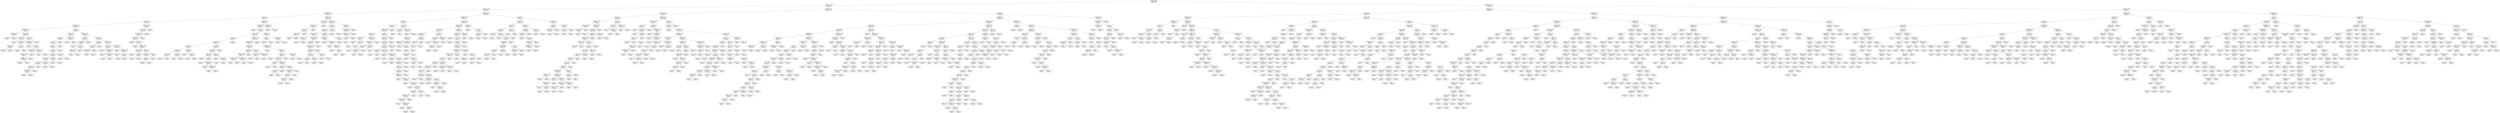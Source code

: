 digraph Tree {
node [shape=box, fontname="helvetica"] ;
edge [fontname="helvetica"] ;
0 [label="tmdb_score <= 0.083\nsquared_error = 0.684\nsamples = 58336\nvalue = 0.968"] ;
1 [label="tmdb_score <= -0.538\nsquared_error = 0.36\nsamples = 29483\nvalue = 0.449"] ;
0 -> 1 [labeldistance=2.5, labelangle=45, headlabel="True"] ;
2 [label="tmdb_score <= -0.792\nsquared_error = 0.216\nsamples = 16259\nvalue = 0.21"] ;
1 -> 2 ;
3 [label="tmdb_popularity <= -0.281\nsquared_error = 0.144\nsamples = 10773\nvalue = 0.12"] ;
2 -> 3 ;
4 [label="comedy <= 0.5\nsquared_error = 0.262\nsamples = 4030\nvalue = 0.25"] ;
3 -> 4 ;
5 [label="thriller <= 0.5\nsquared_error = 0.336\nsamples = 1714\nvalue = 0.374"] ;
4 -> 5 ;
6 [label="imdb_votes <= -0.34\nsquared_error = 0.426\nsamples = 988\nvalue = 0.508"] ;
5 -> 6 ;
7 [label="age_certification <= 6.0\nsquared_error = 0.423\nsamples = 213\nvalue = 0.906"] ;
6 -> 7 ;
8 [label="tmdb_score <= -1.379\nsquared_error = 0.149\nsamples = 33\nvalue = 1.818"] ;
7 -> 8 ;
9 [label="squared_error = 0.0\nsamples = 27\nvalue = 2.0"] ;
8 -> 9 ;
10 [label="squared_error = 0.0\nsamples = 6\nvalue = 1.0"] ;
8 -> 10 ;
11 [label="imdb_votes <= -0.34\nsquared_error = 0.293\nsamples = 180\nvalue = 0.739"] ;
7 -> 11 ;
12 [label="runtime <= -2.261\nsquared_error = 0.394\nsamples = 65\nvalue = 0.4"] ;
11 -> 12 ;
13 [label="squared_error = 0.0\nsamples = 4\nvalue = 2.0"] ;
12 -> 13 ;
14 [label="runtime <= -0.007\nsquared_error = 0.241\nsamples = 61\nvalue = 0.295"] ;
12 -> 14 ;
15 [label="documentation <= 0.5\nsquared_error = 0.125\nsamples = 38\nvalue = 0.079"] ;
14 -> 15 ;
16 [label="squared_error = 0.0\nsamples = 36\nvalue = 0.0"] ;
15 -> 16 ;
17 [label="squared_error = 0.25\nsamples = 2\nvalue = 1.5"] ;
15 -> 17 ;
18 [label="SU <= 0.5\nsquared_error = 0.227\nsamples = 23\nvalue = 0.652"] ;
14 -> 18 ;
19 [label="squared_error = 0.0\nsamples = 15\nvalue = 1.0"] ;
18 -> 19 ;
20 [label="squared_error = 0.0\nsamples = 8\nvalue = 0.0"] ;
18 -> 20 ;
21 [label="EG <= 0.5\nsquared_error = 0.134\nsamples = 115\nvalue = 0.93"] ;
11 -> 21 ;
22 [label="tmdb_popularity <= -0.33\nsquared_error = 0.091\nsamples = 109\nvalue = 0.982"] ;
21 -> 22 ;
23 [label="squared_error = 0.0\nsamples = 3\nvalue = 2.0"] ;
22 -> 23 ;
24 [label="MX <= 0.5\nsquared_error = 0.064\nsamples = 106\nvalue = 0.953"] ;
22 -> 24 ;
25 [label="tmdb_score <= -0.938\nsquared_error = 0.032\nsamples = 94\nvalue = 0.989"] ;
24 -> 25 ;
26 [label="tmdb_score <= -1.085\nsquared_error = 0.022\nsamples = 90\nvalue = 1.0"] ;
25 -> 26 ;
27 [label="documentation <= 0.5\nsquared_error = 0.011\nsamples = 89\nvalue = 0.989"] ;
26 -> 27 ;
28 [label="squared_error = 0.0\nsamples = 86\nvalue = 1.0"] ;
27 -> 28 ;
29 [label="squared_error = 0.222\nsamples = 3\nvalue = 0.667"] ;
27 -> 29 ;
30 [label="squared_error = 0.0\nsamples = 1\nvalue = 2.0"] ;
26 -> 30 ;
31 [label="squared_error = 0.188\nsamples = 4\nvalue = 0.75"] ;
25 -> 31 ;
32 [label="tmdb_score <= -1.526\nsquared_error = 0.222\nsamples = 12\nvalue = 0.667"] ;
24 -> 32 ;
33 [label="squared_error = 0.0\nsamples = 4\nvalue = 0.0"] ;
32 -> 33 ;
34 [label="squared_error = 0.0\nsamples = 8\nvalue = 1.0"] ;
32 -> 34 ;
35 [label="squared_error = 0.0\nsamples = 6\nvalue = 0.0"] ;
21 -> 35 ;
36 [label="pc_1 <= 0.02\nsquared_error = 0.371\nsamples = 775\nvalue = 0.399"] ;
6 -> 36 ;
37 [label="pc_3 <= 0.25\nsquared_error = 0.218\nsamples = 453\nvalue = 0.194"] ;
36 -> 37 ;
38 [label="DE <= 0.5\nsquared_error = 0.12\nsamples = 430\nvalue = 0.14"] ;
37 -> 38 ;
39 [label="FR <= 0.5\nsquared_error = 0.097\nsamples = 415\nvalue = 0.108"] ;
38 -> 39 ;
40 [label="PS <= 0.5\nsquared_error = 0.071\nsamples = 401\nvalue = 0.077"] ;
39 -> 40 ;
41 [label="MY <= 0.5\nsquared_error = 0.063\nsamples = 397\nvalue = 0.068"] ;
40 -> 41 ;
42 [label="PH <= 0.5\nsquared_error = 0.048\nsamples = 379\nvalue = 0.05"] ;
41 -> 42 ;
43 [label="pc_3 <= 0.191\nsquared_error = 0.027\nsamples = 354\nvalue = 0.028"] ;
42 -> 43 ;
44 [label="NO <= 0.5\nsquared_error = 0.014\nsamples = 342\nvalue = 0.015"] ;
43 -> 44 ;
45 [label="pc_2 <= -0.122\nsquared_error = 0.012\nsamples = 341\nvalue = 0.012"] ;
44 -> 45 ;
46 [label="age_certification <= 5.0\nsquared_error = 0.13\nsamples = 26\nvalue = 0.154"] ;
45 -> 46 ;
47 [label="squared_error = 0.0\nsamples = 4\nvalue = 1.0"] ;
46 -> 47 ;
48 [label="squared_error = 0.0\nsamples = 22\nvalue = 0.0"] ;
46 -> 48 ;
49 [label="squared_error = 0.0\nsamples = 315\nvalue = 0.0"] ;
45 -> 49 ;
50 [label="squared_error = 0.0\nsamples = 1\nvalue = 1.0"] ;
44 -> 50 ;
51 [label="romance <= 0.5\nsquared_error = 0.243\nsamples = 12\nvalue = 0.417"] ;
43 -> 51 ;
52 [label="squared_error = 0.0\nsamples = 5\nvalue = 1.0"] ;
51 -> 52 ;
53 [label="squared_error = 0.0\nsamples = 7\nvalue = 0.0"] ;
51 -> 53 ;
54 [label="runtime <= 0.506\nsquared_error = 0.23\nsamples = 25\nvalue = 0.36"] ;
42 -> 54 ;
55 [label="squared_error = 0.0\nsamples = 16\nvalue = 0.0"] ;
54 -> 55 ;
56 [label="squared_error = 0.0\nsamples = 9\nvalue = 1.0"] ;
54 -> 56 ;
57 [label="pc_2 <= 0.015\nsquared_error = 0.247\nsamples = 18\nvalue = 0.444"] ;
41 -> 57 ;
58 [label="squared_error = 0.0\nsamples = 8\nvalue = 1.0"] ;
57 -> 58 ;
59 [label="squared_error = 0.0\nsamples = 10\nvalue = 0.0"] ;
57 -> 59 ;
60 [label="squared_error = 0.0\nsamples = 4\nvalue = 1.0"] ;
40 -> 60 ;
61 [label="squared_error = 0.0\nsamples = 14\nvalue = 1.0"] ;
39 -> 61 ;
62 [label="squared_error = 0.0\nsamples = 15\nvalue = 1.0"] ;
38 -> 62 ;
63 [label="release_year <= 0.538\nsquared_error = 0.953\nsamples = 23\nvalue = 1.217"] ;
37 -> 63 ;
64 [label="squared_error = 0.0\nsamples = 9\nvalue = 0.0"] ;
63 -> 64 ;
65 [label="squared_error = 0.0\nsamples = 14\nvalue = 2.0"] ;
63 -> 65 ;
66 [label="release_year <= -0.585\nsquared_error = 0.445\nsamples = 322\nvalue = 0.686"] ;
36 -> 66 ;
67 [label="pc_2 <= 0.018\nsquared_error = 0.306\nsamples = 78\nvalue = 1.231"] ;
66 -> 67 ;
68 [label="imdb_votes <= -0.339\nsquared_error = 0.12\nsamples = 57\nvalue = 0.947"] ;
67 -> 68 ;
69 [label="squared_error = 0.0\nsamples = 4\nvalue = 0.0"] ;
68 -> 69 ;
70 [label="sport <= 0.5\nsquared_error = 0.056\nsamples = 53\nvalue = 1.019"] ;
68 -> 70 ;
71 [label="runtime <= -1.063\nsquared_error = 0.019\nsamples = 51\nvalue = 0.98"] ;
70 -> 71 ;
72 [label="squared_error = 0.0\nsamples = 1\nvalue = 0.0"] ;
71 -> 72 ;
73 [label="squared_error = 0.0\nsamples = 50\nvalue = 1.0"] ;
71 -> 73 ;
74 [label="squared_error = 0.0\nsamples = 2\nvalue = 2.0"] ;
70 -> 74 ;
75 [label="squared_error = 0.0\nsamples = 21\nvalue = 2.0"] ;
67 -> 75 ;
76 [label="pc_3 <= -0.064\nsquared_error = 0.365\nsamples = 244\nvalue = 0.512"] ;
66 -> 76 ;
77 [label="pc_1 <= 0.201\nsquared_error = 0.378\nsamples = 40\nvalue = 1.15"] ;
76 -> 77 ;
78 [label="pc_2 <= 0.029\nsquared_error = 0.143\nsamples = 29\nvalue = 0.828"] ;
77 -> 78 ;
79 [label="release_year <= 0.101\nsquared_error = 0.139\nsamples = 6\nvalue = 0.167"] ;
78 -> 79 ;
80 [label="squared_error = 0.0\nsamples = 1\nvalue = 1.0"] ;
79 -> 80 ;
81 [label="squared_error = 0.0\nsamples = 5\nvalue = 0.0"] ;
79 -> 81 ;
82 [label="squared_error = 0.0\nsamples = 23\nvalue = 1.0"] ;
78 -> 82 ;
83 [label="squared_error = 0.0\nsamples = 11\nvalue = 2.0"] ;
77 -> 83 ;
84 [label="tmdb_score <= -1.428\nsquared_error = 0.267\nsamples = 204\nvalue = 0.387"] ;
76 -> 84 ;
85 [label="pc_3 <= -0.055\nsquared_error = 0.161\nsamples = 98\nvalue = 0.112"] ;
84 -> 85 ;
86 [label="squared_error = 0.188\nsamples = 4\nvalue = 1.75"] ;
85 -> 86 ;
87 [label="age_certification <= 1.5\nsquared_error = 0.041\nsamples = 94\nvalue = 0.043"] ;
85 -> 87 ;
88 [label="squared_error = 0.0\nsamples = 3\nvalue = 1.0"] ;
87 -> 88 ;
89 [label="documentation <= 0.5\nsquared_error = 0.011\nsamples = 91\nvalue = 0.011"] ;
87 -> 89 ;
90 [label="squared_error = 0.0\nsamples = 90\nvalue = 0.0"] ;
89 -> 90 ;
91 [label="squared_error = 0.0\nsamples = 1\nvalue = 1.0"] ;
89 -> 91 ;
92 [label="age_certification <= 9.5\nsquared_error = 0.23\nsamples = 106\nvalue = 0.642"] ;
84 -> 92 ;
93 [label="squared_error = 0.0\nsamples = 24\nvalue = 0.0"] ;
92 -> 93 ;
94 [label="imdb_votes <= -0.339\nsquared_error = 0.142\nsamples = 82\nvalue = 0.829"] ;
92 -> 94 ;
95 [label="squared_error = 0.0\nsamples = 10\nvalue = 0.0"] ;
94 -> 95 ;
96 [label="AR <= 0.5\nsquared_error = 0.052\nsamples = 72\nvalue = 0.944"] ;
94 -> 96 ;
97 [label="squared_error = 0.0\nsamples = 68\nvalue = 1.0"] ;
96 -> 97 ;
98 [label="squared_error = 0.0\nsamples = 4\nvalue = 0.0"] ;
96 -> 98 ;
99 [label="release_year <= 0.787\nsquared_error = 0.155\nsamples = 726\nvalue = 0.191"] ;
5 -> 99 ;
100 [label="AR <= 0.5\nsquared_error = 0.134\nsamples = 698\nvalue = 0.159"] ;
99 -> 100 ;
101 [label="tmdb_popularity <= -0.282\nsquared_error = 0.111\nsamples = 673\nvalue = 0.128"] ;
100 -> 101 ;
102 [label="runtime <= 0.25\nsquared_error = 0.095\nsamples = 657\nvalue = 0.107"] ;
101 -> 102 ;
103 [label="squared_error = 0.0\nsamples = 250\nvalue = 0.0"] ;
102 -> 103 ;
104 [label="runtime <= 0.307\nsquared_error = 0.142\nsamples = 407\nvalue = 0.172"] ;
102 -> 104 ;
105 [label="squared_error = 0.0\nsamples = 16\nvalue = 1.0"] ;
104 -> 105 ;
106 [label="release_year <= 0.101\nsquared_error = 0.119\nsamples = 391\nvalue = 0.138"] ;
104 -> 106 ;
107 [label="tmdb_score <= -1.036\nsquared_error = 0.041\nsamples = 232\nvalue = 0.043"] ;
106 -> 107 ;
108 [label="squared_error = 0.0\nsamples = 185\nvalue = 0.0"] ;
107 -> 108 ;
109 [label="crime <= 0.5\nsquared_error = 0.167\nsamples = 47\nvalue = 0.213"] ;
107 -> 109 ;
110 [label="squared_error = 0.0\nsamples = 10\nvalue = 1.0"] ;
109 -> 110 ;
111 [label="squared_error = 0.0\nsamples = 37\nvalue = 0.0"] ;
109 -> 111 ;
112 [label="pc_3 <= -0.028\nsquared_error = 0.2\nsamples = 159\nvalue = 0.277"] ;
106 -> 112 ;
113 [label="tmdb_score <= -1.33\nsquared_error = 0.249\nsamples = 84\nvalue = 0.524"] ;
112 -> 113 ;
114 [label="crime <= 0.5\nsquared_error = 0.198\nsamples = 55\nvalue = 0.273"] ;
113 -> 114 ;
115 [label="squared_error = 0.0\nsamples = 40\nvalue = 0.0"] ;
114 -> 115 ;
116 [label="squared_error = 0.0\nsamples = 15\nvalue = 1.0"] ;
114 -> 116 ;
117 [label="squared_error = 0.0\nsamples = 29\nvalue = 1.0"] ;
113 -> 117 ;
118 [label="squared_error = 0.0\nsamples = 75\nvalue = 0.0"] ;
112 -> 118 ;
119 [label="squared_error = 0.0\nsamples = 16\nvalue = 1.0"] ;
101 -> 119 ;
120 [label="squared_error = 0.0\nsamples = 25\nvalue = 1.0"] ;
100 -> 120 ;
121 [label="squared_error = 0.0\nsamples = 28\nvalue = 1.0"] ;
99 -> 121 ;
122 [label="imdb_votes <= -0.267\nsquared_error = 0.188\nsamples = 2316\nvalue = 0.158"] ;
4 -> 122 ;
123 [label="imdb_votes <= -0.34\nsquared_error = 0.148\nsamples = 2278\nvalue = 0.135"] ;
122 -> 123 ;
124 [label="squared_error = 0.0\nsamples = 9\nvalue = 2.0"] ;
123 -> 124 ;
125 [label="NG <= 0.5\nsquared_error = 0.134\nsamples = 2269\nvalue = 0.128"] ;
123 -> 125 ;
126 [label="tmdb_score <= -1.232\nsquared_error = 0.121\nsamples = 2189\nvalue = 0.11"] ;
125 -> 126 ;
127 [label="JP <= 0.5\nsquared_error = 0.056\nsamples = 1437\nvalue = 0.045"] ;
126 -> 127 ;
128 [label="pc_2 <= -0.088\nsquared_error = 0.047\nsamples = 1421\nvalue = 0.034"] ;
127 -> 128 ;
129 [label="pc_2 <= -0.096\nsquared_error = 0.22\nsamples = 170\nvalue = 0.165"] ;
128 -> 129 ;
130 [label="pc_1 <= -0.118\nsquared_error = 0.043\nsamples = 154\nvalue = 0.045"] ;
129 -> 130 ;
131 [label="pc_1 <= -0.135\nsquared_error = 0.234\nsamples = 8\nvalue = 0.625"] ;
130 -> 131 ;
132 [label="squared_error = 0.0\nsamples = 3\nvalue = 0.0"] ;
131 -> 132 ;
133 [label="squared_error = 0.0\nsamples = 5\nvalue = 1.0"] ;
131 -> 133 ;
134 [label="pc_3 <= 0.065\nsquared_error = 0.014\nsamples = 146\nvalue = 0.014"] ;
130 -> 134 ;
135 [label="squared_error = 0.0\nsamples = 2\nvalue = 1.0"] ;
134 -> 135 ;
136 [label="squared_error = 0.0\nsamples = 144\nvalue = 0.0"] ;
134 -> 136 ;
137 [label="pc_2 <= -0.092\nsquared_error = 0.465\nsamples = 16\nvalue = 1.312"] ;
129 -> 137 ;
138 [label="squared_error = 0.0\nsamples = 7\nvalue = 2.0"] ;
137 -> 138 ;
139 [label="US <= 0.5\nsquared_error = 0.173\nsamples = 9\nvalue = 0.778"] ;
137 -> 139 ;
140 [label="squared_error = 0.0\nsamples = 7\nvalue = 1.0"] ;
139 -> 140 ;
141 [label="squared_error = 0.0\nsamples = 2\nvalue = 0.0"] ;
139 -> 141 ;
142 [label="pc_2 <= 0.389\nsquared_error = 0.021\nsamples = 1251\nvalue = 0.016"] ;
128 -> 142 ;
143 [label="runtime <= -0.92\nsquared_error = 0.019\nsamples = 1249\nvalue = 0.014"] ;
142 -> 143 ;
144 [label="runtime <= -1.077\nsquared_error = 0.138\nsamples = 134\nvalue = 0.104"] ;
143 -> 144 ;
145 [label="squared_error = 0.0\nsamples = 100\nvalue = 0.0"] ;
144 -> 145 ;
146 [label="pc_1 <= -0.13\nsquared_error = 0.419\nsamples = 34\nvalue = 0.412"] ;
144 -> 146 ;
147 [label="squared_error = 0.0\nsamples = 3\nvalue = 2.0"] ;
146 -> 147 ;
148 [label="tmdb_popularity <= -0.311\nsquared_error = 0.191\nsamples = 31\nvalue = 0.258"] ;
146 -> 148 ;
149 [label="squared_error = 0.0\nsamples = 22\nvalue = 0.0"] ;
148 -> 149 ;
150 [label="documentation <= 0.5\nsquared_error = 0.099\nsamples = 9\nvalue = 0.889"] ;
148 -> 150 ;
151 [label="squared_error = 0.0\nsamples = 8\nvalue = 1.0"] ;
150 -> 151 ;
152 [label="squared_error = 0.0\nsamples = 1\nvalue = 0.0"] ;
150 -> 152 ;
153 [label="crime <= 0.5\nsquared_error = 0.004\nsamples = 1115\nvalue = 0.004"] ;
143 -> 153 ;
154 [label="squared_error = 0.0\nsamples = 1054\nvalue = 0.0"] ;
153 -> 154 ;
155 [label="runtime <= 0.25\nsquared_error = 0.061\nsamples = 61\nvalue = 0.066"] ;
153 -> 155 ;
156 [label="squared_error = 0.0\nsamples = 4\nvalue = 1.0"] ;
155 -> 156 ;
157 [label="squared_error = 0.0\nsamples = 57\nvalue = 0.0"] ;
155 -> 157 ;
158 [label="squared_error = 0.0\nsamples = 2\nvalue = 1.0"] ;
142 -> 158 ;
159 [label="squared_error = 0.0\nsamples = 16\nvalue = 1.0"] ;
127 -> 159 ;
160 [label="tmdb_popularity <= -0.285\nsquared_error = 0.222\nsamples = 752\nvalue = 0.234"] ;
126 -> 160 ;
161 [label="tmdb_popularity <= -0.314\nsquared_error = 0.202\nsamples = 716\nvalue = 0.196"] ;
160 -> 161 ;
162 [label="imdb_votes <= -0.337\nsquared_error = 0.376\nsamples = 207\nvalue = 0.493"] ;
161 -> 162 ;
163 [label="action <= 0.5\nsquared_error = 0.267\nsamples = 122\nvalue = 0.246"] ;
162 -> 163 ;
164 [label="release_year <= 0.288\nsquared_error = 0.142\nsamples = 117\nvalue = 0.171"] ;
163 -> 164 ;
165 [label="tmdb_popularity <= -0.327\nsquared_error = 0.222\nsamples = 27\nvalue = 0.667"] ;
164 -> 165 ;
166 [label="squared_error = 0.0\nsamples = 9\nvalue = 0.0"] ;
165 -> 166 ;
167 [label="squared_error = 0.0\nsamples = 18\nvalue = 1.0"] ;
165 -> 167 ;
168 [label="tmdb_popularity <= -0.332\nsquared_error = 0.022\nsamples = 90\nvalue = 0.022"] ;
164 -> 168 ;
169 [label="squared_error = 0.0\nsamples = 2\nvalue = 1.0"] ;
168 -> 169 ;
170 [label="squared_error = 0.0\nsamples = 88\nvalue = 0.0"] ;
168 -> 170 ;
171 [label="squared_error = 0.0\nsamples = 5\nvalue = 2.0"] ;
163 -> 171 ;
172 [label="pc_3 <= -0.011\nsquared_error = 0.318\nsamples = 85\nvalue = 0.847"] ;
162 -> 172 ;
173 [label="imdb_votes <= -0.335\nsquared_error = 0.128\nsamples = 53\nvalue = 1.151"] ;
172 -> 173 ;
174 [label="squared_error = 0.0\nsamples = 8\nvalue = 2.0"] ;
173 -> 174 ;
175 [label="squared_error = 0.0\nsamples = 45\nvalue = 1.0"] ;
173 -> 175 ;
176 [label="tmdb_popularity <= -0.319\nsquared_error = 0.226\nsamples = 32\nvalue = 0.344"] ;
172 -> 176 ;
177 [label="squared_error = 0.0\nsamples = 21\nvalue = 0.0"] ;
176 -> 177 ;
178 [label="squared_error = 0.0\nsamples = 11\nvalue = 1.0"] ;
176 -> 178 ;
179 [label="release_year <= -2.143\nsquared_error = 0.081\nsamples = 509\nvalue = 0.075"] ;
161 -> 179 ;
180 [label="squared_error = 0.0\nsamples = 2\nvalue = 2.0"] ;
179 -> 180 ;
181 [label="type <= 0.5\nsquared_error = 0.067\nsamples = 507\nvalue = 0.067"] ;
179 -> 181 ;
182 [label="fantasy <= 0.5\nsquared_error = 0.049\nsamples = 484\nvalue = 0.048"] ;
181 -> 182 ;
183 [label="release_year <= -1.021\nsquared_error = 0.04\nsamples = 479\nvalue = 0.038"] ;
182 -> 183 ;
184 [label="pc_2 <= -0.058\nsquared_error = 0.25\nsamples = 14\nvalue = 0.5"] ;
183 -> 184 ;
185 [label="squared_error = 0.0\nsamples = 7\nvalue = 1.0"] ;
184 -> 185 ;
186 [label="squared_error = 0.0\nsamples = 7\nvalue = 0.0"] ;
184 -> 186 ;
187 [label="release_year <= 0.538\nsquared_error = 0.027\nsamples = 465\nvalue = 0.024"] ;
183 -> 187 ;
188 [label="pc_1 <= -0.14\nsquared_error = 0.003\nsamples = 382\nvalue = 0.003"] ;
187 -> 188 ;
189 [label="IN <= 0.5\nsquared_error = 0.043\nsamples = 22\nvalue = 0.045"] ;
188 -> 189 ;
190 [label="squared_error = 0.0\nsamples = 1\nvalue = 1.0"] ;
189 -> 190 ;
191 [label="squared_error = 0.0\nsamples = 21\nvalue = 0.0"] ;
189 -> 191 ;
192 [label="squared_error = 0.0\nsamples = 360\nvalue = 0.0"] ;
188 -> 192 ;
193 [label="music <= 0.5\nsquared_error = 0.13\nsamples = 83\nvalue = 0.12"] ;
187 -> 193 ;
194 [label="imdb_votes <= -0.307\nsquared_error = 0.064\nsamples = 76\nvalue = 0.039"] ;
193 -> 194 ;
195 [label="pc_2 <= 0.017\nsquared_error = 0.053\nsamples = 75\nvalue = 0.027"] ;
194 -> 195 ;
196 [label="runtime <= -0.763\nsquared_error = 0.249\nsamples = 15\nvalue = 0.133"] ;
195 -> 196 ;
197 [label="squared_error = 0.0\nsamples = 1\nvalue = 2.0"] ;
196 -> 197 ;
198 [label="squared_error = 0.0\nsamples = 14\nvalue = 0.0"] ;
196 -> 198 ;
199 [label="squared_error = 0.0\nsamples = 60\nvalue = 0.0"] ;
195 -> 199 ;
200 [label="squared_error = 0.0\nsamples = 1\nvalue = 1.0"] ;
194 -> 200 ;
201 [label="squared_error = 0.0\nsamples = 7\nvalue = 1.0"] ;
193 -> 201 ;
202 [label="squared_error = 0.0\nsamples = 5\nvalue = 1.0"] ;
182 -> 202 ;
203 [label="imdb_votes <= -0.328\nsquared_error = 0.25\nsamples = 23\nvalue = 0.478"] ;
181 -> 203 ;
204 [label="squared_error = 0.0\nsamples = 11\nvalue = 1.0"] ;
203 -> 204 ;
205 [label="squared_error = 0.0\nsamples = 12\nvalue = 0.0"] ;
203 -> 205 ;
206 [label="squared_error = 0.0\nsamples = 36\nvalue = 1.0"] ;
160 -> 206 ;
207 [label="runtime <= 0.05\nsquared_error = 0.234\nsamples = 80\nvalue = 0.625"] ;
125 -> 207 ;
208 [label="NO <= 0.5\nsquared_error = 0.125\nsamples = 34\nvalue = 0.147"] ;
207 -> 208 ;
209 [label="squared_error = 0.0\nsamples = 29\nvalue = 0.0"] ;
208 -> 209 ;
210 [label="squared_error = 0.0\nsamples = 5\nvalue = 1.0"] ;
208 -> 210 ;
211 [label="pc_2 <= 0.028\nsquared_error = 0.021\nsamples = 46\nvalue = 0.978"] ;
207 -> 211 ;
212 [label="squared_error = 0.0\nsamples = 45\nvalue = 1.0"] ;
211 -> 212 ;
213 [label="squared_error = 0.0\nsamples = 1\nvalue = 0.0"] ;
211 -> 213 ;
214 [label="age_certification <= 7.0\nsquared_error = 0.723\nsamples = 38\nvalue = 1.526"] ;
122 -> 214 ;
215 [label="squared_error = 0.0\nsamples = 9\nvalue = 0.0"] ;
214 -> 215 ;
216 [label="squared_error = 0.0\nsamples = 29\nvalue = 2.0"] ;
214 -> 216 ;
217 [label="imdb_votes <= -0.34\nsquared_error = 0.058\nsamples = 6743\nvalue = 0.043"] ;
3 -> 217 ;
218 [label="runtime <= 0.207\nsquared_error = 0.887\nsamples = 62\nvalue = 1.016"] ;
217 -> 218 ;
219 [label="imdb_votes <= -0.34\nsquared_error = 0.591\nsamples = 41\nvalue = 0.512"] ;
218 -> 219 ;
220 [label="pc_1 <= 0.031\nsquared_error = 0.163\nsamples = 34\nvalue = 0.206"] ;
219 -> 220 ;
221 [label="runtime <= -2.076\nsquared_error = 0.064\nsamples = 29\nvalue = 0.069"] ;
220 -> 221 ;
222 [label="squared_error = 0.0\nsamples = 2\nvalue = 1.0"] ;
221 -> 222 ;
223 [label="squared_error = 0.0\nsamples = 27\nvalue = 0.0"] ;
221 -> 223 ;
224 [label="squared_error = 0.0\nsamples = 5\nvalue = 1.0"] ;
220 -> 224 ;
225 [label="squared_error = 0.0\nsamples = 7\nvalue = 2.0"] ;
219 -> 225 ;
226 [label="squared_error = 0.0\nsamples = 21\nvalue = 2.0"] ;
218 -> 226 ;
227 [label="runtime <= 1.263\nsquared_error = 0.041\nsamples = 6681\nvalue = 0.034"] ;
217 -> 227 ;
228 [label="CH <= 0.5\nsquared_error = 0.029\nsamples = 6591\nvalue = 0.025"] ;
227 -> 228 ;
229 [label="seasons <= 0.5\nsquared_error = 0.024\nsamples = 6551\nvalue = 0.02"] ;
228 -> 229 ;
230 [label="release_year <= -3.577\nsquared_error = 0.016\nsamples = 6421\nvalue = 0.014"] ;
229 -> 230 ;
231 [label="tmdb_score <= -1.183\nsquared_error = 0.228\nsamples = 34\nvalue = 0.647"] ;
230 -> 231 ;
232 [label="squared_error = 0.0\nsamples = 22\nvalue = 1.0"] ;
231 -> 232 ;
233 [label="squared_error = 0.0\nsamples = 12\nvalue = 0.0"] ;
231 -> 233 ;
234 [label="tmdb_popularity <= -0.252\nsquared_error = 0.013\nsamples = 6387\nvalue = 0.01"] ;
230 -> 234 ;
235 [label="pc_2 <= 0.253\nsquared_error = 0.061\nsamples = 1300\nvalue = 0.05"] ;
234 -> 235 ;
236 [label="tmdb_popularity <= -0.253\nsquared_error = 0.051\nsamples = 1285\nvalue = 0.039"] ;
235 -> 236 ;
237 [label="documentation <= 0.5\nsquared_error = 0.042\nsamples = 1272\nvalue = 0.029"] ;
236 -> 237 ;
238 [label="sport <= 0.5\nsquared_error = 0.015\nsamples = 1237\nvalue = 0.015"] ;
237 -> 238 ;
239 [label="TW <= 0.5\nsquared_error = 0.002\nsamples = 1208\nvalue = 0.002"] ;
238 -> 239 ;
240 [label="squared_error = 0.0\nsamples = 1205\nvalue = 0.0"] ;
239 -> 240 ;
241 [label="squared_error = 0.0\nsamples = 3\nvalue = 1.0"] ;
239 -> 241 ;
242 [label="pc_3 <= -0.071\nsquared_error = 0.247\nsamples = 29\nvalue = 0.552"] ;
238 -> 242 ;
243 [label="squared_error = 0.0\nsamples = 16\nvalue = 1.0"] ;
242 -> 243 ;
244 [label="squared_error = 0.0\nsamples = 13\nvalue = 0.0"] ;
242 -> 244 ;
245 [label="pc_1 <= -0.101\nsquared_error = 0.764\nsamples = 35\nvalue = 0.514"] ;
237 -> 245 ;
246 [label="squared_error = 0.0\nsamples = 9\nvalue = 2.0"] ;
245 -> 246 ;
247 [label="squared_error = 0.0\nsamples = 26\nvalue = 0.0"] ;
245 -> 247 ;
248 [label="squared_error = 0.0\nsamples = 13\nvalue = 1.0"] ;
236 -> 248 ;
249 [label="squared_error = 0.0\nsamples = 15\nvalue = 1.0"] ;
235 -> 249 ;
250 [label="squared_error = 0.0\nsamples = 5087\nvalue = 0.0"] ;
234 -> 250 ;
251 [label="pc_1 <= -0.055\nsquared_error = 0.321\nsamples = 130\nvalue = 0.354"] ;
229 -> 251 ;
252 [label="age_certification <= 6.0\nsquared_error = 0.4\nsamples = 62\nvalue = 0.71"] ;
251 -> 252 ;
253 [label="squared_error = 0.0\nsamples = 19\nvalue = 0.0"] ;
252 -> 253 ;
254 [label="imdb_votes <= -0.339\nsquared_error = 0.255\nsamples = 43\nvalue = 1.023"] ;
252 -> 254 ;
255 [label="squared_error = 0.0\nsamples = 4\nvalue = 0.0"] ;
254 -> 255 ;
256 [label="imdb_votes <= -0.337\nsquared_error = 0.163\nsamples = 39\nvalue = 1.128"] ;
254 -> 256 ;
257 [label="squared_error = 0.0\nsamples = 6\nvalue = 2.0"] ;
256 -> 257 ;
258 [label="BR <= 0.5\nsquared_error = 0.029\nsamples = 33\nvalue = 0.97"] ;
256 -> 258 ;
259 [label="squared_error = 0.0\nsamples = 32\nvalue = 1.0"] ;
258 -> 259 ;
260 [label="squared_error = 0.0\nsamples = 1\nvalue = 0.0"] ;
258 -> 260 ;
261 [label="FR <= 0.5\nsquared_error = 0.029\nsamples = 68\nvalue = 0.029"] ;
251 -> 261 ;
262 [label="squared_error = 0.0\nsamples = 66\nvalue = 0.0"] ;
261 -> 262 ;
263 [label="squared_error = 0.0\nsamples = 2\nvalue = 1.0"] ;
261 -> 263 ;
264 [label="scifi <= 0.5\nsquared_error = 0.188\nsamples = 40\nvalue = 0.75"] ;
228 -> 264 ;
265 [label="squared_error = 0.0\nsamples = 30\nvalue = 1.0"] ;
264 -> 265 ;
266 [label="squared_error = 0.0\nsamples = 10\nvalue = 0.0"] ;
264 -> 266 ;
267 [label="romance <= 0.5\nsquared_error = 0.521\nsamples = 90\nvalue = 0.7"] ;
227 -> 267 ;
268 [label="release_year <= 0.787\nsquared_error = 0.304\nsamples = 53\nvalue = 1.189"] ;
267 -> 268 ;
269 [label="tmdb_score <= -1.232\nsquared_error = 0.092\nsamples = 39\nvalue = 0.897"] ;
268 -> 269 ;
270 [label="squared_error = 0.0\nsamples = 4\nvalue = 0.0"] ;
269 -> 270 ;
271 [label="squared_error = 0.0\nsamples = 35\nvalue = 1.0"] ;
269 -> 271 ;
272 [label="squared_error = 0.0\nsamples = 14\nvalue = 2.0"] ;
268 -> 272 ;
273 [label="squared_error = 0.0\nsamples = 37\nvalue = 0.0"] ;
267 -> 273 ;
274 [label="tmdb_popularity <= -0.219\nsquared_error = 0.311\nsamples = 5486\nvalue = 0.386"] ;
2 -> 274 ;
275 [label="tmdb_popularity <= -0.312\nsquared_error = 0.371\nsamples = 2907\nvalue = 0.55"] ;
274 -> 275 ;
276 [label="pc_1 <= 0.213\nsquared_error = 0.45\nsamples = 772\nvalue = 0.791"] ;
275 -> 276 ;
277 [label="TH <= 0.5\nsquared_error = 0.378\nsamples = 682\nvalue = 0.691"] ;
276 -> 277 ;
278 [label="imdb_votes <= -0.339\nsquared_error = 0.343\nsamples = 665\nvalue = 0.657"] ;
277 -> 278 ;
279 [label="runtime <= -0.621\nsquared_error = 0.26\nsamples = 187\nvalue = 0.353"] ;
278 -> 279 ;
280 [label="imdb_votes <= -0.34\nsquared_error = 0.19\nsamples = 20\nvalue = 1.1"] ;
279 -> 280 ;
281 [label="squared_error = 0.0\nsamples = 3\nvalue = 2.0"] ;
280 -> 281 ;
282 [label="reality <= 0.5\nsquared_error = 0.055\nsamples = 17\nvalue = 0.941"] ;
280 -> 282 ;
283 [label="squared_error = 0.0\nsamples = 16\nvalue = 1.0"] ;
282 -> 283 ;
284 [label="squared_error = 0.0\nsamples = 1\nvalue = 0.0"] ;
282 -> 284 ;
285 [label="tmdb_popularity <= -0.32\nsquared_error = 0.194\nsamples = 167\nvalue = 0.263"] ;
279 -> 285 ;
286 [label="release_year <= -0.397\nsquared_error = 0.137\nsamples = 147\nvalue = 0.163"] ;
285 -> 286 ;
287 [label="pc_1 <= -0.037\nsquared_error = 0.24\nsamples = 30\nvalue = 0.6"] ;
286 -> 287 ;
288 [label="squared_error = 0.0\nsamples = 11\nvalue = 0.0"] ;
287 -> 288 ;
289 [label="pc_2 <= -0.032\nsquared_error = 0.05\nsamples = 19\nvalue = 0.947"] ;
287 -> 289 ;
290 [label="squared_error = 0.0\nsamples = 1\nvalue = 0.0"] ;
289 -> 290 ;
291 [label="squared_error = 0.0\nsamples = 18\nvalue = 1.0"] ;
289 -> 291 ;
292 [label="family <= 0.5\nsquared_error = 0.049\nsamples = 117\nvalue = 0.051"] ;
286 -> 292 ;
293 [label="squared_error = 0.0\nsamples = 111\nvalue = 0.0"] ;
292 -> 293 ;
294 [label="squared_error = 0.0\nsamples = 6\nvalue = 1.0"] ;
292 -> 294 ;
295 [label="squared_error = 0.0\nsamples = 20\nvalue = 1.0"] ;
285 -> 295 ;
296 [label="EG <= 0.5\nsquared_error = 0.324\nsamples = 478\nvalue = 0.776"] ;
278 -> 296 ;
297 [label="runtime <= 1.234\nsquared_error = 0.29\nsamples = 434\nvalue = 0.855"] ;
296 -> 297 ;
298 [label="pc_3 <= 0.294\nsquared_error = 0.256\nsamples = 406\nvalue = 0.914"] ;
297 -> 298 ;
299 [label="pc_3 <= -0.085\nsquared_error = 0.235\nsamples = 387\nvalue = 0.948"] ;
298 -> 299 ;
300 [label="music <= 0.5\nsquared_error = 0.122\nsamples = 14\nvalue = 0.143"] ;
299 -> 300 ;
301 [label="squared_error = 0.0\nsamples = 2\nvalue = 1.0"] ;
300 -> 301 ;
302 [label="squared_error = 0.0\nsamples = 12\nvalue = 0.0"] ;
300 -> 302 ;
303 [label="pc_3 <= -0.079\nsquared_error = 0.214\nsamples = 373\nvalue = 0.979"] ;
299 -> 303 ;
304 [label="DE <= 0.5\nsquared_error = 0.145\nsamples = 17\nvalue = 1.824"] ;
303 -> 304 ;
305 [label="squared_error = 0.0\nsamples = 14\nvalue = 2.0"] ;
304 -> 305 ;
306 [label="squared_error = 0.0\nsamples = 3\nvalue = 1.0"] ;
304 -> 306 ;
307 [label="release_year <= -0.709\nsquared_error = 0.182\nsamples = 356\nvalue = 0.938"] ;
303 -> 307 ;
308 [label="pc_2 <= 0.003\nsquared_error = 0.248\nsamples = 48\nvalue = 0.542"] ;
307 -> 308 ;
309 [label="squared_error = 0.0\nsamples = 26\nvalue = 1.0"] ;
308 -> 309 ;
310 [label="squared_error = 0.0\nsamples = 22\nvalue = 0.0"] ;
308 -> 310 ;
311 [label="ZW <= 0.5\nsquared_error = 0.143\nsamples = 308\nvalue = 1.0"] ;
307 -> 311 ;
312 [label="imdb_votes <= -0.313\nsquared_error = 0.125\nsamples = 302\nvalue = 1.02"] ;
311 -> 312 ;
313 [label="sport <= 0.5\nsquared_error = 0.106\nsamples = 296\nvalue = 1.041"] ;
312 -> 313 ;
314 [label="BD <= 0.5\nsquared_error = 0.089\nsamples = 290\nvalue = 1.021"] ;
313 -> 314 ;
315 [label="age_certification <= 1.0\nsquared_error = 0.074\nsamples = 285\nvalue = 1.004"] ;
314 -> 315 ;
316 [label="squared_error = 0.0\nsamples = 4\nvalue = 2.0"] ;
315 -> 316 ;
317 [label="release_year <= -0.46\nsquared_error = 0.06\nsamples = 281\nvalue = 0.989"] ;
315 -> 317 ;
318 [label="squared_error = 0.0\nsamples = 3\nvalue = 2.0"] ;
317 -> 318 ;
319 [label="tmdb_popularity <= -0.331\nsquared_error = 0.05\nsamples = 278\nvalue = 0.978"] ;
317 -> 319 ;
320 [label="squared_error = 0.0\nsamples = 2\nvalue = 2.0"] ;
319 -> 320 ;
321 [label="thriller <= 0.5\nsquared_error = 0.043\nsamples = 276\nvalue = 0.971"] ;
319 -> 321 ;
322 [label="war <= 0.5\nsquared_error = 0.026\nsamples = 263\nvalue = 0.989"] ;
321 -> 322 ;
323 [label="tmdb_popularity <= -0.313\nsquared_error = 0.023\nsamples = 262\nvalue = 0.985"] ;
322 -> 323 ;
324 [label="age_certification <= 2.5\nsquared_error = 0.019\nsamples = 261\nvalue = 0.981"] ;
323 -> 324 ;
325 [label="squared_error = 0.0\nsamples = 1\nvalue = 0.0"] ;
324 -> 325 ;
326 [label="imdb_votes <= -0.333\nsquared_error = 0.015\nsamples = 260\nvalue = 0.985"] ;
324 -> 326 ;
327 [label="squared_error = 0.0\nsamples = 220\nvalue = 1.0"] ;
326 -> 327 ;
328 [label="pc_3 <= 0.002\nsquared_error = 0.09\nsamples = 40\nvalue = 0.9"] ;
326 -> 328 ;
329 [label="squared_error = 0.0\nsamples = 36\nvalue = 1.0"] ;
328 -> 329 ;
330 [label="squared_error = 0.0\nsamples = 4\nvalue = 0.0"] ;
328 -> 330 ;
331 [label="squared_error = 0.0\nsamples = 1\nvalue = 2.0"] ;
323 -> 331 ;
332 [label="squared_error = 0.0\nsamples = 1\nvalue = 2.0"] ;
322 -> 332 ;
333 [label="action <= 0.5\nsquared_error = 0.237\nsamples = 13\nvalue = 0.615"] ;
321 -> 333 ;
334 [label="squared_error = 0.0\nsamples = 8\nvalue = 1.0"] ;
333 -> 334 ;
335 [label="squared_error = 0.0\nsamples = 5\nvalue = 0.0"] ;
333 -> 335 ;
336 [label="squared_error = 0.0\nsamples = 5\nvalue = 2.0"] ;
314 -> 336 ;
337 [label="squared_error = 0.0\nsamples = 6\nvalue = 2.0"] ;
313 -> 337 ;
338 [label="squared_error = 0.0\nsamples = 6\nvalue = 0.0"] ;
312 -> 338 ;
339 [label="squared_error = 0.0\nsamples = 6\nvalue = 0.0"] ;
311 -> 339 ;
340 [label="runtime <= -0.164\nsquared_error = 0.166\nsamples = 19\nvalue = 0.211"] ;
298 -> 340 ;
341 [label="squared_error = 0.0\nsamples = 4\nvalue = 1.0"] ;
340 -> 341 ;
342 [label="squared_error = 0.0\nsamples = 15\nvalue = 0.0"] ;
340 -> 342 ;
343 [label="squared_error = 0.0\nsamples = 28\nvalue = 0.0"] ;
297 -> 343 ;
344 [label="squared_error = 0.0\nsamples = 44\nvalue = 0.0"] ;
296 -> 344 ;
345 [label="squared_error = 0.0\nsamples = 17\nvalue = 2.0"] ;
277 -> 345 ;
346 [label="pc_1 <= 0.224\nsquared_error = 0.336\nsamples = 90\nvalue = 1.556"] ;
276 -> 346 ;
347 [label="FR <= 0.5\nsquared_error = 0.102\nsamples = 61\nvalue = 1.885"] ;
346 -> 347 ;
348 [label="squared_error = 0.0\nsamples = 54\nvalue = 2.0"] ;
347 -> 348 ;
349 [label="squared_error = 0.0\nsamples = 7\nvalue = 1.0"] ;
347 -> 349 ;
350 [label="imdb_votes <= -0.338\nsquared_error = 0.119\nsamples = 29\nvalue = 0.862"] ;
346 -> 350 ;
351 [label="squared_error = 0.0\nsamples = 4\nvalue = 0.0"] ;
350 -> 351 ;
352 [label="squared_error = 0.0\nsamples = 25\nvalue = 1.0"] ;
350 -> 352 ;
353 [label="imdb_votes <= -0.286\nsquared_error = 0.313\nsamples = 2135\nvalue = 0.463"] ;
275 -> 353 ;
354 [label="release_year <= 0.288\nsquared_error = 0.294\nsamples = 1670\nvalue = 0.369"] ;
353 -> 354 ;
355 [label="runtime <= 0.264\nsquared_error = 0.285\nsamples = 648\nvalue = 0.54"] ;
354 -> 355 ;
356 [label="tmdb_score <= -0.644\nsquared_error = 0.252\nsamples = 402\nvalue = 0.388"] ;
355 -> 356 ;
357 [label="seasons <= 1.5\nsquared_error = 0.207\nsamples = 305\nvalue = 0.249"] ;
356 -> 357 ;
358 [label="imdb_votes <= -0.339\nsquared_error = 0.165\nsamples = 282\nvalue = 0.184"] ;
357 -> 358 ;
359 [label="squared_error = 0.0\nsamples = 25\nvalue = 1.0"] ;
358 -> 359 ;
360 [label="scifi <= 0.5\nsquared_error = 0.11\nsamples = 257\nvalue = 0.105"] ;
358 -> 360 ;
361 [label="IL <= 0.5\nsquared_error = 0.07\nsamples = 244\nvalue = 0.057"] ;
360 -> 361 ;
362 [label="documentation <= 0.5\nsquared_error = 0.046\nsamples = 237\nvalue = 0.03"] ;
361 -> 362 ;
363 [label="squared_error = 0.0\nsamples = 229\nvalue = 0.0"] ;
362 -> 363 ;
364 [label="drama <= 0.5\nsquared_error = 0.609\nsamples = 8\nvalue = 0.875"] ;
362 -> 364 ;
365 [label="pc_2 <= -0.039\nsquared_error = 0.24\nsamples = 5\nvalue = 1.4"] ;
364 -> 365 ;
366 [label="squared_error = 0.0\nsamples = 2\nvalue = 2.0"] ;
365 -> 366 ;
367 [label="squared_error = 0.0\nsamples = 3\nvalue = 1.0"] ;
365 -> 367 ;
368 [label="squared_error = 0.0\nsamples = 3\nvalue = 0.0"] ;
364 -> 368 ;
369 [label="squared_error = 0.0\nsamples = 7\nvalue = 1.0"] ;
361 -> 369 ;
370 [label="squared_error = 0.0\nsamples = 13\nvalue = 1.0"] ;
360 -> 370 ;
371 [label="tmdb_score <= -0.742\nsquared_error = 0.042\nsamples = 23\nvalue = 1.043"] ;
357 -> 371 ;
372 [label="squared_error = 0.0\nsamples = 22\nvalue = 1.0"] ;
371 -> 372 ;
373 [label="squared_error = 0.0\nsamples = 1\nvalue = 2.0"] ;
371 -> 373 ;
374 [label="pc_1 <= 0.066\nsquared_error = 0.145\nsamples = 97\nvalue = 0.825"] ;
356 -> 374 ;
375 [label="squared_error = 0.0\nsamples = 80\nvalue = 1.0"] ;
374 -> 375 ;
376 [label="squared_error = 0.0\nsamples = 17\nvalue = 0.0"] ;
374 -> 376 ;
377 [label="pc_3 <= 0.007\nsquared_error = 0.24\nsamples = 246\nvalue = 0.789"] ;
355 -> 377 ;
378 [label="pc_3 <= -0.078\nsquared_error = 0.11\nsamples = 154\nvalue = 1.006"] ;
377 -> 378 ;
379 [label="squared_error = 0.0\nsamples = 9\nvalue = 2.0"] ;
378 -> 379 ;
380 [label="age_certification <= 2.5\nsquared_error = 0.052\nsamples = 145\nvalue = 0.945"] ;
378 -> 380 ;
381 [label="romance <= 0.5\nsquared_error = 0.249\nsamples = 15\nvalue = 0.467"] ;
380 -> 381 ;
382 [label="squared_error = 0.0\nsamples = 8\nvalue = 0.0"] ;
381 -> 382 ;
383 [label="squared_error = 0.0\nsamples = 7\nvalue = 1.0"] ;
381 -> 383 ;
384 [label="squared_error = 0.0\nsamples = 130\nvalue = 1.0"] ;
380 -> 384 ;
385 [label="release_year <= -0.709\nsquared_error = 0.244\nsamples = 92\nvalue = 0.424"] ;
377 -> 385 ;
386 [label="squared_error = 0.0\nsamples = 39\nvalue = 1.0"] ;
385 -> 386 ;
387 [label="squared_error = 0.0\nsamples = 53\nvalue = 0.0"] ;
385 -> 387 ;
388 [label="seasons <= 1.5\nsquared_error = 0.269\nsamples = 1022\nvalue = 0.261"] ;
354 -> 388 ;
389 [label="imdb_votes <= -0.34\nsquared_error = 0.25\nsamples = 1014\nvalue = 0.249"] ;
388 -> 389 ;
390 [label="squared_error = 0.0\nsamples = 6\nvalue = 2.0"] ;
389 -> 390 ;
391 [label="IT <= 0.5\nsquared_error = 0.233\nsamples = 1008\nvalue = 0.238"] ;
389 -> 391 ;
392 [label="pc_3 <= 0.297\nsquared_error = 0.223\nsamples = 982\nvalue = 0.218"] ;
391 -> 392 ;
393 [label="imdb_votes <= -0.327\nsquared_error = 0.214\nsamples = 959\nvalue = 0.199"] ;
392 -> 393 ;
394 [label="tmdb_popularity <= -0.236\nsquared_error = 0.295\nsamples = 599\nvalue = 0.295"] ;
393 -> 394 ;
395 [label="imdb_votes <= -0.327\nsquared_error = 0.244\nsamples = 573\nvalue = 0.251"] ;
394 -> 395 ;
396 [label="pc_1 <= -0.01\nsquared_error = 0.227\nsamples = 546\nvalue = 0.214"] ;
395 -> 396 ;
397 [label="pc_1 <= -0.014\nsquared_error = 0.319\nsamples = 305\nvalue = 0.348"] ;
396 -> 397 ;
398 [label="imdb_votes <= -0.333\nsquared_error = 0.243\nsamples = 296\nvalue = 0.297"] ;
397 -> 398 ;
399 [label="imdb_votes <= -0.338\nsquared_error = 0.285\nsamples = 220\nvalue = 0.4"] ;
398 -> 399 ;
400 [label="runtime <= -2.076\nsquared_error = 0.055\nsamples = 102\nvalue = 0.059"] ;
399 -> 400 ;
401 [label="squared_error = 0.0\nsamples = 6\nvalue = 1.0"] ;
400 -> 401 ;
402 [label="squared_error = 0.0\nsamples = 96\nvalue = 0.0"] ;
400 -> 402 ;
403 [label="pc_2 <= -0.029\nsquared_error = 0.297\nsamples = 118\nvalue = 0.695"] ;
399 -> 403 ;
404 [label="imdb_votes <= -0.336\nsquared_error = 0.181\nsamples = 42\nvalue = 0.238"] ;
403 -> 404 ;
405 [label="squared_error = 0.0\nsamples = 10\nvalue = 1.0"] ;
404 -> 405 ;
406 [label="squared_error = 0.0\nsamples = 32\nvalue = 0.0"] ;
404 -> 406 ;
407 [label="FI <= 0.5\nsquared_error = 0.181\nsamples = 76\nvalue = 0.947"] ;
403 -> 407 ;
408 [label="tmdb_popularity <= -0.309\nsquared_error = 0.1\nsamples = 69\nvalue = 1.043"] ;
407 -> 408 ;
409 [label="squared_error = 0.0\nsamples = 5\nvalue = 2.0"] ;
408 -> 409 ;
410 [label="romance <= 0.5\nsquared_error = 0.03\nsamples = 64\nvalue = 0.969"] ;
408 -> 410 ;
411 [label="squared_error = 0.0\nsamples = 62\nvalue = 1.0"] ;
410 -> 411 ;
412 [label="squared_error = 0.0\nsamples = 2\nvalue = 0.0"] ;
410 -> 412 ;
413 [label="squared_error = 0.0\nsamples = 7\nvalue = 0.0"] ;
407 -> 413 ;
414 [label="squared_error = 0.0\nsamples = 76\nvalue = 0.0"] ;
398 -> 414 ;
415 [label="squared_error = 0.0\nsamples = 9\nvalue = 2.0"] ;
397 -> 415 ;
416 [label="tmdb_score <= -0.644\nsquared_error = 0.06\nsamples = 241\nvalue = 0.046"] ;
396 -> 416 ;
417 [label="documentation <= 0.5\nsquared_error = 0.013\nsamples = 235\nvalue = 0.013"] ;
416 -> 417 ;
418 [label="squared_error = 0.0\nsamples = 232\nvalue = 0.0"] ;
417 -> 418 ;
419 [label="squared_error = 0.0\nsamples = 3\nvalue = 1.0"] ;
417 -> 419 ;
420 [label="imdb_votes <= -0.336\nsquared_error = 0.222\nsamples = 6\nvalue = 1.333"] ;
416 -> 420 ;
421 [label="squared_error = 0.0\nsamples = 4\nvalue = 1.0"] ;
420 -> 421 ;
422 [label="squared_error = 0.0\nsamples = 2\nvalue = 2.0"] ;
420 -> 422 ;
423 [label="squared_error = 0.0\nsamples = 27\nvalue = 1.0"] ;
395 -> 423 ;
424 [label="pc_3 <= 0.001\nsquared_error = 0.428\nsamples = 26\nvalue = 1.269"] ;
394 -> 424 ;
425 [label="squared_error = 0.0\nsamples = 10\nvalue = 2.0"] ;
424 -> 425 ;
426 [label="thriller <= 0.5\nsquared_error = 0.152\nsamples = 16\nvalue = 0.812"] ;
424 -> 426 ;
427 [label="squared_error = 0.0\nsamples = 3\nvalue = 0.0"] ;
426 -> 427 ;
428 [label="squared_error = 0.0\nsamples = 13\nvalue = 1.0"] ;
426 -> 428 ;
429 [label="pc_1 <= -0.148\nsquared_error = 0.037\nsamples = 360\nvalue = 0.039"] ;
393 -> 429 ;
430 [label="squared_error = 0.0\nsamples = 9\nvalue = 1.0"] ;
429 -> 430 ;
431 [label="DE <= 0.5\nsquared_error = 0.014\nsamples = 351\nvalue = 0.014"] ;
429 -> 431 ;
432 [label="pc_2 <= -0.068\nsquared_error = 0.003\nsamples = 347\nvalue = 0.003"] ;
431 -> 432 ;
433 [label="squared_error = 0.0\nsamples = 1\nvalue = 1.0"] ;
432 -> 433 ;
434 [label="squared_error = 0.0\nsamples = 346\nvalue = 0.0"] ;
432 -> 434 ;
435 [label="squared_error = 0.0\nsamples = 4\nvalue = 1.0"] ;
431 -> 435 ;
436 [label="squared_error = 0.0\nsamples = 23\nvalue = 1.0"] ;
392 -> 436 ;
437 [label="squared_error = 0.0\nsamples = 26\nvalue = 1.0"] ;
391 -> 437 ;
438 [label="pc_3 <= 0.009\nsquared_error = 0.109\nsamples = 8\nvalue = 1.875"] ;
388 -> 438 ;
439 [label="squared_error = 0.0\nsamples = 1\nvalue = 1.0"] ;
438 -> 439 ;
440 [label="squared_error = 0.0\nsamples = 7\nvalue = 2.0"] ;
438 -> 440 ;
441 [label="pc_2 <= -0.056\nsquared_error = 0.237\nsamples = 465\nvalue = 0.8"] ;
353 -> 441 ;
442 [label="squared_error = 0.0\nsamples = 81\nvalue = 0.0"] ;
441 -> 442 ;
443 [label="JP <= 0.5\nsquared_error = 0.124\nsamples = 384\nvalue = 0.969"] ;
441 -> 443 ;
444 [label="pc_3 <= -0.079\nsquared_error = 0.048\nsamples = 354\nvalue = 1.051"] ;
443 -> 444 ;
445 [label="squared_error = 0.0\nsamples = 18\nvalue = 2.0"] ;
444 -> 445 ;
446 [label="squared_error = 0.0\nsamples = 336\nvalue = 1.0"] ;
444 -> 446 ;
447 [label="squared_error = 0.0\nsamples = 30\nvalue = 0.0"] ;
443 -> 447 ;
448 [label="type <= 0.5\nsquared_error = 0.179\nsamples = 2579\nvalue = 0.2"] ;
274 -> 448 ;
449 [label="runtime <= 0.264\nsquared_error = 0.141\nsamples = 2479\nvalue = 0.169"] ;
448 -> 449 ;
450 [label="war <= 0.5\nsquared_error = 0.068\nsamples = 1790\nvalue = 0.073"] ;
449 -> 450 ;
451 [label="pc_1 <= -0.149\nsquared_error = 0.05\nsamples = 1736\nvalue = 0.053"] ;
450 -> 451 ;
452 [label="pc_2 <= 0.016\nsquared_error = 0.239\nsamples = 53\nvalue = 0.604"] ;
451 -> 452 ;
453 [label="squared_error = 0.0\nsamples = 21\nvalue = 0.0"] ;
452 -> 453 ;
454 [label="squared_error = 0.0\nsamples = 32\nvalue = 1.0"] ;
452 -> 454 ;
455 [label="reality <= 0.5\nsquared_error = 0.034\nsamples = 1683\nvalue = 0.036"] ;
451 -> 455 ;
456 [label="TR <= 0.5\nsquared_error = 0.03\nsamples = 1675\nvalue = 0.031"] ;
455 -> 456 ;
457 [label="documentation <= 0.5\nsquared_error = 0.026\nsamples = 1668\nvalue = 0.027"] ;
456 -> 457 ;
458 [label="tmdb_score <= -0.594\nsquared_error = 0.016\nsamples = 1586\nvalue = 0.016"] ;
457 -> 458 ;
459 [label="pc_1 <= -0.145\nsquared_error = 0.005\nsamples = 1494\nvalue = 0.005"] ;
458 -> 459 ;
460 [label="pc_1 <= -0.145\nsquared_error = 0.108\nsamples = 65\nvalue = 0.123"] ;
459 -> 460 ;
461 [label="squared_error = 0.0\nsamples = 57\nvalue = 0.0"] ;
460 -> 461 ;
462 [label="squared_error = 0.0\nsamples = 8\nvalue = 1.0"] ;
460 -> 462 ;
463 [label="squared_error = 0.0\nsamples = 1429\nvalue = 0.0"] ;
459 -> 463 ;
464 [label="pc_2 <= 0.018\nsquared_error = 0.157\nsamples = 92\nvalue = 0.196"] ;
458 -> 464 ;
465 [label="squared_error = 0.0\nsamples = 74\nvalue = 0.0"] ;
464 -> 465 ;
466 [label="squared_error = 0.0\nsamples = 18\nvalue = 1.0"] ;
464 -> 466 ;
467 [label="pc_2 <= 0.0\nsquared_error = 0.178\nsamples = 82\nvalue = 0.232"] ;
457 -> 467 ;
468 [label="release_year <= -0.46\nsquared_error = 0.244\nsamples = 33\nvalue = 0.576"] ;
467 -> 468 ;
469 [label="squared_error = 0.0\nsamples = 14\nvalue = 0.0"] ;
468 -> 469 ;
470 [label="squared_error = 0.0\nsamples = 19\nvalue = 1.0"] ;
468 -> 470 ;
471 [label="squared_error = 0.0\nsamples = 49\nvalue = 0.0"] ;
467 -> 471 ;
472 [label="squared_error = 0.0\nsamples = 7\nvalue = 1.0"] ;
456 -> 472 ;
473 [label="squared_error = 0.0\nsamples = 8\nvalue = 1.0"] ;
455 -> 473 ;
474 [label="US <= 0.5\nsquared_error = 0.201\nsamples = 54\nvalue = 0.722"] ;
450 -> 474 ;
475 [label="squared_error = 0.0\nsamples = 15\nvalue = 0.0"] ;
474 -> 475 ;
476 [label="squared_error = 0.0\nsamples = 39\nvalue = 1.0"] ;
474 -> 476 ;
477 [label="pc_1 <= 0.022\nsquared_error = 0.244\nsamples = 689\nvalue = 0.419"] ;
449 -> 477 ;
478 [label="pc_1 <= -0.055\nsquared_error = 0.205\nsamples = 555\nvalue = 0.288"] ;
477 -> 478 ;
479 [label="pc_2 <= 0.002\nsquared_error = 0.214\nsamples = 232\nvalue = 0.69"] ;
478 -> 479 ;
480 [label="squared_error = 0.0\nsamples = 53\nvalue = 0.0"] ;
479 -> 480 ;
481 [label="HU <= 0.5\nsquared_error = 0.095\nsamples = 179\nvalue = 0.894"] ;
479 -> 481 ;
482 [label="imdb_votes <= -0.258\nsquared_error = 0.04\nsamples = 167\nvalue = 0.958"] ;
481 -> 482 ;
483 [label="tmdb_popularity <= -0.083\nsquared_error = 0.217\nsamples = 22\nvalue = 0.682"] ;
482 -> 483 ;
484 [label="squared_error = 0.0\nsamples = 15\nvalue = 1.0"] ;
483 -> 484 ;
485 [label="squared_error = 0.0\nsamples = 7\nvalue = 0.0"] ;
483 -> 485 ;
486 [label="squared_error = 0.0\nsamples = 145\nvalue = 1.0"] ;
482 -> 486 ;
487 [label="squared_error = 0.0\nsamples = 12\nvalue = 0.0"] ;
481 -> 487 ;
488 [label="squared_error = 0.0\nsamples = 323\nvalue = 0.0"] ;
478 -> 488 ;
489 [label="SE <= 0.5\nsquared_error = 0.036\nsamples = 134\nvalue = 0.963"] ;
477 -> 489 ;
490 [label="squared_error = 0.0\nsamples = 129\nvalue = 1.0"] ;
489 -> 490 ;
491 [label="squared_error = 0.0\nsamples = 5\nvalue = 0.0"] ;
489 -> 491 ;
492 [label="romance <= 0.5\nsquared_error = 0.548\nsamples = 100\nvalue = 0.95"] ;
448 -> 492 ;
493 [label="thriller <= 0.5\nsquared_error = 0.245\nsamples = 68\nvalue = 0.574"] ;
492 -> 493 ;
494 [label="runtime <= -2.304\nsquared_error = 0.084\nsamples = 43\nvalue = 0.907"] ;
493 -> 494 ;
495 [label="squared_error = 0.0\nsamples = 4\nvalue = 0.0"] ;
494 -> 495 ;
496 [label="squared_error = 0.0\nsamples = 39\nvalue = 1.0"] ;
494 -> 496 ;
497 [label="squared_error = 0.0\nsamples = 25\nvalue = 0.0"] ;
493 -> 497 ;
498 [label="pc_3 <= -0.049\nsquared_error = 0.25\nsamples = 32\nvalue = 1.75"] ;
492 -> 498 ;
499 [label="scifi <= 0.5\nsquared_error = 0.122\nsamples = 7\nvalue = 0.857"] ;
498 -> 499 ;
500 [label="squared_error = 0.0\nsamples = 1\nvalue = 0.0"] ;
499 -> 500 ;
501 [label="squared_error = 0.0\nsamples = 6\nvalue = 1.0"] ;
499 -> 501 ;
502 [label="squared_error = 0.0\nsamples = 25\nvalue = 2.0"] ;
498 -> 502 ;
503 [label="release_year <= 0.164\nsquared_error = 0.378\nsamples = 13224\nvalue = 0.744"] ;
1 -> 503 ;
504 [label="tmdb_score <= -0.345\nsquared_error = 0.287\nsamples = 4868\nvalue = 1.017"] ;
503 -> 504 ;
505 [label="family <= 0.5\nsquared_error = 0.283\nsamples = 1379\nvalue = 0.813"] ;
504 -> 505 ;
506 [label="release_year <= -1.707\nsquared_error = 0.247\nsamples = 1203\nvalue = 0.882"] ;
505 -> 506 ;
507 [label="release_year <= -2.455\nsquared_error = 0.238\nsamples = 126\nvalue = 0.389"] ;
506 -> 507 ;
508 [label="runtime <= -0.963\nsquared_error = 0.02\nsamples = 50\nvalue = 0.98"] ;
507 -> 508 ;
509 [label="squared_error = 0.0\nsamples = 1\nvalue = 0.0"] ;
508 -> 509 ;
510 [label="squared_error = 0.0\nsamples = 49\nvalue = 1.0"] ;
508 -> 510 ;
511 [label="squared_error = 0.0\nsamples = 76\nvalue = 0.0"] ;
507 -> 511 ;
512 [label="tmdb_score <= -0.369\nsquared_error = 0.216\nsamples = 1077\nvalue = 0.94"] ;
506 -> 512 ;
513 [label="runtime <= 1.633\nsquared_error = 0.2\nsamples = 1052\nvalue = 0.962"] ;
512 -> 513 ;
514 [label="history <= 0.5\nsquared_error = 0.178\nsamples = 987\nvalue = 0.928"] ;
513 -> 514 ;
515 [label="release_year <= -0.959\nsquared_error = 0.168\nsamples = 973\nvalue = 0.941"] ;
514 -> 515 ;
516 [label="release_year <= -1.146\nsquared_error = 0.205\nsamples = 181\nvalue = 0.713"] ;
515 -> 516 ;
517 [label="squared_error = 0.0\nsamples = 129\nvalue = 1.0"] ;
516 -> 517 ;
518 [label="squared_error = 0.0\nsamples = 52\nvalue = 0.0"] ;
516 -> 518 ;
519 [label="RO <= 0.5\nsquared_error = 0.145\nsamples = 792\nvalue = 0.994"] ;
515 -> 519 ;
520 [label="PH <= 0.5\nsquared_error = 0.134\nsamples = 782\nvalue = 1.006"] ;
519 -> 520 ;
521 [label="pc_1 <= 0.166\nsquared_error = 0.116\nsamples = 738\nvalue = 0.981"] ;
520 -> 521 ;
522 [label="pc_1 <= 0.14\nsquared_error = 0.094\nsamples = 715\nvalue = 1.007"] ;
521 -> 522 ;
523 [label="pc_1 <= 0.135\nsquared_error = 0.079\nsamples = 704\nvalue = 0.991"] ;
522 -> 523 ;
524 [label="TN <= 0.5\nsquared_error = 0.069\nsamples = 696\nvalue = 1.003"] ;
523 -> 524 ;
525 [label="romance <= 0.5\nsquared_error = 0.062\nsamples = 691\nvalue = 1.01"] ;
524 -> 525 ;
526 [label="age_certification <= 1.0\nsquared_error = 0.037\nsamples = 649\nvalue = 0.991"] ;
525 -> 526 ;
527 [label="release_year <= -0.335\nsquared_error = 0.25\nsamples = 12\nvalue = 1.5"] ;
526 -> 527 ;
528 [label="squared_error = 0.0\nsamples = 6\nvalue = 1.0"] ;
527 -> 528 ;
529 [label="squared_error = 0.0\nsamples = 6\nvalue = 2.0"] ;
527 -> 529 ;
530 [label="imdb_votes <= -0.339\nsquared_error = 0.028\nsamples = 637\nvalue = 0.981"] ;
526 -> 530 ;
531 [label="crime <= 0.5\nsquared_error = 0.316\nsamples = 28\nvalue = 0.571"] ;
530 -> 531 ;
532 [label="tmdb_popularity <= -0.33\nsquared_error = 0.173\nsamples = 17\nvalue = 0.941"] ;
531 -> 532 ;
533 [label="squared_error = 0.0\nsamples = 2\nvalue = 0.0"] ;
532 -> 533 ;
534 [label="pc_3 <= -0.064\nsquared_error = 0.062\nsamples = 15\nvalue = 1.067"] ;
532 -> 534 ;
535 [label="squared_error = 0.0\nsamples = 1\nvalue = 2.0"] ;
534 -> 535 ;
536 [label="squared_error = 0.0\nsamples = 14\nvalue = 1.0"] ;
534 -> 536 ;
537 [label="squared_error = 0.0\nsamples = 11\nvalue = 0.0"] ;
531 -> 537 ;
538 [label="documentation <= 0.5\nsquared_error = 0.007\nsamples = 609\nvalue = 1.0"] ;
530 -> 538 ;
539 [label="imdb_votes <= -0.337\nsquared_error = 0.003\nsamples = 585\nvalue = 0.997"] ;
538 -> 539 ;
540 [label="release_year <= -0.023\nsquared_error = 0.076\nsamples = 24\nvalue = 0.917"] ;
539 -> 540 ;
541 [label="squared_error = 0.0\nsamples = 22\nvalue = 1.0"] ;
540 -> 541 ;
542 [label="squared_error = 0.0\nsamples = 2\nvalue = 0.0"] ;
540 -> 542 ;
543 [label="squared_error = 0.0\nsamples = 561\nvalue = 1.0"] ;
539 -> 543 ;
544 [label="age_certification <= 7.0\nsquared_error = 0.076\nsamples = 24\nvalue = 1.083"] ;
538 -> 544 ;
545 [label="squared_error = 0.0\nsamples = 22\nvalue = 1.0"] ;
544 -> 545 ;
546 [label="squared_error = 0.0\nsamples = 2\nvalue = 2.0"] ;
544 -> 546 ;
547 [label="thriller <= 0.5\nsquared_error = 0.357\nsamples = 42\nvalue = 1.31"] ;
525 -> 547 ;
548 [label="drama <= 0.5\nsquared_error = 0.102\nsamples = 26\nvalue = 0.885"] ;
547 -> 548 ;
549 [label="squared_error = 0.0\nsamples = 3\nvalue = 0.0"] ;
548 -> 549 ;
550 [label="squared_error = 0.0\nsamples = 23\nvalue = 1.0"] ;
548 -> 550 ;
551 [label="squared_error = 0.0\nsamples = 16\nvalue = 2.0"] ;
547 -> 551 ;
552 [label="squared_error = 0.0\nsamples = 5\nvalue = 0.0"] ;
524 -> 552 ;
553 [label="squared_error = 0.0\nsamples = 8\nvalue = 0.0"] ;
523 -> 553 ;
554 [label="squared_error = 0.0\nsamples = 11\nvalue = 2.0"] ;
522 -> 554 ;
555 [label="runtime <= -0.235\nsquared_error = 0.144\nsamples = 23\nvalue = 0.174"] ;
521 -> 555 ;
556 [label="squared_error = 0.0\nsamples = 4\nvalue = 1.0"] ;
555 -> 556 ;
557 [label="squared_error = 0.0\nsamples = 19\nvalue = 0.0"] ;
555 -> 557 ;
558 [label="runtime <= 0.321\nsquared_error = 0.245\nsamples = 44\nvalue = 1.432"] ;
520 -> 558 ;
559 [label="squared_error = 0.0\nsamples = 19\nvalue = 2.0"] ;
558 -> 559 ;
560 [label="squared_error = 0.0\nsamples = 25\nvalue = 1.0"] ;
558 -> 560 ;
561 [label="squared_error = 0.0\nsamples = 10\nvalue = 0.0"] ;
519 -> 561 ;
562 [label="squared_error = 0.0\nsamples = 14\nvalue = 0.0"] ;
514 -> 562 ;
563 [label="romance <= 0.5\nsquared_error = 0.249\nsamples = 65\nvalue = 1.477"] ;
513 -> 563 ;
564 [label="squared_error = 0.0\nsamples = 31\nvalue = 2.0"] ;
563 -> 564 ;
565 [label="squared_error = 0.0\nsamples = 34\nvalue = 1.0"] ;
563 -> 565 ;
566 [label="squared_error = 0.0\nsamples = 25\nvalue = 0.0"] ;
512 -> 566 ;
567 [label="pc_1 <= 0.012\nsquared_error = 0.27\nsamples = 176\nvalue = 0.341"] ;
505 -> 567 ;
568 [label="runtime <= -1.22\nsquared_error = 0.052\nsamples = 127\nvalue = 0.055"] ;
567 -> 568 ;
569 [label="squared_error = 0.0\nsamples = 5\nvalue = 1.0"] ;
568 -> 569 ;
570 [label="documentation <= 0.5\nsquared_error = 0.016\nsamples = 122\nvalue = 0.016"] ;
568 -> 570 ;
571 [label="squared_error = 0.0\nsamples = 120\nvalue = 0.0"] ;
570 -> 571 ;
572 [label="squared_error = 0.0\nsamples = 2\nvalue = 1.0"] ;
570 -> 572 ;
573 [label="tmdb_popularity <= -0.313\nsquared_error = 0.075\nsamples = 49\nvalue = 1.082"] ;
567 -> 573 ;
574 [label="squared_error = 0.0\nsamples = 4\nvalue = 2.0"] ;
573 -> 574 ;
575 [label="squared_error = 0.0\nsamples = 45\nvalue = 1.0"] ;
573 -> 575 ;
576 [label="imdb_votes <= -0.336\nsquared_error = 0.266\nsamples = 3489\nvalue = 1.097"] ;
504 -> 576 ;
577 [label="release_year <= -0.335\nsquared_error = 0.306\nsamples = 277\nvalue = 0.653"] ;
576 -> 577 ;
578 [label="pc_1 <= -0.077\nsquared_error = 0.143\nsamples = 126\nvalue = 1.0"] ;
577 -> 578 ;
579 [label="squared_error = 0.0\nsamples = 6\nvalue = 2.0"] ;
578 -> 579 ;
580 [label="imdb_votes <= -0.34\nsquared_error = 0.098\nsamples = 120\nvalue = 0.95"] ;
578 -> 580 ;
581 [label="squared_error = 0.0\nsamples = 5\nvalue = 0.0"] ;
580 -> 581 ;
582 [label="runtime <= 1.12\nsquared_error = 0.061\nsamples = 115\nvalue = 0.991"] ;
580 -> 582 ;
583 [label="seasons <= 0.5\nsquared_error = 0.026\nsamples = 111\nvalue = 1.027"] ;
582 -> 583 ;
584 [label="squared_error = 0.0\nsamples = 108\nvalue = 1.0"] ;
583 -> 584 ;
585 [label="squared_error = 0.0\nsamples = 3\nvalue = 2.0"] ;
583 -> 585 ;
586 [label="squared_error = 0.0\nsamples = 4\nvalue = 0.0"] ;
582 -> 586 ;
587 [label="pc_1 <= -0.106\nsquared_error = 0.258\nsamples = 151\nvalue = 0.364"] ;
577 -> 587 ;
588 [label="squared_error = 0.0\nsamples = 65\nvalue = 0.0"] ;
587 -> 588 ;
589 [label="tmdb_popularity <= -0.326\nsquared_error = 0.277\nsamples = 86\nvalue = 0.64"] ;
587 -> 589 ;
590 [label="squared_error = 0.0\nsamples = 13\nvalue = 0.0"] ;
589 -> 590 ;
591 [label="age_certification <= 4.0\nsquared_error = 0.241\nsamples = 73\nvalue = 0.753"] ;
589 -> 591 ;
592 [label="squared_error = 0.0\nsamples = 10\nvalue = 0.0"] ;
591 -> 592 ;
593 [label="tmdb_popularity <= -0.259\nsquared_error = 0.174\nsamples = 63\nvalue = 0.873"] ;
591 -> 593 ;
594 [label="AU <= 0.5\nsquared_error = 0.055\nsamples = 54\nvalue = 1.019"] ;
593 -> 594 ;
595 [label="person_id <= 12092.0\nsquared_error = 0.019\nsamples = 52\nvalue = 0.981"] ;
594 -> 595 ;
596 [label="release_year <= 0.039\nsquared_error = 0.139\nsamples = 6\nvalue = 0.833"] ;
595 -> 596 ;
597 [label="squared_error = 0.0\nsamples = 5\nvalue = 1.0"] ;
596 -> 597 ;
598 [label="squared_error = 0.0\nsamples = 1\nvalue = 0.0"] ;
596 -> 598 ;
599 [label="squared_error = 0.0\nsamples = 46\nvalue = 1.0"] ;
595 -> 599 ;
600 [label="squared_error = 0.0\nsamples = 2\nvalue = 2.0"] ;
594 -> 600 ;
601 [label="squared_error = 0.0\nsamples = 9\nvalue = 0.0"] ;
593 -> 601 ;
602 [label="BR <= 0.5\nsquared_error = 0.244\nsamples = 3212\nvalue = 1.136"] ;
576 -> 602 ;
603 [label="pc_3 <= -0.103\nsquared_error = 0.23\nsamples = 3172\nvalue = 1.15"] ;
602 -> 603 ;
604 [label="squared_error = 0.0\nsamples = 55\nvalue = 2.0"] ;
603 -> 604 ;
605 [label="release_year <= -0.46\nsquared_error = 0.221\nsamples = 3117\nvalue = 1.135"] ;
603 -> 605 ;
606 [label="tmdb_popularity <= -0.261\nsquared_error = 0.257\nsamples = 1760\nvalue = 1.224"] ;
605 -> 606 ;
607 [label="imdb_votes <= -0.301\nsquared_error = 0.3\nsamples = 496\nvalue = 1.452"] ;
606 -> 607 ;
608 [label="tmdb_popularity <= -0.32\nsquared_error = 0.206\nsamples = 290\nvalue = 1.134"] ;
607 -> 608 ;
609 [label="squared_error = 0.0\nsamples = 33\nvalue = 2.0"] ;
608 -> 609 ;
610 [label="pc_2 <= 0.029\nsquared_error = 0.124\nsamples = 257\nvalue = 1.023"] ;
608 -> 610 ;
611 [label="runtime <= 2.161\nsquared_error = 0.085\nsamples = 246\nvalue = 0.98"] ;
610 -> 611 ;
612 [label="runtime <= -0.949\nsquared_error = 0.035\nsamples = 220\nvalue = 1.036"] ;
611 -> 612 ;
613 [label="squared_error = 0.0\nsamples = 6\nvalue = 2.0"] ;
612 -> 613 ;
614 [label="pc_3 <= 0.142\nsquared_error = 0.009\nsamples = 214\nvalue = 1.009"] ;
612 -> 614 ;
615 [label="squared_error = 0.0\nsamples = 212\nvalue = 1.0"] ;
614 -> 615 ;
616 [label="squared_error = 0.0\nsamples = 2\nvalue = 2.0"] ;
614 -> 616 ;
617 [label="tmdb_score <= -0.106\nsquared_error = 0.25\nsamples = 26\nvalue = 0.5"] ;
611 -> 617 ;
618 [label="squared_error = 0.0\nsamples = 13\nvalue = 1.0"] ;
617 -> 618 ;
619 [label="squared_error = 0.0\nsamples = 13\nvalue = 0.0"] ;
617 -> 619 ;
620 [label="squared_error = 0.0\nsamples = 11\nvalue = 2.0"] ;
610 -> 620 ;
621 [label="tmdb_popularity <= -0.268\nsquared_error = 0.092\nsamples = 206\nvalue = 1.898"] ;
607 -> 621 ;
622 [label="squared_error = 0.0\nsamples = 168\nvalue = 2.0"] ;
621 -> 622 ;
623 [label="runtime <= 1.833\nsquared_error = 0.247\nsamples = 38\nvalue = 1.447"] ;
621 -> 623 ;
624 [label="squared_error = 0.0\nsamples = 21\nvalue = 1.0"] ;
623 -> 624 ;
625 [label="squared_error = 0.0\nsamples = 17\nvalue = 2.0"] ;
623 -> 625 ;
626 [label="tmdb_score <= -0.036\nsquared_error = 0.212\nsamples = 1264\nvalue = 1.135"] ;
606 -> 626 ;
627 [label="pc_2 <= -0.063\nsquared_error = 0.154\nsamples = 901\nvalue = 1.021"] ;
626 -> 627 ;
628 [label="romance <= 0.5\nsquared_error = 0.25\nsamples = 119\nvalue = 1.496"] ;
627 -> 628 ;
629 [label="squared_error = 0.0\nsamples = 59\nvalue = 2.0"] ;
628 -> 629 ;
630 [label="squared_error = 0.0\nsamples = 60\nvalue = 1.0"] ;
628 -> 630 ;
631 [label="runtime <= 1.719\nsquared_error = 0.1\nsamples = 782\nvalue = 0.949"] ;
627 -> 631 ;
632 [label="CA <= 0.5\nsquared_error = 0.071\nsamples = 756\nvalue = 0.981"] ;
631 -> 632 ;
633 [label="runtime <= -2.233\nsquared_error = 0.045\nsamples = 735\nvalue = 1.01"] ;
632 -> 633 ;
634 [label="squared_error = 0.0\nsamples = 10\nvalue = 2.0"] ;
633 -> 634 ;
635 [label="runtime <= 1.305\nsquared_error = 0.032\nsamples = 725\nvalue = 0.996"] ;
633 -> 635 ;
636 [label="imdb_votes <= -0.28\nsquared_error = 0.018\nsamples = 715\nvalue = 0.982"] ;
635 -> 636 ;
637 [label="pc_3 <= -0.024\nsquared_error = 0.145\nsamples = 74\nvalue = 0.824"] ;
636 -> 637 ;
638 [label="squared_error = 0.0\nsamples = 61\nvalue = 1.0"] ;
637 -> 638 ;
639 [label="squared_error = 0.0\nsamples = 13\nvalue = 0.0"] ;
637 -> 639 ;
640 [label="squared_error = 0.0\nsamples = 641\nvalue = 1.0"] ;
636 -> 640 ;
641 [label="squared_error = 0.0\nsamples = 10\nvalue = 2.0"] ;
635 -> 641 ;
642 [label="squared_error = 0.0\nsamples = 21\nvalue = 0.0"] ;
632 -> 642 ;
643 [label="squared_error = 0.0\nsamples = 26\nvalue = 0.0"] ;
631 -> 643 ;
644 [label="tmdb_popularity <= -0.071\nsquared_error = 0.243\nsamples = 363\nvalue = 1.419"] ;
626 -> 644 ;
645 [label="tmdb_score <= -0.005\nsquared_error = 0.222\nsamples = 228\nvalue = 1.667"] ;
644 -> 645 ;
646 [label="pc_1 <= 0.041\nsquared_error = 0.103\nsamples = 172\nvalue = 1.884"] ;
645 -> 646 ;
647 [label="squared_error = 0.0\nsamples = 152\nvalue = 2.0"] ;
646 -> 647 ;
648 [label="squared_error = 0.0\nsamples = 20\nvalue = 1.0"] ;
646 -> 648 ;
649 [label="squared_error = 0.0\nsamples = 56\nvalue = 1.0"] ;
645 -> 649 ;
650 [label="squared_error = 0.0\nsamples = 135\nvalue = 1.0"] ;
644 -> 650 ;
651 [label="tmdb_score <= 0.014\nsquared_error = 0.151\nsamples = 1357\nvalue = 1.019"] ;
605 -> 651 ;
652 [label="type <= 0.5\nsquared_error = 0.139\nsamples = 1328\nvalue = 1.004"] ;
651 -> 652 ;
653 [label="CN <= 0.5\nsquared_error = 0.107\nsamples = 1250\nvalue = 0.977"] ;
652 -> 653 ;
654 [label="runtime <= 0.991\nsquared_error = 0.099\nsamples = 1238\nvalue = 0.986"] ;
653 -> 654 ;
655 [label="imdb_votes <= -0.334\nsquared_error = 0.05\nsamples = 1007\nvalue = 1.034"] ;
654 -> 655 ;
656 [label="runtime <= -0.107\nsquared_error = 0.237\nsamples = 26\nvalue = 1.615"] ;
655 -> 656 ;
657 [label="squared_error = 0.0\nsamples = 10\nvalue = 1.0"] ;
656 -> 657 ;
658 [label="squared_error = 0.0\nsamples = 16\nvalue = 2.0"] ;
656 -> 658 ;
659 [label="IN <= 0.5\nsquared_error = 0.036\nsamples = 981\nvalue = 1.018"] ;
655 -> 659 ;
660 [label="imdb_votes <= -0.334\nsquared_error = 0.015\nsamples = 906\nvalue = 0.996"] ;
659 -> 660 ;
661 [label="squared_error = 0.0\nsamples = 2\nvalue = 0.0"] ;
660 -> 661 ;
662 [label="pc_2 <= 0.2\nsquared_error = 0.013\nsamples = 904\nvalue = 0.998"] ;
660 -> 662 ;
663 [label="music <= 0.5\nsquared_error = 0.006\nsamples = 823\nvalue = 1.006"] ;
662 -> 663 ;
664 [label="runtime <= -0.949\nsquared_error = 0.002\nsamples = 807\nvalue = 1.002"] ;
663 -> 664 ;
665 [label="release_year <= 0.039\nsquared_error = 0.122\nsamples = 14\nvalue = 1.143"] ;
664 -> 665 ;
666 [label="squared_error = 0.0\nsamples = 12\nvalue = 1.0"] ;
665 -> 666 ;
667 [label="squared_error = 0.0\nsamples = 2\nvalue = 2.0"] ;
665 -> 667 ;
668 [label="squared_error = 0.0\nsamples = 793\nvalue = 1.0"] ;
664 -> 668 ;
669 [label="age_certification <= 2.5\nsquared_error = 0.152\nsamples = 16\nvalue = 1.188"] ;
663 -> 669 ;
670 [label="squared_error = 0.0\nsamples = 3\nvalue = 2.0"] ;
669 -> 670 ;
671 [label="squared_error = 0.0\nsamples = 13\nvalue = 1.0"] ;
669 -> 671 ;
672 [label="tmdb_popularity <= -0.245\nsquared_error = 0.079\nsamples = 81\nvalue = 0.914"] ;
662 -> 672 ;
673 [label="squared_error = 0.0\nsamples = 74\nvalue = 1.0"] ;
672 -> 673 ;
674 [label="squared_error = 0.0\nsamples = 7\nvalue = 0.0"] ;
672 -> 674 ;
675 [label="imdb_votes <= -0.278\nsquared_error = 0.207\nsamples = 75\nvalue = 1.293"] ;
659 -> 675 ;
676 [label="squared_error = 0.0\nsamples = 53\nvalue = 1.0"] ;
675 -> 676 ;
677 [label="squared_error = 0.0\nsamples = 22\nvalue = 2.0"] ;
675 -> 677 ;
678 [label="runtime <= 1.091\nsquared_error = 0.259\nsamples = 231\nvalue = 0.779"] ;
654 -> 678 ;
679 [label="squared_error = 0.0\nsamples = 31\nvalue = 0.0"] ;
678 -> 679 ;
680 [label="runtime <= 1.22\nsquared_error = 0.19\nsamples = 200\nvalue = 0.9"] ;
678 -> 680 ;
681 [label="tmdb_popularity <= -0.249\nsquared_error = 0.085\nsamples = 107\nvalue = 1.093"] ;
680 -> 681 ;
682 [label="squared_error = 0.0\nsamples = 10\nvalue = 2.0"] ;
681 -> 682 ;
683 [label="squared_error = 0.0\nsamples = 97\nvalue = 1.0"] ;
681 -> 683 ;
684 [label="pc_3 <= -0.047\nsquared_error = 0.219\nsamples = 93\nvalue = 0.677"] ;
680 -> 684 ;
685 [label="squared_error = 0.0\nsamples = 17\nvalue = 0.0"] ;
684 -> 685 ;
686 [label="imdb_votes <= -0.134\nsquared_error = 0.142\nsamples = 76\nvalue = 0.829"] ;
684 -> 686 ;
687 [label="squared_error = 0.0\nsamples = 63\nvalue = 1.0"] ;
686 -> 687 ;
688 [label="squared_error = 0.0\nsamples = 13\nvalue = 0.0"] ;
686 -> 688 ;
689 [label="squared_error = 0.0\nsamples = 12\nvalue = 0.0"] ;
653 -> 689 ;
690 [label="pc_3 <= 0.022\nsquared_error = 0.451\nsamples = 78\nvalue = 1.436"] ;
652 -> 690 ;
691 [label="drama <= 0.5\nsquared_error = 0.24\nsamples = 70\nvalue = 1.6"] ;
690 -> 691 ;
692 [label="squared_error = 0.0\nsamples = 34\nvalue = 2.0"] ;
691 -> 692 ;
693 [label="action <= 0.5\nsquared_error = 0.173\nsamples = 36\nvalue = 1.222"] ;
691 -> 693 ;
694 [label="squared_error = 0.0\nsamples = 28\nvalue = 1.0"] ;
693 -> 694 ;
695 [label="squared_error = 0.0\nsamples = 8\nvalue = 2.0"] ;
693 -> 695 ;
696 [label="squared_error = 0.0\nsamples = 8\nvalue = 0.0"] ;
690 -> 696 ;
697 [label="tmdb_score <= 0.046\nsquared_error = 0.2\nsamples = 29\nvalue = 1.724"] ;
651 -> 697 ;
698 [label="squared_error = 0.0\nsamples = 21\nvalue = 2.0"] ;
697 -> 698 ;
699 [label="squared_error = 0.0\nsamples = 8\nvalue = 1.0"] ;
697 -> 699 ;
700 [label="squared_error = 0.0\nsamples = 40\nvalue = 0.0"] ;
602 -> 700 ;
701 [label="family <= 0.5\nsquared_error = 0.362\nsamples = 8356\nvalue = 0.585"] ;
503 -> 701 ;
702 [label="documentation <= 0.5\nsquared_error = 0.357\nsamples = 7431\nvalue = 0.639"] ;
701 -> 702 ;
703 [label="release_year <= 0.538\nsquared_error = 0.328\nsamples = 6937\nvalue = 0.596"] ;
702 -> 703 ;
704 [label="tmdb_score <= -0.129\nsquared_error = 0.322\nsamples = 3665\nvalue = 0.73"] ;
703 -> 704 ;
705 [label="runtime <= 0.235\nsquared_error = 0.307\nsamples = 2613\nvalue = 0.63"] ;
704 -> 705 ;
706 [label="age_certification <= 4.5\nsquared_error = 0.309\nsamples = 1540\nvalue = 0.473"] ;
705 -> 706 ;
707 [label="horror <= 0.5\nsquared_error = 0.156\nsamples = 480\nvalue = 0.194"] ;
706 -> 707 ;
708 [label="tmdb_popularity <= -0.256\nsquared_error = 0.078\nsamples = 398\nvalue = 0.085"] ;
707 -> 708 ;
709 [label="release_year <= 0.413\nsquared_error = 0.118\nsamples = 22\nvalue = 0.864"] ;
708 -> 709 ;
710 [label="squared_error = 0.0\nsamples = 19\nvalue = 1.0"] ;
709 -> 710 ;
711 [label="squared_error = 0.0\nsamples = 3\nvalue = 0.0"] ;
709 -> 711 ;
712 [label="fantasy <= 0.5\nsquared_error = 0.038\nsamples = 376\nvalue = 0.04"] ;
708 -> 712 ;
713 [label="squared_error = 0.0\nsamples = 361\nvalue = 0.0"] ;
712 -> 713 ;
714 [label="squared_error = 0.0\nsamples = 15\nvalue = 1.0"] ;
712 -> 714 ;
715 [label="fantasy <= 0.5\nsquared_error = 0.202\nsamples = 82\nvalue = 0.72"] ;
707 -> 715 ;
716 [label="tmdb_popularity <= -0.208\nsquared_error = 0.105\nsamples = 67\nvalue = 0.881"] ;
715 -> 716 ;
717 [label="squared_error = 0.0\nsamples = 8\nvalue = 0.0"] ;
716 -> 717 ;
718 [label="squared_error = 0.0\nsamples = 59\nvalue = 1.0"] ;
716 -> 718 ;
719 [label="squared_error = 0.0\nsamples = 15\nvalue = 0.0"] ;
715 -> 719 ;
720 [label="release_year <= 0.413\nsquared_error = 0.327\nsamples = 1060\nvalue = 0.6"] ;
706 -> 720 ;
721 [label="tmdb_popularity <= -0.148\nsquared_error = 0.323\nsamples = 747\nvalue = 0.723"] ;
720 -> 721 ;
722 [label="ID <= 0.5\nsquared_error = 0.308\nsamples = 674\nvalue = 0.668"] ;
721 -> 722 ;
723 [label="action <= 0.5\nsquared_error = 0.281\nsamples = 662\nvalue = 0.644"] ;
722 -> 723 ;
724 [label="JP <= 0.5\nsquared_error = 0.266\nsamples = 587\nvalue = 0.704"] ;
723 -> 724 ;
725 [label="animation <= 0.5\nsquared_error = 0.235\nsamples = 554\nvalue = 0.661"] ;
724 -> 725 ;
726 [label="pc_2 <= 0.026\nsquared_error = 0.22\nsamples = 520\nvalue = 0.704"] ;
725 -> 726 ;
727 [label="tmdb_popularity <= -0.203\nsquared_error = 0.266\nsamples = 310\nvalue = 0.561"] ;
726 -> 727 ;
728 [label="pc_3 <= -0.054\nsquared_error = 0.244\nsamples = 253\nvalue = 0.672"] ;
727 -> 728 ;
729 [label="squared_error = 0.0\nsamples = 33\nvalue = 0.0"] ;
728 -> 729 ;
730 [label="KR <= 0.5\nsquared_error = 0.203\nsamples = 220\nvalue = 0.773"] ;
728 -> 730 ;
731 [label="horror <= 0.5\nsquared_error = 0.16\nsamples = 201\nvalue = 0.846"] ;
730 -> 731 ;
732 [label="pc_3 <= 0.097\nsquared_error = 0.115\nsamples = 187\nvalue = 0.909"] ;
731 -> 732 ;
733 [label="AR <= 0.5\nsquared_error = 0.061\nsamples = 162\nvalue = 0.975"] ;
732 -> 733 ;
734 [label="GB <= 0.5\nsquared_error = 0.02\nsamples = 144\nvalue = 1.021"] ;
733 -> 734 ;
735 [label="runtime <= -2.033\nsquared_error = 0.007\nsamples = 142\nvalue = 1.007"] ;
734 -> 735 ;
736 [label="age_certification <= 7.5\nsquared_error = 0.16\nsamples = 5\nvalue = 1.2"] ;
735 -> 736 ;
737 [label="squared_error = 0.0\nsamples = 1\nvalue = 2.0"] ;
736 -> 737 ;
738 [label="squared_error = 0.0\nsamples = 4\nvalue = 1.0"] ;
736 -> 738 ;
739 [label="squared_error = 0.0\nsamples = 137\nvalue = 1.0"] ;
735 -> 739 ;
740 [label="squared_error = 0.0\nsamples = 2\nvalue = 2.0"] ;
734 -> 740 ;
741 [label="age_certification <= 9.0\nsquared_error = 0.238\nsamples = 18\nvalue = 0.611"] ;
733 -> 741 ;
742 [label="squared_error = 0.0\nsamples = 7\nvalue = 0.0"] ;
741 -> 742 ;
743 [label="squared_error = 0.0\nsamples = 11\nvalue = 1.0"] ;
741 -> 743 ;
744 [label="pc_3 <= 0.108\nsquared_error = 0.25\nsamples = 25\nvalue = 0.48"] ;
732 -> 744 ;
745 [label="squared_error = 0.0\nsamples = 13\nvalue = 0.0"] ;
744 -> 745 ;
746 [label="squared_error = 0.0\nsamples = 12\nvalue = 1.0"] ;
744 -> 746 ;
747 [label="squared_error = 0.0\nsamples = 14\nvalue = 0.0"] ;
731 -> 747 ;
748 [label="squared_error = 0.0\nsamples = 19\nvalue = 0.0"] ;
730 -> 748 ;
749 [label="MX <= 0.5\nsquared_error = 0.065\nsamples = 57\nvalue = 0.07"] ;
727 -> 749 ;
750 [label="squared_error = 0.0\nsamples = 53\nvalue = 0.0"] ;
749 -> 750 ;
751 [label="squared_error = 0.0\nsamples = 4\nvalue = 1.0"] ;
749 -> 751 ;
752 [label="runtime <= -1.405\nsquared_error = 0.078\nsamples = 210\nvalue = 0.914"] ;
726 -> 752 ;
753 [label="pc_1 <= -0.054\nsquared_error = 0.145\nsamples = 17\nvalue = 0.176"] ;
752 -> 753 ;
754 [label="squared_error = 0.0\nsamples = 14\nvalue = 0.0"] ;
753 -> 754 ;
755 [label="squared_error = 0.0\nsamples = 3\nvalue = 1.0"] ;
753 -> 755 ;
756 [label="imdb_votes <= -0.338\nsquared_error = 0.02\nsamples = 193\nvalue = 0.979"] ;
752 -> 756 ;
757 [label="pc_2 <= 0.033\nsquared_error = 0.222\nsamples = 6\nvalue = 0.333"] ;
756 -> 757 ;
758 [label="squared_error = 0.0\nsamples = 2\nvalue = 1.0"] ;
757 -> 758 ;
759 [label="squared_error = 0.0\nsamples = 4\nvalue = 0.0"] ;
757 -> 759 ;
760 [label="squared_error = 0.0\nsamples = 187\nvalue = 1.0"] ;
756 -> 760 ;
761 [label="squared_error = 0.0\nsamples = 34\nvalue = 0.0"] ;
725 -> 761 ;
762 [label="romance <= 0.5\nsquared_error = 0.244\nsamples = 33\nvalue = 1.424"] ;
724 -> 762 ;
763 [label="squared_error = 0.0\nsamples = 19\nvalue = 1.0"] ;
762 -> 763 ;
764 [label="squared_error = 0.0\nsamples = 14\nvalue = 2.0"] ;
762 -> 764 ;
765 [label="pc_2 <= -0.063\nsquared_error = 0.143\nsamples = 75\nvalue = 0.173"] ;
723 -> 765 ;
766 [label="squared_error = 0.0\nsamples = 13\nvalue = 1.0"] ;
765 -> 766 ;
767 [label="squared_error = 0.0\nsamples = 62\nvalue = 0.0"] ;
765 -> 767 ;
768 [label="squared_error = 0.0\nsamples = 12\nvalue = 2.0"] ;
722 -> 768 ;
769 [label="imdb_votes <= -0.291\nsquared_error = 0.179\nsamples = 73\nvalue = 1.233"] ;
721 -> 769 ;
770 [label="squared_error = 0.0\nsamples = 17\nvalue = 2.0"] ;
769 -> 770 ;
771 [label="squared_error = 0.0\nsamples = 56\nvalue = 1.0"] ;
769 -> 771 ;
772 [label="tmdb_popularity <= -0.212\nsquared_error = 0.213\nsamples = 313\nvalue = 0.307"] ;
720 -> 772 ;
773 [label="pc_2 <= 0.028\nsquared_error = 0.241\nsamples = 162\nvalue = 0.593"] ;
772 -> 773 ;
774 [label="PH <= 0.5\nsquared_error = 0.181\nsamples = 126\nvalue = 0.762"] ;
773 -> 774 ;
775 [label="pc_2 <= -0.115\nsquared_error = 0.111\nsamples = 110\nvalue = 0.873"] ;
774 -> 775 ;
776 [label="squared_error = 0.0\nsamples = 6\nvalue = 0.0"] ;
775 -> 776 ;
777 [label="tmdb_popularity <= -0.316\nsquared_error = 0.071\nsamples = 104\nvalue = 0.923"] ;
775 -> 777 ;
778 [label="pc_1 <= -0.068\nsquared_error = 0.222\nsamples = 6\nvalue = 0.333"] ;
777 -> 778 ;
779 [label="squared_error = 0.0\nsamples = 2\nvalue = 1.0"] ;
778 -> 779 ;
780 [label="squared_error = 0.0\nsamples = 4\nvalue = 0.0"] ;
778 -> 780 ;
781 [label="tmdb_popularity <= -0.283\nsquared_error = 0.039\nsamples = 98\nvalue = 0.959"] ;
777 -> 781 ;
782 [label="tmdb_popularity <= -0.297\nsquared_error = 0.109\nsamples = 32\nvalue = 0.875"] ;
781 -> 782 ;
783 [label="squared_error = 0.0\nsamples = 26\nvalue = 1.0"] ;
782 -> 783 ;
784 [label="seasons <= 0.5\nsquared_error = 0.222\nsamples = 6\nvalue = 0.333"] ;
782 -> 784 ;
785 [label="squared_error = 0.0\nsamples = 4\nvalue = 0.0"] ;
784 -> 785 ;
786 [label="squared_error = 0.0\nsamples = 2\nvalue = 1.0"] ;
784 -> 786 ;
787 [label="squared_error = 0.0\nsamples = 66\nvalue = 1.0"] ;
781 -> 787 ;
788 [label="squared_error = 0.0\nsamples = 16\nvalue = 0.0"] ;
774 -> 788 ;
789 [label="squared_error = 0.0\nsamples = 36\nvalue = 0.0"] ;
773 -> 789 ;
790 [label="squared_error = 0.0\nsamples = 151\nvalue = 0.0"] ;
772 -> 790 ;
791 [label="tmdb_popularity <= 0.405\nsquared_error = 0.219\nsamples = 1073\nvalue = 0.856"] ;
705 -> 791 ;
792 [label="pc_3 <= -0.104\nsquared_error = 0.193\nsamples = 1025\nvalue = 0.896"] ;
791 -> 792 ;
793 [label="squared_error = 0.0\nsamples = 22\nvalue = 2.0"] ;
792 -> 793 ;
794 [label="imdb_votes <= -0.339\nsquared_error = 0.17\nsamples = 1003\nvalue = 0.871"] ;
792 -> 794 ;
795 [label="pc_1 <= 0.03\nsquared_error = 0.113\nsamples = 23\nvalue = 1.87"] ;
794 -> 795 ;
796 [label="squared_error = 0.0\nsamples = 20\nvalue = 2.0"] ;
795 -> 796 ;
797 [label="squared_error = 0.0\nsamples = 3\nvalue = 1.0"] ;
795 -> 797 ;
798 [label="imdb_votes <= -0.336\nsquared_error = 0.147\nsamples = 980\nvalue = 0.848"] ;
794 -> 798 ;
799 [label="thriller <= 0.5\nsquared_error = 0.239\nsamples = 86\nvalue = 0.395"] ;
798 -> 799 ;
800 [label="squared_error = 0.0\nsamples = 52\nvalue = 0.0"] ;
799 -> 800 ;
801 [label="squared_error = 0.0\nsamples = 34\nvalue = 1.0"] ;
799 -> 801 ;
802 [label="AU <= 0.5\nsquared_error = 0.117\nsamples = 894\nvalue = 0.891"] ;
798 -> 802 ;
803 [label="runtime <= 1.605\nsquared_error = 0.096\nsamples = 868\nvalue = 0.918"] ;
802 -> 803 ;
804 [label="pc_2 <= -0.115\nsquared_error = 0.078\nsamples = 848\nvalue = 0.94"] ;
803 -> 804 ;
805 [label="squared_error = 0.0\nsamples = 14\nvalue = 0.0"] ;
804 -> 805 ;
806 [label="scifi <= 0.5\nsquared_error = 0.064\nsamples = 834\nvalue = 0.956"] ;
804 -> 806 ;
807 [label="tmdb_popularity <= -0.318\nsquared_error = 0.013\nsamples = 694\nvalue = 1.013"] ;
806 -> 807 ;
808 [label="tmdb_popularity <= -0.322\nsquared_error = 0.238\nsamples = 23\nvalue = 1.391"] ;
807 -> 808 ;
809 [label="squared_error = 0.0\nsamples = 14\nvalue = 1.0"] ;
808 -> 809 ;
810 [label="squared_error = 0.0\nsamples = 9\nvalue = 2.0"] ;
808 -> 810 ;
811 [label="squared_error = 0.0\nsamples = 671\nvalue = 1.0"] ;
807 -> 811 ;
812 [label="runtime <= 0.692\nsquared_error = 0.221\nsamples = 140\nvalue = 0.671"] ;
806 -> 812 ;
813 [label="squared_error = 0.0\nsamples = 94\nvalue = 1.0"] ;
812 -> 813 ;
814 [label="squared_error = 0.0\nsamples = 46\nvalue = 0.0"] ;
812 -> 814 ;
815 [label="squared_error = 0.0\nsamples = 20\nvalue = 0.0"] ;
803 -> 815 ;
816 [label="squared_error = 0.0\nsamples = 26\nvalue = 0.0"] ;
802 -> 816 ;
817 [label="squared_error = 0.0\nsamples = 48\nvalue = 0.0"] ;
791 -> 817 ;
818 [label="pc_1 <= -0.148\nsquared_error = 0.272\nsamples = 1052\nvalue = 0.978"] ;
704 -> 818 ;
819 [label="squared_error = 0.0\nsamples = 32\nvalue = 0.0"] ;
818 -> 819 ;
820 [label="imdb_votes <= -0.337\nsquared_error = 0.25\nsamples = 1020\nvalue = 1.009"] ;
818 -> 820 ;
821 [label="release_year <= 0.288\nsquared_error = 0.233\nsamples = 47\nvalue = 0.255"] ;
820 -> 821 ;
822 [label="imdb_votes <= -0.338\nsquared_error = 0.109\nsamples = 8\nvalue = 1.125"] ;
821 -> 822 ;
823 [label="squared_error = 0.0\nsamples = 7\nvalue = 1.0"] ;
822 -> 823 ;
824 [label="squared_error = 0.0\nsamples = 1\nvalue = 2.0"] ;
822 -> 824 ;
825 [label="FR <= 0.5\nsquared_error = 0.071\nsamples = 39\nvalue = 0.077"] ;
821 -> 825 ;
826 [label="squared_error = 0.0\nsamples = 36\nvalue = 0.0"] ;
825 -> 826 ;
827 [label="squared_error = 0.0\nsamples = 3\nvalue = 1.0"] ;
825 -> 827 ;
828 [label="tmdb_popularity <= -0.261\nsquared_error = 0.222\nsamples = 973\nvalue = 1.045"] ;
820 -> 828 ;
829 [label="imdb_votes <= -0.316\nsquared_error = 0.328\nsamples = 277\nvalue = 1.325"] ;
828 -> 829 ;
830 [label="pc_1 <= -0.041\nsquared_error = 0.286\nsamples = 232\nvalue = 1.194"] ;
829 -> 830 ;
831 [label="pc_3 <= 0.109\nsquared_error = 0.102\nsamples = 113\nvalue = 0.885"] ;
830 -> 831 ;
832 [label="squared_error = 0.0\nsamples = 100\nvalue = 1.0"] ;
831 -> 832 ;
833 [label="squared_error = 0.0\nsamples = 13\nvalue = 0.0"] ;
831 -> 833 ;
834 [label="romance <= 0.5\nsquared_error = 0.283\nsamples = 119\nvalue = 1.487"] ;
830 -> 834 ;
835 [label="seasons <= 2.5\nsquared_error = 0.151\nsamples = 68\nvalue = 1.103"] ;
834 -> 835 ;
836 [label="pc_1 <= -0.03\nsquared_error = 0.094\nsamples = 63\nvalue = 1.032"] ;
835 -> 836 ;
837 [label="squared_error = 0.0\nsamples = 2\nvalue = 0.0"] ;
836 -> 837 ;
838 [label="pc_2 <= -0.109\nsquared_error = 0.061\nsamples = 61\nvalue = 1.066"] ;
836 -> 838 ;
839 [label="squared_error = 0.0\nsamples = 2\nvalue = 2.0"] ;
838 -> 839 ;
840 [label="pc_2 <= 0.03\nsquared_error = 0.033\nsamples = 59\nvalue = 1.034"] ;
838 -> 840 ;
841 [label="squared_error = 0.0\nsamples = 57\nvalue = 1.0"] ;
840 -> 841 ;
842 [label="squared_error = 0.0\nsamples = 2\nvalue = 2.0"] ;
840 -> 842 ;
843 [label="squared_error = 0.0\nsamples = 5\nvalue = 2.0"] ;
835 -> 843 ;
844 [label="squared_error = 0.0\nsamples = 51\nvalue = 2.0"] ;
834 -> 844 ;
845 [label="squared_error = 0.0\nsamples = 45\nvalue = 2.0"] ;
829 -> 845 ;
846 [label="imdb_votes <= -0.334\nsquared_error = 0.136\nsamples = 696\nvalue = 0.934"] ;
828 -> 846 ;
847 [label="US <= 0.5\nsquared_error = 0.166\nsamples = 38\nvalue = 0.211"] ;
846 -> 847 ;
848 [label="squared_error = 0.0\nsamples = 8\nvalue = 1.0"] ;
847 -> 848 ;
849 [label="squared_error = 0.0\nsamples = 30\nvalue = 0.0"] ;
847 -> 849 ;
850 [label="imdb_votes <= -0.333\nsquared_error = 0.103\nsamples = 658\nvalue = 0.976"] ;
846 -> 850 ;
851 [label="squared_error = 0.0\nsamples = 13\nvalue = 2.0"] ;
850 -> 851 ;
852 [label="seasons <= 2.5\nsquared_error = 0.083\nsamples = 645\nvalue = 0.955"] ;
850 -> 852 ;
853 [label="release_year <= 0.288\nsquared_error = 0.062\nsamples = 632\nvalue = 0.934"] ;
852 -> 853 ;
854 [label="pc_1 <= 0.058\nsquared_error = 0.228\nsamples = 97\nvalue = 0.649"] ;
853 -> 854 ;
855 [label="runtime <= -0.977\nsquared_error = 0.165\nsamples = 43\nvalue = 0.209"] ;
854 -> 855 ;
856 [label="squared_error = 0.0\nsamples = 9\nvalue = 1.0"] ;
855 -> 856 ;
857 [label="squared_error = 0.0\nsamples = 34\nvalue = 0.0"] ;
855 -> 857 ;
858 [label="squared_error = 0.0\nsamples = 54\nvalue = 1.0"] ;
854 -> 858 ;
859 [label="pc_3 <= -0.11\nsquared_error = 0.015\nsamples = 535\nvalue = 0.985"] ;
853 -> 859 ;
860 [label="squared_error = 0.0\nsamples = 8\nvalue = 0.0"] ;
859 -> 860 ;
861 [label="squared_error = 0.0\nsamples = 527\nvalue = 1.0"] ;
859 -> 861 ;
862 [label="squared_error = 0.0\nsamples = 13\nvalue = 2.0"] ;
852 -> 862 ;
863 [label="imdb_votes <= -0.099\nsquared_error = 0.293\nsamples = 3272\nvalue = 0.447"] ;
703 -> 863 ;
864 [label="runtime <= 1.006\nsquared_error = 0.289\nsamples = 2770\nvalue = 0.378"] ;
863 -> 864 ;
865 [label="runtime <= -0.449\nsquared_error = 0.256\nsamples = 2425\nvalue = 0.328"] ;
864 -> 865 ;
866 [label="pc_3 <= -0.061\nsquared_error = 0.41\nsamples = 460\nvalue = 0.665"] ;
865 -> 866 ;
867 [label="pc_2 <= 0.031\nsquared_error = 0.197\nsamples = 96\nvalue = 0.104"] ;
866 -> 867 ;
868 [label="squared_error = 0.0\nsamples = 91\nvalue = 0.0"] ;
867 -> 868 ;
869 [label="squared_error = 0.0\nsamples = 5\nvalue = 2.0"] ;
867 -> 869 ;
870 [label="imdb_votes <= -0.329\nsquared_error = 0.361\nsamples = 364\nvalue = 0.813"] ;
866 -> 870 ;
871 [label="tmdb_score <= -0.253\nsquared_error = 0.419\nsamples = 196\nvalue = 0.566"] ;
870 -> 871 ;
872 [label="pc_1 <= -0.107\nsquared_error = 0.332\nsamples = 77\nvalue = 1.078"] ;
871 -> 872 ;
873 [label="runtime <= -1.462\nsquared_error = 0.395\nsamples = 18\nvalue = 1.778"] ;
872 -> 873 ;
874 [label="squared_error = 0.0\nsamples = 16\nvalue = 2.0"] ;
873 -> 874 ;
875 [label="squared_error = 0.0\nsamples = 2\nvalue = 0.0"] ;
873 -> 875 ;
876 [label="JP <= 0.5\nsquared_error = 0.117\nsamples = 59\nvalue = 0.864"] ;
872 -> 876 ;
877 [label="US <= 0.5\nsquared_error = 0.052\nsamples = 54\nvalue = 0.944"] ;
876 -> 877 ;
878 [label="squared_error = 0.0\nsamples = 49\nvalue = 1.0"] ;
877 -> 878 ;
879 [label="tmdb_popularity <= -0.315\nsquared_error = 0.24\nsamples = 5\nvalue = 0.4"] ;
877 -> 879 ;
880 [label="squared_error = 0.0\nsamples = 2\nvalue = 1.0"] ;
879 -> 880 ;
881 [label="squared_error = 0.0\nsamples = 3\nvalue = 0.0"] ;
879 -> 881 ;
882 [label="squared_error = 0.0\nsamples = 5\nvalue = 0.0"] ;
876 -> 882 ;
883 [label="tmdb_score <= -0.057\nsquared_error = 0.197\nsamples = 119\nvalue = 0.235"] ;
871 -> 883 ;
884 [label="squared_error = 0.0\nsamples = 87\nvalue = 0.0"] ;
883 -> 884 ;
885 [label="US <= 0.5\nsquared_error = 0.172\nsamples = 32\nvalue = 0.875"] ;
883 -> 885 ;
886 [label="runtime <= -0.749\nsquared_error = 0.043\nsamples = 22\nvalue = 1.045"] ;
885 -> 886 ;
887 [label="squared_error = 0.0\nsamples = 21\nvalue = 1.0"] ;
886 -> 887 ;
888 [label="squared_error = 0.0\nsamples = 1\nvalue = 2.0"] ;
886 -> 888 ;
889 [label="age_certification <= 6.0\nsquared_error = 0.25\nsamples = 10\nvalue = 0.5"] ;
885 -> 889 ;
890 [label="squared_error = 0.0\nsamples = 5\nvalue = 1.0"] ;
889 -> 890 ;
891 [label="squared_error = 0.0\nsamples = 5\nvalue = 0.0"] ;
889 -> 891 ;
892 [label="music <= 0.5\nsquared_error = 0.139\nsamples = 168\nvalue = 1.101"] ;
870 -> 892 ;
893 [label="pc_1 <= 0.043\nsquared_error = 0.108\nsamples = 161\nvalue = 1.062"] ;
892 -> 893 ;
894 [label="sport <= 0.5\nsquared_error = 0.043\nsamples = 138\nvalue = 0.986"] ;
893 -> 894 ;
895 [label="tmdb_popularity <= -0.295\nsquared_error = 0.022\nsamples = 135\nvalue = 1.007"] ;
894 -> 895 ;
896 [label="squared_error = 0.0\nsamples = 2\nvalue = 2.0"] ;
895 -> 896 ;
897 [label="pc_3 <= -0.056\nsquared_error = 0.007\nsamples = 133\nvalue = 0.992"] ;
895 -> 897 ;
898 [label="squared_error = 0.0\nsamples = 1\nvalue = 0.0"] ;
897 -> 898 ;
899 [label="squared_error = 0.0\nsamples = 132\nvalue = 1.0"] ;
897 -> 899 ;
900 [label="squared_error = 0.0\nsamples = 3\nvalue = 0.0"] ;
894 -> 900 ;
901 [label="pc_3 <= -0.044\nsquared_error = 0.25\nsamples = 23\nvalue = 1.522"] ;
893 -> 901 ;
902 [label="squared_error = 0.0\nsamples = 11\nvalue = 1.0"] ;
901 -> 902 ;
903 [label="squared_error = 0.0\nsamples = 12\nvalue = 2.0"] ;
901 -> 903 ;
904 [label="squared_error = 0.0\nsamples = 7\nvalue = 2.0"] ;
892 -> 904 ;
905 [label="pc_3 <= -0.086\nsquared_error = 0.187\nsamples = 1965\nvalue = 0.249"] ;
865 -> 905 ;
906 [label="pc_1 <= 0.055\nsquared_error = 0.188\nsamples = 124\nvalue = 0.75"] ;
905 -> 906 ;
907 [label="MY <= 0.5\nsquared_error = 0.065\nsamples = 100\nvalue = 0.93"] ;
906 -> 907 ;
908 [label="squared_error = 0.0\nsamples = 93\nvalue = 1.0"] ;
907 -> 908 ;
909 [label="squared_error = 0.0\nsamples = 7\nvalue = 0.0"] ;
907 -> 909 ;
910 [label="squared_error = 0.0\nsamples = 24\nvalue = 0.0"] ;
906 -> 910 ;
911 [label="CA <= 0.5\nsquared_error = 0.169\nsamples = 1841\nvalue = 0.216"] ;
905 -> 911 ;
912 [label="horror <= 0.5\nsquared_error = 0.145\nsamples = 1708\nvalue = 0.176"] ;
911 -> 912 ;
913 [label="FI <= 0.5\nsquared_error = 0.105\nsamples = 1436\nvalue = 0.119"] ;
912 -> 913 ;
914 [label="IE <= 0.5\nsquared_error = 0.092\nsamples = 1409\nvalue = 0.102"] ;
913 -> 914 ;
915 [label="KR <= 0.5\nsquared_error = 0.083\nsamples = 1392\nvalue = 0.091"] ;
914 -> 915 ;
916 [label="western <= 0.5\nsquared_error = 0.071\nsamples = 1362\nvalue = 0.077"] ;
915 -> 916 ;
917 [label="JP <= 0.5\nsquared_error = 0.064\nsamples = 1349\nvalue = 0.068"] ;
916 -> 917 ;
918 [label="QA <= 0.5\nsquared_error = 0.058\nsamples = 1340\nvalue = 0.062"] ;
917 -> 918 ;
919 [label="pc_1 <= 0.25\nsquared_error = 0.053\nsamples = 1332\nvalue = 0.056"] ;
918 -> 919 ;
920 [label="tmdb_popularity <= -0.326\nsquared_error = 0.048\nsamples = 1324\nvalue = 0.051"] ;
919 -> 920 ;
921 [label="action <= 0.5\nsquared_error = 0.237\nsamples = 13\nvalue = 0.615"] ;
920 -> 921 ;
922 [label="squared_error = 0.0\nsamples = 8\nvalue = 1.0"] ;
921 -> 922 ;
923 [label="squared_error = 0.0\nsamples = 5\nvalue = 0.0"] ;
921 -> 923 ;
924 [label="TR <= 0.5\nsquared_error = 0.043\nsamples = 1311\nvalue = 0.045"] ;
920 -> 924 ;
925 [label="pc_2 <= -0.124\nsquared_error = 0.035\nsamples = 1271\nvalue = 0.036"] ;
924 -> 925 ;
926 [label="crime <= 0.5\nsquared_error = 0.194\nsamples = 53\nvalue = 0.264"] ;
925 -> 926 ;
927 [label="squared_error = 0.0\nsamples = 39\nvalue = 0.0"] ;
926 -> 927 ;
928 [label="squared_error = 0.0\nsamples = 14\nvalue = 1.0"] ;
926 -> 928 ;
929 [label="IT <= 0.5\nsquared_error = 0.026\nsamples = 1218\nvalue = 0.026"] ;
925 -> 929 ;
930 [label="CN <= 0.5\nsquared_error = 0.013\nsamples = 1077\nvalue = 0.013"] ;
929 -> 930 ;
931 [label="IN <= 0.5\nsquared_error = 0.008\nsamples = 1057\nvalue = 0.008"] ;
930 -> 931 ;
932 [label="squared_error = 0.0\nsamples = 987\nvalue = 0.0"] ;
931 -> 932 ;
933 [label="release_year <= 0.787\nsquared_error = 0.101\nsamples = 70\nvalue = 0.114"] ;
931 -> 933 ;
934 [label="squared_error = 0.0\nsamples = 49\nvalue = 0.0"] ;
933 -> 934 ;
935 [label="crime <= 0.5\nsquared_error = 0.236\nsamples = 21\nvalue = 0.381"] ;
933 -> 935 ;
936 [label="squared_error = 0.0\nsamples = 8\nvalue = 1.0"] ;
935 -> 936 ;
937 [label="squared_error = 0.0\nsamples = 13\nvalue = 0.0"] ;
935 -> 937 ;
938 [label="pc_3 <= -0.019\nsquared_error = 0.21\nsamples = 20\nvalue = 0.3"] ;
930 -> 938 ;
939 [label="squared_error = 0.0\nsamples = 14\nvalue = 0.0"] ;
938 -> 939 ;
940 [label="squared_error = 0.0\nsamples = 6\nvalue = 1.0"] ;
938 -> 940 ;
941 [label="drama <= 0.5\nsquared_error = 0.111\nsamples = 141\nvalue = 0.128"] ;
929 -> 941 ;
942 [label="squared_error = 0.0\nsamples = 10\nvalue = 1.0"] ;
941 -> 942 ;
943 [label="US <= 0.5\nsquared_error = 0.057\nsamples = 131\nvalue = 0.061"] ;
941 -> 943 ;
944 [label="squared_error = 0.0\nsamples = 123\nvalue = 0.0"] ;
943 -> 944 ;
945 [label="squared_error = 0.0\nsamples = 8\nvalue = 1.0"] ;
943 -> 945 ;
946 [label="pc_2 <= 0.001\nsquared_error = 0.219\nsamples = 40\nvalue = 0.325"] ;
924 -> 946 ;
947 [label="squared_error = 0.0\nsamples = 13\nvalue = 1.0"] ;
946 -> 947 ;
948 [label="squared_error = 0.0\nsamples = 27\nvalue = 0.0"] ;
946 -> 948 ;
949 [label="squared_error = 0.0\nsamples = 8\nvalue = 1.0"] ;
919 -> 949 ;
950 [label="squared_error = 0.0\nsamples = 8\nvalue = 1.0"] ;
918 -> 950 ;
951 [label="squared_error = 0.0\nsamples = 9\nvalue = 1.0"] ;
917 -> 951 ;
952 [label="squared_error = 0.0\nsamples = 13\nvalue = 1.0"] ;
916 -> 952 ;
953 [label="history <= 0.5\nsquared_error = 0.196\nsamples = 30\nvalue = 0.733"] ;
915 -> 953 ;
954 [label="squared_error = 0.0\nsamples = 22\nvalue = 1.0"] ;
953 -> 954 ;
955 [label="squared_error = 0.0\nsamples = 8\nvalue = 0.0"] ;
953 -> 955 ;
956 [label="squared_error = 0.0\nsamples = 17\nvalue = 1.0"] ;
914 -> 956 ;
957 [label="squared_error = 0.0\nsamples = 27\nvalue = 1.0"] ;
913 -> 957 ;
958 [label="pc_2 <= 0.019\nsquared_error = 0.25\nsamples = 272\nvalue = 0.478"] ;
912 -> 958 ;
959 [label="tmdb_score <= -0.089\nsquared_error = 0.153\nsamples = 175\nvalue = 0.189"] ;
958 -> 959 ;
960 [label="squared_error = 0.0\nsamples = 142\nvalue = 0.0"] ;
959 -> 960 ;
961 [label="squared_error = 0.0\nsamples = 33\nvalue = 1.0"] ;
959 -> 961 ;
962 [label="squared_error = 0.0\nsamples = 97\nvalue = 1.0"] ;
958 -> 962 ;
963 [label="pc_2 <= 0.038\nsquared_error = 0.201\nsamples = 133\nvalue = 0.722"] ;
911 -> 963 ;
964 [label="action <= 0.5\nsquared_error = 0.071\nsamples = 104\nvalue = 0.923"] ;
963 -> 964 ;
965 [label="squared_error = 0.0\nsamples = 96\nvalue = 1.0"] ;
964 -> 965 ;
966 [label="squared_error = 0.0\nsamples = 8\nvalue = 0.0"] ;
964 -> 966 ;
967 [label="squared_error = 0.0\nsamples = 29\nvalue = 0.0"] ;
963 -> 967 ;
968 [label="pc_1 <= -0.089\nsquared_error = 0.384\nsamples = 345\nvalue = 0.728"] ;
864 -> 968 ;
969 [label="runtime <= 1.348\nsquared_error = 0.241\nsamples = 79\nvalue = 1.405"] ;
968 -> 969 ;
970 [label="squared_error = 0.0\nsamples = 47\nvalue = 1.0"] ;
969 -> 970 ;
971 [label="squared_error = 0.0\nsamples = 32\nvalue = 2.0"] ;
969 -> 971 ;
972 [label="runtime <= 1.633\nsquared_error = 0.249\nsamples = 266\nvalue = 0.526"] ;
968 -> 972 ;
973 [label="scifi <= 0.5\nsquared_error = 0.204\nsamples = 196\nvalue = 0.714"] ;
972 -> 973 ;
974 [label="imdb_votes <= -0.329\nsquared_error = 0.113\nsamples = 161\nvalue = 0.87"] ;
973 -> 974 ;
975 [label="squared_error = 0.0\nsamples = 21\nvalue = 0.0"] ;
974 -> 975 ;
976 [label="squared_error = 0.0\nsamples = 140\nvalue = 1.0"] ;
974 -> 976 ;
977 [label="squared_error = 0.0\nsamples = 35\nvalue = 0.0"] ;
973 -> 977 ;
978 [label="squared_error = 0.0\nsamples = 70\nvalue = 0.0"] ;
972 -> 978 ;
979 [label="scifi <= 0.5\nsquared_error = 0.145\nsamples = 502\nvalue = 0.825"] ;
863 -> 979 ;
980 [label="squared_error = 0.0\nsamples = 414\nvalue = 1.0"] ;
979 -> 980 ;
981 [label="squared_error = 0.0\nsamples = 88\nvalue = 0.0"] ;
979 -> 981 ;
982 [label="age_certification <= 3.5\nsquared_error = 0.369\nsamples = 494\nvalue = 1.241"] ;
702 -> 982 ;
983 [label="US <= 0.5\nsquared_error = 0.135\nsamples = 81\nvalue = 1.84"] ;
982 -> 983 ;
984 [label="squared_error = 0.0\nsamples = 13\nvalue = 1.0"] ;
983 -> 984 ;
985 [label="squared_error = 0.0\nsamples = 68\nvalue = 2.0"] ;
983 -> 985 ;
986 [label="runtime <= -0.478\nsquared_error = 0.331\nsamples = 413\nvalue = 1.123"] ;
982 -> 986 ;
987 [label="imdb_votes <= -0.338\nsquared_error = 0.302\nsamples = 126\nvalue = 0.802"] ;
986 -> 987 ;
988 [label="runtime <= -2.375\nsquared_error = 0.295\nsamples = 29\nvalue = 0.345"] ;
987 -> 988 ;
989 [label="squared_error = 0.222\nsamples = 3\nvalue = 1.333"] ;
988 -> 989 ;
990 [label="pc_3 <= -0.031\nsquared_error = 0.178\nsamples = 26\nvalue = 0.231"] ;
988 -> 990 ;
991 [label="pc_2 <= 0.032\nsquared_error = 0.048\nsamples = 20\nvalue = 0.05"] ;
990 -> 991 ;
992 [label="squared_error = 0.0\nsamples = 19\nvalue = 0.0"] ;
991 -> 992 ;
993 [label="squared_error = 0.0\nsamples = 1\nvalue = 1.0"] ;
991 -> 993 ;
994 [label="pc_2 <= -0.0\nsquared_error = 0.139\nsamples = 6\nvalue = 0.833"] ;
990 -> 994 ;
995 [label="squared_error = 0.0\nsamples = 5\nvalue = 1.0"] ;
994 -> 995 ;
996 [label="squared_error = 0.0\nsamples = 1\nvalue = 0.0"] ;
994 -> 996 ;
997 [label="runtime <= -0.521\nsquared_error = 0.223\nsamples = 97\nvalue = 0.938"] ;
987 -> 997 ;
998 [label="pc_3 <= -0.069\nsquared_error = 0.176\nsamples = 91\nvalue = 1.0"] ;
997 -> 998 ;
999 [label="person_id <= 4370.0\nsquared_error = 0.139\nsamples = 6\nvalue = 1.833"] ;
998 -> 999 ;
1000 [label="squared_error = 0.0\nsamples = 1\nvalue = 1.0"] ;
999 -> 1000 ;
1001 [label="squared_error = 0.0\nsamples = 5\nvalue = 2.0"] ;
999 -> 1001 ;
1002 [label="reality <= 0.5\nsquared_error = 0.126\nsamples = 85\nvalue = 0.941"] ;
998 -> 1002 ;
1003 [label="pc_3 <= 0.135\nsquared_error = 0.086\nsamples = 81\nvalue = 0.988"] ;
1002 -> 1003 ;
1004 [label="AR <= 0.5\nsquared_error = 0.074\nsamples = 80\nvalue = 0.975"] ;
1003 -> 1004 ;
1005 [label="runtime <= -0.592\nsquared_error = 0.062\nsamples = 79\nvalue = 0.962"] ;
1004 -> 1005 ;
1006 [label="tmdb_popularity <= -0.33\nsquared_error = 0.049\nsamples = 78\nvalue = 0.949"] ;
1005 -> 1006 ;
1007 [label="squared_error = 0.0\nsamples = 1\nvalue = 0.0"] ;
1006 -> 1007 ;
1008 [label="pc_2 <= 0.032\nsquared_error = 0.037\nsamples = 77\nvalue = 0.961"] ;
1006 -> 1008 ;
1009 [label="squared_error = 0.0\nsamples = 68\nvalue = 1.0"] ;
1008 -> 1009 ;
1010 [label="imdb_votes <= -0.325\nsquared_error = 0.222\nsamples = 9\nvalue = 0.667"] ;
1008 -> 1010 ;
1011 [label="squared_error = 0.0\nsamples = 6\nvalue = 1.0"] ;
1010 -> 1011 ;
1012 [label="squared_error = 0.0\nsamples = 3\nvalue = 0.0"] ;
1010 -> 1012 ;
1013 [label="squared_error = 0.0\nsamples = 1\nvalue = 2.0"] ;
1005 -> 1013 ;
1014 [label="squared_error = 0.0\nsamples = 1\nvalue = 2.0"] ;
1004 -> 1014 ;
1015 [label="squared_error = 0.0\nsamples = 1\nvalue = 2.0"] ;
1003 -> 1015 ;
1016 [label="squared_error = 0.0\nsamples = 4\nvalue = 0.0"] ;
1002 -> 1016 ;
1017 [label="squared_error = 0.0\nsamples = 6\nvalue = 0.0"] ;
997 -> 1017 ;
1018 [label="tmdb_popularity <= -0.289\nsquared_error = 0.278\nsamples = 287\nvalue = 1.265"] ;
986 -> 1018 ;
1019 [label="release_year <= 0.413\nsquared_error = 0.298\nsamples = 103\nvalue = 1.602"] ;
1018 -> 1019 ;
1020 [label="pc_1 <= 0.095\nsquared_error = 0.171\nsamples = 35\nvalue = 1.0"] ;
1019 -> 1020 ;
1021 [label="runtime <= -0.136\nsquared_error = 0.085\nsamples = 32\nvalue = 0.906"] ;
1020 -> 1021 ;
1022 [label="squared_error = 0.188\nsamples = 4\nvalue = 0.25"] ;
1021 -> 1022 ;
1023 [label="squared_error = 0.0\nsamples = 28\nvalue = 1.0"] ;
1021 -> 1023 ;
1024 [label="squared_error = 0.0\nsamples = 3\nvalue = 2.0"] ;
1020 -> 1024 ;
1025 [label="UY <= 0.5\nsquared_error = 0.08\nsamples = 68\nvalue = 1.912"] ;
1019 -> 1025 ;
1026 [label="action <= 0.5\nsquared_error = 0.03\nsamples = 64\nvalue = 1.969"] ;
1025 -> 1026 ;
1027 [label="squared_error = 0.0\nsamples = 62\nvalue = 2.0"] ;
1026 -> 1027 ;
1028 [label="squared_error = 0.0\nsamples = 2\nvalue = 1.0"] ;
1026 -> 1028 ;
1029 [label="squared_error = 0.0\nsamples = 4\nvalue = 1.0"] ;
1025 -> 1029 ;
1030 [label="runtime <= 0.735\nsquared_error = 0.168\nsamples = 184\nvalue = 1.076"] ;
1018 -> 1030 ;
1031 [label="pc_2 <= -0.153\nsquared_error = 0.111\nsamples = 171\nvalue = 1.006"] ;
1030 -> 1031 ;
1032 [label="squared_error = 0.0\nsamples = 7\nvalue = 0.0"] ;
1031 -> 1032 ;
1033 [label="pc_1 <= 0.154\nsquared_error = 0.071\nsamples = 164\nvalue = 1.049"] ;
1031 -> 1033 ;
1034 [label="war <= 0.5\nsquared_error = 0.044\nsamples = 159\nvalue = 1.019"] ;
1033 -> 1034 ;
1035 [label="runtime <= -0.392\nsquared_error = 0.013\nsamples = 154\nvalue = 0.987"] ;
1034 -> 1035 ;
1036 [label="squared_error = 0.222\nsamples = 3\nvalue = 0.333"] ;
1035 -> 1036 ;
1037 [label="squared_error = 0.0\nsamples = 151\nvalue = 1.0"] ;
1035 -> 1037 ;
1038 [label="squared_error = 0.0\nsamples = 5\nvalue = 2.0"] ;
1034 -> 1038 ;
1039 [label="squared_error = 0.0\nsamples = 5\nvalue = 2.0"] ;
1033 -> 1039 ;
1040 [label="squared_error = 0.0\nsamples = 13\nvalue = 2.0"] ;
1030 -> 1040 ;
1041 [label="runtime <= 1.534\nsquared_error = 0.195\nsamples = 925\nvalue = 0.15"] ;
701 -> 1041 ;
1042 [label="tmdb_popularity <= -0.306\nsquared_error = 0.144\nsamples = 911\nvalue = 0.122"] ;
1041 -> 1042 ;
1043 [label="tmdb_popularity <= -0.31\nsquared_error = 0.249\nsamples = 21\nvalue = 1.524"] ;
1042 -> 1043 ;
1044 [label="squared_error = 0.0\nsamples = 11\nvalue = 2.0"] ;
1043 -> 1044 ;
1045 [label="squared_error = 0.0\nsamples = 10\nvalue = 1.0"] ;
1043 -> 1045 ;
1046 [label="IE <= 0.5\nsquared_error = 0.094\nsamples = 890\nvalue = 0.089"] ;
1042 -> 1046 ;
1047 [label="runtime <= 0.564\nsquared_error = 0.07\nsamples = 884\nvalue = 0.076"] ;
1046 -> 1047 ;
1048 [label="runtime <= -0.578\nsquared_error = 0.043\nsamples = 830\nvalue = 0.045"] ;
1047 -> 1048 ;
1049 [label="pc_2 <= 0.033\nsquared_error = 0.209\nsamples = 124\nvalue = 0.298"] ;
1048 -> 1049 ;
1050 [label="tmdb_score <= -0.449\nsquared_error = 0.25\nsamples = 76\nvalue = 0.487"] ;
1049 -> 1050 ;
1051 [label="squared_error = 0.0\nsamples = 16\nvalue = 0.0"] ;
1050 -> 1051 ;
1052 [label="pc_1 <= -0.031\nsquared_error = 0.236\nsamples = 60\nvalue = 0.617"] ;
1050 -> 1052 ;
1053 [label="squared_error = 0.0\nsamples = 31\nvalue = 1.0"] ;
1052 -> 1053 ;
1054 [label="tmdb_popularity <= 0.099\nsquared_error = 0.164\nsamples = 29\nvalue = 0.207"] ;
1052 -> 1054 ;
1055 [label="squared_error = 0.0\nsamples = 23\nvalue = 0.0"] ;
1054 -> 1055 ;
1056 [label="squared_error = 0.0\nsamples = 6\nvalue = 1.0"] ;
1054 -> 1056 ;
1057 [label="squared_error = 0.0\nsamples = 48\nvalue = 0.0"] ;
1049 -> 1057 ;
1058 [label="squared_error = 0.0\nsamples = 706\nvalue = 0.0"] ;
1048 -> 1058 ;
1059 [label="tmdb_score <= -0.13\nsquared_error = 0.247\nsamples = 54\nvalue = 0.556"] ;
1047 -> 1059 ;
1060 [label="squared_error = 0.0\nsamples = 24\nvalue = 0.0"] ;
1059 -> 1060 ;
1061 [label="squared_error = 0.0\nsamples = 30\nvalue = 1.0"] ;
1059 -> 1061 ;
1062 [label="squared_error = 0.0\nsamples = 6\nvalue = 2.0"] ;
1046 -> 1062 ;
1063 [label="squared_error = 0.0\nsamples = 14\nvalue = 2.0"] ;
1041 -> 1063 ;
1064 [label="release_year <= 0.538\nsquared_error = 0.461\nsamples = 28853\nvalue = 1.498"] ;
0 -> 1064 [labeldistance=2.5, labelangle=-45, headlabel="False"] ;
1065 [label="imdb_votes <= -0.334\nsquared_error = 0.331\nsamples = 19591\nvalue = 1.652"] ;
1064 -> 1065 ;
1066 [label="runtime <= -2.076\nsquared_error = 0.54\nsamples = 3522\nvalue = 1.19"] ;
1065 -> 1066 ;
1067 [label="tmdb_score <= 0.629\nsquared_error = 0.535\nsamples = 547\nvalue = 0.837"] ;
1066 -> 1067 ;
1068 [label="documentation <= 0.5\nsquared_error = 0.345\nsamples = 132\nvalue = 0.394"] ;
1067 -> 1068 ;
1069 [label="scifi <= 0.5\nsquared_error = 0.212\nsamples = 125\nvalue = 0.304"] ;
1068 -> 1069 ;
1070 [label="tmdb_score <= 0.335\nsquared_error = 0.246\nsamples = 64\nvalue = 0.562"] ;
1069 -> 1070 ;
1071 [label="fantasy <= 0.5\nsquared_error = 0.153\nsamples = 37\nvalue = 0.811"] ;
1070 -> 1071 ;
1072 [label="squared_error = 0.0\nsamples = 29\nvalue = 1.0"] ;
1071 -> 1072 ;
1073 [label="imdb_votes <= -0.34\nsquared_error = 0.109\nsamples = 8\nvalue = 0.125"] ;
1071 -> 1073 ;
1074 [label="squared_error = 0.0\nsamples = 1\nvalue = 1.0"] ;
1073 -> 1074 ;
1075 [label="squared_error = 0.0\nsamples = 7\nvalue = 0.0"] ;
1073 -> 1075 ;
1076 [label="pc_2 <= 0.136\nsquared_error = 0.173\nsamples = 27\nvalue = 0.222"] ;
1070 -> 1076 ;
1077 [label="pc_2 <= -0.086\nsquared_error = 0.079\nsamples = 23\nvalue = 0.087"] ;
1076 -> 1077 ;
1078 [label="squared_error = 0.0\nsamples = 2\nvalue = 1.0"] ;
1077 -> 1078 ;
1079 [label="squared_error = 0.0\nsamples = 21\nvalue = 0.0"] ;
1077 -> 1079 ;
1080 [label="squared_error = 0.0\nsamples = 4\nvalue = 1.0"] ;
1076 -> 1080 ;
1081 [label="pc_1 <= 0.106\nsquared_error = 0.032\nsamples = 61\nvalue = 0.033"] ;
1069 -> 1081 ;
1082 [label="squared_error = 0.0\nsamples = 59\nvalue = 0.0"] ;
1081 -> 1082 ;
1083 [label="squared_error = 0.0\nsamples = 2\nvalue = 1.0"] ;
1081 -> 1083 ;
1084 [label="squared_error = 0.0\nsamples = 7\nvalue = 2.0"] ;
1068 -> 1084 ;
1085 [label="imdb_votes <= -0.34\nsquared_error = 0.513\nsamples = 415\nvalue = 0.978"] ;
1067 -> 1085 ;
1086 [label="pc_1 <= -0.039\nsquared_error = 0.09\nsamples = 50\nvalue = 0.1"] ;
1085 -> 1086 ;
1087 [label="seasons <= 2.5\nsquared_error = 0.204\nsamples = 7\nvalue = 0.714"] ;
1086 -> 1087 ;
1088 [label="squared_error = 0.0\nsamples = 5\nvalue = 1.0"] ;
1087 -> 1088 ;
1089 [label="squared_error = 0.0\nsamples = 2\nvalue = 0.0"] ;
1087 -> 1089 ;
1090 [label="squared_error = 0.0\nsamples = 43\nvalue = 0.0"] ;
1086 -> 1090 ;
1091 [label="imdb_votes <= -0.338\nsquared_error = 0.451\nsamples = 365\nvalue = 1.099"] ;
1085 -> 1091 ;
1092 [label="runtime <= -2.333\nsquared_error = 0.291\nsamples = 202\nvalue = 0.896"] ;
1091 -> 1092 ;
1093 [label="tmdb_score <= 1.265\nsquared_error = 0.245\nsamples = 37\nvalue = 0.432"] ;
1092 -> 1093 ;
1094 [label="runtime <= -2.39\nsquared_error = 0.059\nsamples = 16\nvalue = 0.938"] ;
1093 -> 1094 ;
1095 [label="squared_error = 0.0\nsamples = 15\nvalue = 1.0"] ;
1094 -> 1095 ;
1096 [label="squared_error = 0.0\nsamples = 1\nvalue = 0.0"] ;
1094 -> 1096 ;
1097 [label="CN <= 0.5\nsquared_error = 0.045\nsamples = 21\nvalue = 0.048"] ;
1093 -> 1097 ;
1098 [label="squared_error = 0.0\nsamples = 20\nvalue = 0.0"] ;
1097 -> 1098 ;
1099 [label="squared_error = 0.0\nsamples = 1\nvalue = 1.0"] ;
1097 -> 1099 ;
1100 [label="tmdb_score <= 2.097\nsquared_error = 0.242\nsamples = 165\nvalue = 1.0"] ;
1092 -> 1100 ;
1101 [label="pc_2 <= -0.099\nsquared_error = 0.195\nsamples = 156\nvalue = 0.942"] ;
1100 -> 1101 ;
1102 [label="pc_2 <= -0.178\nsquared_error = 0.331\nsamples = 11\nvalue = 0.182"] ;
1101 -> 1102 ;
1103 [label="squared_error = 0.0\nsamples = 1\nvalue = 2.0"] ;
1102 -> 1103 ;
1104 [label="squared_error = 0.0\nsamples = 10\nvalue = 0.0"] ;
1102 -> 1104 ;
1105 [label="tmdb_popularity <= -0.331\nsquared_error = 0.138\nsamples = 145\nvalue = 1.0"] ;
1101 -> 1105 ;
1106 [label="squared_error = 0.0\nsamples = 4\nvalue = 2.0"] ;
1105 -> 1106 ;
1107 [label="FR <= 0.5\nsquared_error = 0.113\nsamples = 141\nvalue = 0.972"] ;
1105 -> 1107 ;
1108 [label="pc_1 <= -0.126\nsquared_error = 0.088\nsamples = 137\nvalue = 1.0"] ;
1107 -> 1108 ;
1109 [label="squared_error = 0.188\nsamples = 4\nvalue = 1.75"] ;
1108 -> 1109 ;
1110 [label="tmdb_popularity <= 0.359\nsquared_error = 0.067\nsamples = 133\nvalue = 0.977"] ;
1108 -> 1110 ;
1111 [label="pc_3 <= -0.074\nsquared_error = 0.052\nsamples = 131\nvalue = 0.962"] ;
1110 -> 1111 ;
1112 [label="tmdb_popularity <= -0.292\nsquared_error = 0.196\nsamples = 15\nvalue = 0.733"] ;
1111 -> 1112 ;
1113 [label="squared_error = 0.0\nsamples = 11\nvalue = 1.0"] ;
1112 -> 1113 ;
1114 [label="squared_error = 0.0\nsamples = 4\nvalue = 0.0"] ;
1112 -> 1114 ;
1115 [label="tmdb_popularity <= -0.325\nsquared_error = 0.026\nsamples = 116\nvalue = 0.991"] ;
1111 -> 1115 ;
1116 [label="squared_error = 0.188\nsamples = 4\nvalue = 1.25"] ;
1115 -> 1116 ;
1117 [label="tmdb_popularity <= -0.308\nsquared_error = 0.018\nsamples = 112\nvalue = 0.982"] ;
1115 -> 1117 ;
1118 [label="squared_error = 0.222\nsamples = 3\nvalue = 0.667"] ;
1117 -> 1118 ;
1119 [label="person_id <= 40427.5\nsquared_error = 0.009\nsamples = 109\nvalue = 0.991"] ;
1117 -> 1119 ;
1120 [label="squared_error = 0.0\nsamples = 106\nvalue = 1.0"] ;
1119 -> 1120 ;
1121 [label="squared_error = 0.222\nsamples = 3\nvalue = 0.667"] ;
1119 -> 1121 ;
1122 [label="squared_error = 0.0\nsamples = 2\nvalue = 2.0"] ;
1110 -> 1122 ;
1123 [label="squared_error = 0.0\nsamples = 4\nvalue = 0.0"] ;
1107 -> 1123 ;
1124 [label="squared_error = 0.0\nsamples = 9\nvalue = 2.0"] ;
1100 -> 1124 ;
1125 [label="US <= 0.5\nsquared_error = 0.534\nsamples = 163\nvalue = 1.35"] ;
1091 -> 1125 ;
1126 [label="release_year <= -0.834\nsquared_error = 0.169\nsamples = 80\nvalue = 1.825"] ;
1125 -> 1126 ;
1127 [label="release_year <= -1.083\nsquared_error = 0.16\nsamples = 5\nvalue = 0.8"] ;
1126 -> 1127 ;
1128 [label="squared_error = 0.0\nsamples = 4\nvalue = 1.0"] ;
1127 -> 1128 ;
1129 [label="squared_error = 0.0\nsamples = 1\nvalue = 0.0"] ;
1127 -> 1129 ;
1130 [label="runtime <= -2.104\nsquared_error = 0.095\nsamples = 75\nvalue = 1.893"] ;
1126 -> 1130 ;
1131 [label="squared_error = 0.0\nsamples = 61\nvalue = 2.0"] ;
1130 -> 1131 ;
1132 [label="crime <= 0.5\nsquared_error = 0.245\nsamples = 14\nvalue = 1.429"] ;
1130 -> 1132 ;
1133 [label="squared_error = 0.0\nsamples = 8\nvalue = 1.0"] ;
1132 -> 1133 ;
1134 [label="squared_error = 0.0\nsamples = 6\nvalue = 2.0"] ;
1132 -> 1134 ;
1135 [label="tmdb_popularity <= -0.264\nsquared_error = 0.458\nsamples = 83\nvalue = 0.892"] ;
1125 -> 1135 ;
1136 [label="scifi <= 0.5\nsquared_error = 0.059\nsamples = 16\nvalue = 1.938"] ;
1135 -> 1136 ;
1137 [label="squared_error = 0.0\nsamples = 15\nvalue = 2.0"] ;
1136 -> 1137 ;
1138 [label="squared_error = 0.0\nsamples = 1\nvalue = 1.0"] ;
1136 -> 1138 ;
1139 [label="tmdb_score <= 1.167\nsquared_error = 0.23\nsamples = 67\nvalue = 0.642"] ;
1135 -> 1139 ;
1140 [label="imdb_votes <= -0.337\nsquared_error = 0.188\nsamples = 28\nvalue = 0.25"] ;
1139 -> 1140 ;
1141 [label="squared_error = 0.0\nsamples = 7\nvalue = 1.0"] ;
1140 -> 1141 ;
1142 [label="squared_error = 0.0\nsamples = 21\nvalue = 0.0"] ;
1140 -> 1142 ;
1143 [label="pc_2 <= -0.054\nsquared_error = 0.071\nsamples = 39\nvalue = 0.923"] ;
1139 -> 1143 ;
1144 [label="squared_error = 0.0\nsamples = 3\nvalue = 0.0"] ;
1143 -> 1144 ;
1145 [label="squared_error = 0.0\nsamples = 36\nvalue = 1.0"] ;
1143 -> 1145 ;
1146 [label="tmdb_score <= 0.629\nsquared_error = 0.514\nsamples = 2975\nvalue = 1.254"] ;
1066 -> 1146 ;
1147 [label="imdb_votes <= -0.34\nsquared_error = 0.478\nsamples = 1377\nvalue = 1.077"] ;
1146 -> 1147 ;
1148 [label="pc_2 <= -0.071\nsquared_error = 0.315\nsamples = 171\nvalue = 1.795"] ;
1147 -> 1148 ;
1149 [label="squared_error = 0.0\nsamples = 11\nvalue = 0.0"] ;
1148 -> 1149 ;
1150 [label="tmdb_popularity <= -0.324\nsquared_error = 0.1\nsamples = 160\nvalue = 1.919"] ;
1148 -> 1150 ;
1151 [label="imdb_votes <= -0.34\nsquared_error = 0.415\nsamples = 17\nvalue = 1.235"] ;
1150 -> 1151 ;
1152 [label="documentation <= 0.5\nsquared_error = 0.149\nsamples = 11\nvalue = 0.818"] ;
1151 -> 1152 ;
1153 [label="squared_error = 0.0\nsamples = 9\nvalue = 1.0"] ;
1152 -> 1153 ;
1154 [label="squared_error = 0.0\nsamples = 2\nvalue = 0.0"] ;
1152 -> 1154 ;
1155 [label="squared_error = 0.0\nsamples = 6\nvalue = 2.0"] ;
1151 -> 1155 ;
1156 [label="squared_error = 0.0\nsamples = 143\nvalue = 2.0"] ;
1150 -> 1156 ;
1157 [label="type <= 0.5\nsquared_error = 0.417\nsamples = 1206\nvalue = 0.975"] ;
1147 -> 1157 ;
1158 [label="tmdb_popularity <= -0.264\nsquared_error = 0.358\nsamples = 955\nvalue = 0.87"] ;
1157 -> 1158 ;
1159 [label="horror <= 0.5\nsquared_error = 0.32\nsamples = 853\nvalue = 0.952"] ;
1158 -> 1159 ;
1160 [label="romance <= 0.5\nsquared_error = 0.301\nsamples = 827\nvalue = 0.982"] ;
1159 -> 1160 ;
1161 [label="pc_2 <= -0.08\nsquared_error = 0.279\nsamples = 528\nvalue = 1.104"] ;
1160 -> 1161 ;
1162 [label="imdb_votes <= -0.339\nsquared_error = 0.428\nsamples = 66\nvalue = 1.561"] ;
1161 -> 1162 ;
1163 [label="pc_2 <= -0.102\nsquared_error = 0.64\nsamples = 10\nvalue = 0.6"] ;
1162 -> 1163 ;
1164 [label="squared_error = 0.0\nsamples = 6\nvalue = 0.0"] ;
1163 -> 1164 ;
1165 [label="squared_error = 0.25\nsamples = 4\nvalue = 1.5"] ;
1163 -> 1165 ;
1166 [label="imdb_votes <= -0.336\nsquared_error = 0.196\nsamples = 56\nvalue = 1.732"] ;
1162 -> 1166 ;
1167 [label="pc_1 <= -0.128\nsquared_error = 0.044\nsamples = 43\nvalue = 1.953"] ;
1166 -> 1167 ;
1168 [label="squared_error = 0.0\nsamples = 2\nvalue = 1.0"] ;
1167 -> 1168 ;
1169 [label="squared_error = 0.0\nsamples = 41\nvalue = 2.0"] ;
1167 -> 1169 ;
1170 [label="squared_error = 0.0\nsamples = 13\nvalue = 1.0"] ;
1166 -> 1170 ;
1171 [label="runtime <= -1.106\nsquared_error = 0.224\nsamples = 462\nvalue = 1.039"] ;
1161 -> 1171 ;
1172 [label="tmdb_popularity <= -0.324\nsquared_error = 0.126\nsamples = 27\nvalue = 1.852"] ;
1171 -> 1172 ;
1173 [label="squared_error = 0.0\nsamples = 4\nvalue = 1.0"] ;
1172 -> 1173 ;
1174 [label="squared_error = 0.0\nsamples = 23\nvalue = 2.0"] ;
1172 -> 1174 ;
1175 [label="pc_1 <= 0.21\nsquared_error = 0.186\nsamples = 435\nvalue = 0.989"] ;
1171 -> 1175 ;
1176 [label="imdb_votes <= -0.34\nsquared_error = 0.165\nsamples = 417\nvalue = 1.012"] ;
1175 -> 1176 ;
1177 [label="release_year <= 0.164\nsquared_error = 0.173\nsamples = 9\nvalue = 0.222"] ;
1176 -> 1177 ;
1178 [label="squared_error = 0.0\nsamples = 2\nvalue = 1.0"] ;
1177 -> 1178 ;
1179 [label="squared_error = 0.0\nsamples = 7\nvalue = 0.0"] ;
1177 -> 1179 ;
1180 [label="age_certification <= 2.5\nsquared_error = 0.151\nsamples = 408\nvalue = 1.029"] ;
1176 -> 1180 ;
1181 [label="fantasy <= 0.5\nsquared_error = 0.248\nsamples = 24\nvalue = 1.458"] ;
1180 -> 1181 ;
1182 [label="squared_error = 0.0\nsamples = 11\nvalue = 2.0"] ;
1181 -> 1182 ;
1183 [label="squared_error = 0.0\nsamples = 13\nvalue = 1.0"] ;
1181 -> 1183 ;
1184 [label="age_certification <= 3.5\nsquared_error = 0.133\nsamples = 384\nvalue = 1.003"] ;
1180 -> 1184 ;
1185 [label="pc_1 <= -0.006\nsquared_error = 0.21\nsamples = 10\nvalue = 0.3"] ;
1184 -> 1185 ;
1186 [label="squared_error = 0.0\nsamples = 7\nvalue = 0.0"] ;
1185 -> 1186 ;
1187 [label="squared_error = 0.0\nsamples = 3\nvalue = 1.0"] ;
1185 -> 1187 ;
1188 [label="tmdb_popularity <= -0.33\nsquared_error = 0.117\nsamples = 374\nvalue = 1.021"] ;
1184 -> 1188 ;
1189 [label="imdb_votes <= -0.339\nsquared_error = 0.243\nsamples = 12\nvalue = 1.583"] ;
1188 -> 1189 ;
1190 [label="squared_error = 0.0\nsamples = 7\nvalue = 2.0"] ;
1189 -> 1190 ;
1191 [label="squared_error = 0.0\nsamples = 5\nvalue = 1.0"] ;
1189 -> 1191 ;
1192 [label="IN <= 0.5\nsquared_error = 0.102\nsamples = 362\nvalue = 1.003"] ;
1188 -> 1192 ;
1193 [label="MY <= 0.5\nsquared_error = 0.062\nsamples = 333\nvalue = 1.039"] ;
1192 -> 1193 ;
1194 [label="NG <= 0.5\nsquared_error = 0.054\nsamples = 330\nvalue = 1.03"] ;
1193 -> 1194 ;
1195 [label="tmdb_popularity <= -0.318\nsquared_error = 0.047\nsamples = 328\nvalue = 1.037"] ;
1194 -> 1195 ;
1196 [label="documentation <= 0.5\nsquared_error = 0.155\nsamples = 52\nvalue = 1.192"] ;
1195 -> 1196 ;
1197 [label="squared_error = 0.0\nsamples = 34\nvalue = 1.0"] ;
1196 -> 1197 ;
1198 [label="release_year <= 0.351\nsquared_error = 0.247\nsamples = 18\nvalue = 1.556"] ;
1196 -> 1198 ;
1199 [label="runtime <= -0.392\nsquared_error = 0.139\nsamples = 12\nvalue = 1.833"] ;
1198 -> 1199 ;
1200 [label="squared_error = 0.222\nsamples = 3\nvalue = 1.333"] ;
1199 -> 1200 ;
1201 [label="squared_error = 0.0\nsamples = 9\nvalue = 2.0"] ;
1199 -> 1201 ;
1202 [label="squared_error = 0.0\nsamples = 6\nvalue = 1.0"] ;
1198 -> 1202 ;
1203 [label="imdb_votes <= -0.339\nsquared_error = 0.022\nsamples = 276\nvalue = 1.007"] ;
1195 -> 1203 ;
1204 [label="squared_error = 0.222\nsamples = 3\nvalue = 0.333"] ;
1203 -> 1204 ;
1205 [label="MX <= 0.5\nsquared_error = 0.014\nsamples = 273\nvalue = 1.015"] ;
1203 -> 1205 ;
1206 [label="runtime <= -0.835\nsquared_error = 0.011\nsamples = 272\nvalue = 1.011"] ;
1205 -> 1206 ;
1207 [label="tmdb_popularity <= -0.298\nsquared_error = 0.204\nsamples = 7\nvalue = 1.286"] ;
1206 -> 1207 ;
1208 [label="squared_error = 0.0\nsamples = 2\nvalue = 2.0"] ;
1207 -> 1208 ;
1209 [label="squared_error = 0.0\nsamples = 5\nvalue = 1.0"] ;
1207 -> 1209 ;
1210 [label="GB <= 0.5\nsquared_error = 0.004\nsamples = 265\nvalue = 1.004"] ;
1206 -> 1210 ;
1211 [label="squared_error = 0.0\nsamples = 258\nvalue = 1.0"] ;
1210 -> 1211 ;
1212 [label="pc_3 <= -0.021\nsquared_error = 0.122\nsamples = 7\nvalue = 1.143"] ;
1210 -> 1212 ;
1213 [label="squared_error = 0.0\nsamples = 1\nvalue = 2.0"] ;
1212 -> 1213 ;
1214 [label="squared_error = 0.0\nsamples = 6\nvalue = 1.0"] ;
1212 -> 1214 ;
1215 [label="squared_error = 0.0\nsamples = 1\nvalue = 2.0"] ;
1205 -> 1215 ;
1216 [label="squared_error = 0.0\nsamples = 2\nvalue = 0.0"] ;
1194 -> 1216 ;
1217 [label="squared_error = 0.0\nsamples = 3\nvalue = 2.0"] ;
1193 -> 1217 ;
1218 [label="tmdb_score <= 0.335\nsquared_error = 0.38\nsamples = 29\nvalue = 0.586"] ;
1192 -> 1218 ;
1219 [label="squared_error = 0.0\nsamples = 12\nvalue = 0.0"] ;
1218 -> 1219 ;
1220 [label="pc_3 <= -0.024\nsquared_error = 0.235\nsamples = 17\nvalue = 1.0"] ;
1218 -> 1220 ;
1221 [label="imdb_votes <= -0.338\nsquared_error = 0.116\nsamples = 15\nvalue = 0.867"] ;
1220 -> 1221 ;
1222 [label="squared_error = 0.0\nsamples = 2\nvalue = 0.0"] ;
1221 -> 1222 ;
1223 [label="squared_error = 0.0\nsamples = 13\nvalue = 1.0"] ;
1221 -> 1223 ;
1224 [label="squared_error = 0.0\nsamples = 2\nvalue = 2.0"] ;
1220 -> 1224 ;
1225 [label="drama <= 0.5\nsquared_error = 0.358\nsamples = 18\nvalue = 0.444"] ;
1175 -> 1225 ;
1226 [label="tmdb_score <= 0.531\nsquared_error = 0.122\nsamples = 7\nvalue = 1.143"] ;
1225 -> 1226 ;
1227 [label="squared_error = 0.0\nsamples = 6\nvalue = 1.0"] ;
1226 -> 1227 ;
1228 [label="squared_error = 0.0\nsamples = 1\nvalue = 2.0"] ;
1226 -> 1228 ;
1229 [label="squared_error = 0.0\nsamples = 11\nvalue = 0.0"] ;
1225 -> 1229 ;
1230 [label="tmdb_popularity <= -0.292\nsquared_error = 0.266\nsamples = 299\nvalue = 0.766"] ;
1160 -> 1230 ;
1231 [label="pc_1 <= 0.038\nsquared_error = 0.224\nsamples = 250\nvalue = 0.86"] ;
1230 -> 1231 ;
1232 [label="pc_2 <= -0.155\nsquared_error = 0.12\nsamples = 174\nvalue = 1.029"] ;
1231 -> 1232 ;
1233 [label="squared_error = 0.0\nsamples = 7\nvalue = 2.0"] ;
1232 -> 1233 ;
1234 [label="thriller <= 0.5\nsquared_error = 0.084\nsamples = 167\nvalue = 0.988"] ;
1232 -> 1234 ;
1235 [label="imdb_votes <= -0.339\nsquared_error = 0.047\nsamples = 161\nvalue = 0.95"] ;
1234 -> 1235 ;
1236 [label="ID <= 0.5\nsquared_error = 0.237\nsamples = 13\nvalue = 0.385"] ;
1235 -> 1236 ;
1237 [label="squared_error = 0.0\nsamples = 8\nvalue = 0.0"] ;
1236 -> 1237 ;
1238 [label="squared_error = 0.0\nsamples = 5\nvalue = 1.0"] ;
1236 -> 1238 ;
1239 [label="squared_error = 0.0\nsamples = 148\nvalue = 1.0"] ;
1235 -> 1239 ;
1240 [label="squared_error = 0.0\nsamples = 6\nvalue = 2.0"] ;
1234 -> 1240 ;
1241 [label="tmdb_popularity <= -0.31\nsquared_error = 0.249\nsamples = 76\nvalue = 0.474"] ;
1231 -> 1241 ;
1242 [label="runtime <= 1.405\nsquared_error = 0.024\nsamples = 41\nvalue = 0.024"] ;
1241 -> 1242 ;
1243 [label="squared_error = 0.0\nsamples = 40\nvalue = 0.0"] ;
1242 -> 1243 ;
1244 [label="squared_error = 0.0\nsamples = 1\nvalue = 1.0"] ;
1242 -> 1244 ;
1245 [label="squared_error = 0.0\nsamples = 35\nvalue = 1.0"] ;
1241 -> 1245 ;
1246 [label="release_year <= 0.288\nsquared_error = 0.204\nsamples = 49\nvalue = 0.286"] ;
1230 -> 1246 ;
1247 [label="squared_error = 0.0\nsamples = 35\nvalue = 0.0"] ;
1246 -> 1247 ;
1248 [label="squared_error = 0.0\nsamples = 14\nvalue = 1.0"] ;
1246 -> 1248 ;
1249 [label="squared_error = 0.0\nsamples = 26\nvalue = 0.0"] ;
1159 -> 1249 ;
1250 [label="romance <= 0.5\nsquared_error = 0.152\nsamples = 102\nvalue = 0.186"] ;
1158 -> 1250 ;
1251 [label="squared_error = 0.0\nsamples = 83\nvalue = 0.0"] ;
1250 -> 1251 ;
1252 [label="squared_error = 0.0\nsamples = 19\nvalue = 1.0"] ;
1250 -> 1252 ;
1253 [label="pc_2 <= -0.106\nsquared_error = 0.441\nsamples = 251\nvalue = 1.375"] ;
1157 -> 1253 ;
1254 [label="age_certification <= 7.5\nsquared_error = 0.188\nsamples = 16\nvalue = 0.25"] ;
1253 -> 1254 ;
1255 [label="squared_error = 0.0\nsamples = 12\nvalue = 0.0"] ;
1254 -> 1255 ;
1256 [label="squared_error = 0.0\nsamples = 4\nvalue = 1.0"] ;
1254 -> 1256 ;
1257 [label="crime <= 0.5\nsquared_error = 0.367\nsamples = 235\nvalue = 1.451"] ;
1253 -> 1257 ;
1258 [label="drama <= 0.5\nsquared_error = 0.356\nsamples = 169\nvalue = 1.609"] ;
1257 -> 1258 ;
1259 [label="imdb_votes <= -0.339\nsquared_error = 0.456\nsamples = 52\nvalue = 1.077"] ;
1258 -> 1259 ;
1260 [label="squared_error = 0.0\nsamples = 11\nvalue = 2.0"] ;
1259 -> 1260 ;
1261 [label="age_certification <= 9.5\nsquared_error = 0.288\nsamples = 41\nvalue = 0.829"] ;
1259 -> 1261 ;
1262 [label="pc_3 <= -0.063\nsquared_error = 0.096\nsamples = 31\nvalue = 1.032"] ;
1261 -> 1262 ;
1263 [label="squared_error = 0.0\nsamples = 2\nvalue = 2.0"] ;
1262 -> 1263 ;
1264 [label="imdb_votes <= -0.337\nsquared_error = 0.033\nsamples = 29\nvalue = 0.966"] ;
1262 -> 1264 ;
1265 [label="squared_error = 0.0\nsamples = 28\nvalue = 1.0"] ;
1264 -> 1265 ;
1266 [label="squared_error = 0.0\nsamples = 1\nvalue = 0.0"] ;
1264 -> 1266 ;
1267 [label="pc_2 <= -0.042\nsquared_error = 0.36\nsamples = 10\nvalue = 0.2"] ;
1261 -> 1267 ;
1268 [label="squared_error = 0.0\nsamples = 1\nvalue = 2.0"] ;
1267 -> 1268 ;
1269 [label="squared_error = 0.0\nsamples = 9\nvalue = 0.0"] ;
1267 -> 1269 ;
1270 [label="fantasy <= 0.5\nsquared_error = 0.13\nsamples = 117\nvalue = 1.846"] ;
1258 -> 1270 ;
1271 [label="pc_3 <= -0.073\nsquared_error = 0.083\nsamples = 109\nvalue = 1.908"] ;
1270 -> 1271 ;
1272 [label="squared_error = 0.0\nsamples = 5\nvalue = 1.0"] ;
1271 -> 1272 ;
1273 [label="pc_1 <= -0.145\nsquared_error = 0.046\nsamples = 104\nvalue = 1.952"] ;
1271 -> 1273 ;
1274 [label="squared_error = 0.0\nsamples = 5\nvalue = 1.0"] ;
1273 -> 1274 ;
1275 [label="squared_error = 0.0\nsamples = 99\nvalue = 2.0"] ;
1273 -> 1275 ;
1276 [label="squared_error = 0.0\nsamples = 8\nvalue = 1.0"] ;
1270 -> 1276 ;
1277 [label="release_year <= -0.273\nsquared_error = 0.165\nsamples = 66\nvalue = 1.045"] ;
1257 -> 1277 ;
1278 [label="squared_error = 0.0\nsamples = 7\nvalue = 2.0"] ;
1277 -> 1278 ;
1279 [label="tmdb_popularity <= -0.333\nsquared_error = 0.063\nsamples = 59\nvalue = 0.932"] ;
1277 -> 1279 ;
1280 [label="squared_error = 0.0\nsamples = 4\nvalue = 0.0"] ;
1279 -> 1280 ;
1281 [label="squared_error = 0.0\nsamples = 55\nvalue = 1.0"] ;
1279 -> 1281 ;
1282 [label="BR <= 0.5\nsquared_error = 0.494\nsamples = 1598\nvalue = 1.407"] ;
1146 -> 1282 ;
1283 [label="imdb_votes <= -0.336\nsquared_error = 0.469\nsamples = 1522\nvalue = 1.446"] ;
1282 -> 1283 ;
1284 [label="runtime <= -1.805\nsquared_error = 0.488\nsamples = 1332\nvalue = 1.393"] ;
1283 -> 1284 ;
1285 [label="pc_3 <= -0.067\nsquared_error = 0.566\nsamples = 141\nvalue = 0.908"] ;
1284 -> 1285 ;
1286 [label="squared_error = 0.0\nsamples = 36\nvalue = 0.0"] ;
1285 -> 1286 ;
1287 [label="seasons <= 2.5\nsquared_error = 0.381\nsamples = 105\nvalue = 1.219"] ;
1285 -> 1287 ;
1288 [label="age_certification <= 7.5\nsquared_error = 0.23\nsamples = 89\nvalue = 1.36"] ;
1287 -> 1288 ;
1289 [label="TW <= 0.5\nsquared_error = 0.09\nsamples = 40\nvalue = 1.1"] ;
1288 -> 1289 ;
1290 [label="squared_error = 0.0\nsamples = 36\nvalue = 1.0"] ;
1289 -> 1290 ;
1291 [label="squared_error = 0.0\nsamples = 4\nvalue = 2.0"] ;
1289 -> 1291 ;
1292 [label="pc_3 <= -0.05\nsquared_error = 0.245\nsamples = 49\nvalue = 1.571"] ;
1288 -> 1292 ;
1293 [label="fantasy <= 0.5\nsquared_error = 0.155\nsamples = 26\nvalue = 1.192"] ;
1292 -> 1293 ;
1294 [label="squared_error = 0.0\nsamples = 21\nvalue = 1.0"] ;
1293 -> 1294 ;
1295 [label="squared_error = 0.0\nsamples = 5\nvalue = 2.0"] ;
1293 -> 1295 ;
1296 [label="squared_error = 0.0\nsamples = 23\nvalue = 2.0"] ;
1292 -> 1296 ;
1297 [label="US <= 0.5\nsquared_error = 0.496\nsamples = 16\nvalue = 0.438"] ;
1287 -> 1297 ;
1298 [label="AU <= 0.5\nsquared_error = 0.24\nsamples = 5\nvalue = 1.4"] ;
1297 -> 1298 ;
1299 [label="squared_error = 0.0\nsamples = 2\nvalue = 2.0"] ;
1298 -> 1299 ;
1300 [label="squared_error = 0.0\nsamples = 3\nvalue = 1.0"] ;
1298 -> 1300 ;
1301 [label="squared_error = 0.0\nsamples = 11\nvalue = 0.0"] ;
1297 -> 1301 ;
1302 [label="age_certification <= 3.5\nsquared_error = 0.447\nsamples = 1191\nvalue = 1.45"] ;
1284 -> 1302 ;
1303 [label="pc_1 <= 0.049\nsquared_error = 0.701\nsamples = 53\nvalue = 0.698"] ;
1302 -> 1303 ;
1304 [label="pc_1 <= 0.013\nsquared_error = 0.248\nsamples = 24\nvalue = 1.542"] ;
1303 -> 1304 ;
1305 [label="squared_error = 0.0\nsamples = 13\nvalue = 2.0"] ;
1304 -> 1305 ;
1306 [label="squared_error = 0.0\nsamples = 11\nvalue = 1.0"] ;
1304 -> 1306 ;
1307 [label="squared_error = 0.0\nsamples = 29\nvalue = 0.0"] ;
1303 -> 1307 ;
1308 [label="pc_3 <= -0.083\nsquared_error = 0.408\nsamples = 1138\nvalue = 1.485"] ;
1302 -> 1308 ;
1309 [label="squared_error = 0.0\nsamples = 70\nvalue = 2.0"] ;
1308 -> 1309 ;
1310 [label="age_certification <= 9.0\nsquared_error = 0.416\nsamples = 1068\nvalue = 1.451"] ;
1308 -> 1310 ;
1311 [label="horror <= 0.5\nsquared_error = 0.342\nsamples = 428\nvalue = 1.624"] ;
1310 -> 1311 ;
1312 [label="tmdb_popularity <= 0.97\nsquared_error = 0.303\nsamples = 421\nvalue = 1.651"] ;
1311 -> 1312 ;
1313 [label="ES <= 0.5\nsquared_error = 0.284\nsamples = 389\nvalue = 1.707"] ;
1312 -> 1313 ;
1314 [label="TH <= 0.5\nsquared_error = 0.269\nsamples = 364\nvalue = 1.753"] ;
1313 -> 1314 ;
1315 [label="NZ <= 0.5\nsquared_error = 0.218\nsamples = 351\nvalue = 1.789"] ;
1314 -> 1315 ;
1316 [label="family <= 0.5\nsquared_error = 0.192\nsamples = 348\nvalue = 1.805"] ;
1315 -> 1316 ;
1317 [label="pc_2 <= -0.036\nsquared_error = 0.132\nsamples = 327\nvalue = 1.844"] ;
1316 -> 1317 ;
1318 [label="runtime <= -1.291\nsquared_error = 0.25\nsamples = 66\nvalue = 1.485"] ;
1317 -> 1318 ;
1319 [label="age_certification <= 6.0\nsquared_error = 0.181\nsamples = 42\nvalue = 1.762"] ;
1318 -> 1319 ;
1320 [label="squared_error = 0.0\nsamples = 10\nvalue = 1.0"] ;
1319 -> 1320 ;
1321 [label="squared_error = 0.0\nsamples = 32\nvalue = 2.0"] ;
1319 -> 1321 ;
1322 [label="squared_error = 0.0\nsamples = 24\nvalue = 1.0"] ;
1318 -> 1322 ;
1323 [label="RU <= 0.5\nsquared_error = 0.061\nsamples = 261\nvalue = 1.935"] ;
1317 -> 1323 ;
1324 [label="pc_1 <= 0.126\nsquared_error = 0.027\nsamples = 251\nvalue = 1.972"] ;
1323 -> 1324 ;
1325 [label="MX <= 0.5\nsquared_error = 0.012\nsamples = 247\nvalue = 1.988"] ;
1324 -> 1325 ;
1326 [label="squared_error = 0.0\nsamples = 243\nvalue = 2.0"] ;
1325 -> 1326 ;
1327 [label="squared_error = 0.188\nsamples = 4\nvalue = 1.25"] ;
1325 -> 1327 ;
1328 [label="squared_error = 0.0\nsamples = 4\nvalue = 1.0"] ;
1324 -> 1328 ;
1329 [label="squared_error = 0.0\nsamples = 10\nvalue = 1.0"] ;
1323 -> 1329 ;
1330 [label="imdb_votes <= -0.339\nsquared_error = 0.726\nsamples = 21\nvalue = 1.19"] ;
1316 -> 1330 ;
1331 [label="pc_1 <= -0.097\nsquared_error = 0.248\nsamples = 11\nvalue = 0.455"] ;
1330 -> 1331 ;
1332 [label="squared_error = 0.0\nsamples = 6\nvalue = 0.0"] ;
1331 -> 1332 ;
1333 [label="squared_error = 0.0\nsamples = 5\nvalue = 1.0"] ;
1331 -> 1333 ;
1334 [label="squared_error = 0.0\nsamples = 10\nvalue = 2.0"] ;
1330 -> 1334 ;
1335 [label="squared_error = 0.0\nsamples = 3\nvalue = 0.0"] ;
1315 -> 1335 ;
1336 [label="pc_2 <= 0.03\nsquared_error = 0.639\nsamples = 13\nvalue = 0.769"] ;
1314 -> 1336 ;
1337 [label="squared_error = 0.0\nsamples = 6\nvalue = 0.0"] ;
1336 -> 1337 ;
1338 [label="age_certification <= 6.0\nsquared_error = 0.245\nsamples = 7\nvalue = 1.429"] ;
1336 -> 1338 ;
1339 [label="squared_error = 0.0\nsamples = 3\nvalue = 2.0"] ;
1338 -> 1339 ;
1340 [label="squared_error = 0.0\nsamples = 4\nvalue = 1.0"] ;
1338 -> 1340 ;
1341 [label="pc_1 <= 0.084\nsquared_error = 0.038\nsamples = 25\nvalue = 1.04"] ;
1313 -> 1341 ;
1342 [label="squared_error = 0.0\nsamples = 24\nvalue = 1.0"] ;
1341 -> 1342 ;
1343 [label="squared_error = 0.0\nsamples = 1\nvalue = 2.0"] ;
1341 -> 1343 ;
1344 [label="imdb_votes <= -0.339\nsquared_error = 0.03\nsamples = 32\nvalue = 0.969"] ;
1312 -> 1344 ;
1345 [label="squared_error = 0.0\nsamples = 1\nvalue = 0.0"] ;
1344 -> 1345 ;
1346 [label="squared_error = 0.0\nsamples = 31\nvalue = 1.0"] ;
1344 -> 1346 ;
1347 [label="squared_error = 0.0\nsamples = 7\nvalue = 0.0"] ;
1311 -> 1347 ;
1348 [label="action <= 0.5\nsquared_error = 0.432\nsamples = 640\nvalue = 1.336"] ;
1310 -> 1348 ;
1349 [label="ID <= 0.5\nsquared_error = 0.375\nsamples = 613\nvalue = 1.392"] ;
1348 -> 1349 ;
1350 [label="pc_2 <= 0.026\nsquared_error = 0.375\nsamples = 558\nvalue = 1.341"] ;
1349 -> 1350 ;
1351 [label="tmdb_popularity <= -0.319\nsquared_error = 0.294\nsamples = 396\nvalue = 1.46"] ;
1350 -> 1351 ;
1352 [label="runtime <= -0.021\nsquared_error = 0.247\nsamples = 165\nvalue = 1.224"] ;
1351 -> 1352 ;
1353 [label="TW <= 0.5\nsquared_error = 0.32\nsamples = 59\nvalue = 1.678"] ;
1352 -> 1353 ;
1354 [label="tmdb_popularity <= -0.33\nsquared_error = 0.178\nsamples = 56\nvalue = 1.768"] ;
1353 -> 1354 ;
1355 [label="squared_error = 0.0\nsamples = 10\nvalue = 1.0"] ;
1354 -> 1355 ;
1356 [label="imdb_votes <= -0.337\nsquared_error = 0.061\nsamples = 46\nvalue = 1.935"] ;
1354 -> 1356 ;
1357 [label="squared_error = 0.0\nsamples = 43\nvalue = 2.0"] ;
1356 -> 1357 ;
1358 [label="squared_error = 0.0\nsamples = 3\nvalue = 1.0"] ;
1356 -> 1358 ;
1359 [label="squared_error = 0.0\nsamples = 3\nvalue = 0.0"] ;
1353 -> 1359 ;
1360 [label="imdb_votes <= -0.34\nsquared_error = 0.028\nsamples = 106\nvalue = 0.972"] ;
1352 -> 1360 ;
1361 [label="squared_error = 0.0\nsamples = 3\nvalue = 0.0"] ;
1360 -> 1361 ;
1362 [label="squared_error = 0.0\nsamples = 103\nvalue = 1.0"] ;
1360 -> 1362 ;
1363 [label="AR <= 0.5\nsquared_error = 0.26\nsamples = 231\nvalue = 1.628"] ;
1351 -> 1363 ;
1364 [label="pc_3 <= -0.031\nsquared_error = 0.211\nsamples = 212\nvalue = 1.698"] ;
1363 -> 1364 ;
1365 [label="runtime <= -0.934\nsquared_error = 0.243\nsamples = 79\nvalue = 1.418"] ;
1364 -> 1365 ;
1366 [label="squared_error = 0.0\nsamples = 32\nvalue = 1.0"] ;
1365 -> 1366 ;
1367 [label="pc_3 <= -0.039\nsquared_error = 0.209\nsamples = 47\nvalue = 1.702"] ;
1365 -> 1367 ;
1368 [label="squared_error = 0.0\nsamples = 33\nvalue = 2.0"] ;
1367 -> 1368 ;
1369 [label="squared_error = 0.0\nsamples = 14\nvalue = 1.0"] ;
1367 -> 1369 ;
1370 [label="imdb_votes <= -0.339\nsquared_error = 0.117\nsamples = 133\nvalue = 1.865"] ;
1364 -> 1370 ;
1371 [label="imdb_votes <= -0.339\nsquared_error = 0.206\nsamples = 62\nvalue = 1.71"] ;
1370 -> 1371 ;
1372 [label="romance <= 0.5\nsquared_error = 0.141\nsamples = 53\nvalue = 1.83"] ;
1371 -> 1372 ;
1373 [label="squared_error = 0.0\nsamples = 44\nvalue = 2.0"] ;
1372 -> 1373 ;
1374 [label="squared_error = 0.0\nsamples = 9\nvalue = 1.0"] ;
1372 -> 1374 ;
1375 [label="squared_error = 0.0\nsamples = 9\nvalue = 1.0"] ;
1371 -> 1375 ;
1376 [label="squared_error = 0.0\nsamples = 71\nvalue = 2.0"] ;
1370 -> 1376 ;
1377 [label="music <= 0.5\nsquared_error = 0.133\nsamples = 19\nvalue = 0.842"] ;
1363 -> 1377 ;
1378 [label="squared_error = 0.0\nsamples = 16\nvalue = 1.0"] ;
1377 -> 1378 ;
1379 [label="squared_error = 0.0\nsamples = 3\nvalue = 0.0"] ;
1377 -> 1379 ;
1380 [label="tmdb_score <= 0.922\nsquared_error = 0.454\nsamples = 162\nvalue = 1.049"] ;
1350 -> 1380 ;
1381 [label="IN <= 0.5\nsquared_error = 0.348\nsamples = 77\nvalue = 0.74"] ;
1380 -> 1381 ;
1382 [label="music <= 0.5\nsquared_error = 0.258\nsamples = 61\nvalue = 0.934"] ;
1381 -> 1382 ;
1383 [label="runtime <= -1.205\nsquared_error = 0.149\nsamples = 55\nvalue = 0.818"] ;
1382 -> 1383 ;
1384 [label="squared_error = 0.0\nsamples = 7\nvalue = 0.0"] ;
1383 -> 1384 ;
1385 [label="MY <= 0.5\nsquared_error = 0.059\nsamples = 48\nvalue = 0.938"] ;
1383 -> 1385 ;
1386 [label="squared_error = 0.0\nsamples = 45\nvalue = 1.0"] ;
1385 -> 1386 ;
1387 [label="squared_error = 0.0\nsamples = 3\nvalue = 0.0"] ;
1385 -> 1387 ;
1388 [label="squared_error = 0.0\nsamples = 6\nvalue = 2.0"] ;
1382 -> 1388 ;
1389 [label="squared_error = 0.0\nsamples = 16\nvalue = 0.0"] ;
1381 -> 1389 ;
1390 [label="pc_1 <= -0.085\nsquared_error = 0.386\nsamples = 85\nvalue = 1.329"] ;
1380 -> 1390 ;
1391 [label="person_id <= 39888.0\nsquared_error = 0.105\nsamples = 37\nvalue = 0.946"] ;
1390 -> 1391 ;
1392 [label="imdb_votes <= -0.338\nsquared_error = 0.029\nsamples = 34\nvalue = 1.029"] ;
1391 -> 1392 ;
1393 [label="squared_error = 0.0\nsamples = 33\nvalue = 1.0"] ;
1392 -> 1393 ;
1394 [label="squared_error = 0.0\nsamples = 1\nvalue = 2.0"] ;
1392 -> 1394 ;
1395 [label="squared_error = 0.0\nsamples = 3\nvalue = 0.0"] ;
1391 -> 1395 ;
1396 [label="ZA <= 0.5\nsquared_error = 0.401\nsamples = 48\nvalue = 1.625"] ;
1390 -> 1396 ;
1397 [label="tmdb_popularity <= -0.333\nsquared_error = 0.176\nsamples = 44\nvalue = 1.773"] ;
1396 -> 1397 ;
1398 [label="squared_error = 0.0\nsamples = 5\nvalue = 1.0"] ;
1397 -> 1398 ;
1399 [label="PH <= 0.5\nsquared_error = 0.112\nsamples = 39\nvalue = 1.872"] ;
1397 -> 1399 ;
1400 [label="squared_error = 0.0\nsamples = 34\nvalue = 2.0"] ;
1399 -> 1400 ;
1401 [label="squared_error = 0.0\nsamples = 5\nvalue = 1.0"] ;
1399 -> 1401 ;
1402 [label="squared_error = 0.0\nsamples = 4\nvalue = 0.0"] ;
1396 -> 1402 ;
1403 [label="tmdb_score <= 0.971\nsquared_error = 0.083\nsamples = 55\nvalue = 1.909"] ;
1349 -> 1403 ;
1404 [label="squared_error = 0.0\nsamples = 5\nvalue = 1.0"] ;
1403 -> 1404 ;
1405 [label="squared_error = 0.0\nsamples = 50\nvalue = 2.0"] ;
1403 -> 1405 ;
1406 [label="imdb_votes <= -0.338\nsquared_error = 0.069\nsamples = 27\nvalue = 0.074"] ;
1348 -> 1406 ;
1407 [label="squared_error = 0.0\nsamples = 25\nvalue = 0.0"] ;
1406 -> 1407 ;
1408 [label="squared_error = 0.0\nsamples = 2\nvalue = 1.0"] ;
1406 -> 1408 ;
1409 [label="PH <= 0.5\nsquared_error = 0.179\nsamples = 190\nvalue = 1.821"] ;
1283 -> 1409 ;
1410 [label="runtime <= -2.047\nsquared_error = 0.131\nsamples = 175\nvalue = 1.891"] ;
1409 -> 1410 ;
1411 [label="pc_1 <= 0.23\nsquared_error = 0.449\nsamples = 30\nvalue = 1.467"] ;
1410 -> 1411 ;
1412 [label="tmdb_score <= 1.265\nsquared_error = 0.178\nsamples = 13\nvalue = 0.769"] ;
1411 -> 1412 ;
1413 [label="squared_error = 0.0\nsamples = 10\nvalue = 1.0"] ;
1412 -> 1413 ;
1414 [label="squared_error = 0.0\nsamples = 3\nvalue = 0.0"] ;
1412 -> 1414 ;
1415 [label="squared_error = 0.0\nsamples = 17\nvalue = 2.0"] ;
1411 -> 1415 ;
1416 [label="pc_3 <= -0.083\nsquared_error = 0.02\nsamples = 145\nvalue = 1.979"] ;
1410 -> 1416 ;
1417 [label="squared_error = 0.0\nsamples = 2\nvalue = 1.0"] ;
1416 -> 1417 ;
1418 [label="tmdb_popularity <= -0.328\nsquared_error = 0.007\nsamples = 143\nvalue = 1.993"] ;
1416 -> 1418 ;
1419 [label="squared_error = 0.0\nsamples = 1\nvalue = 1.0"] ;
1418 -> 1419 ;
1420 [label="squared_error = 0.0\nsamples = 142\nvalue = 2.0"] ;
1418 -> 1420 ;
1421 [label="squared_error = 0.0\nsamples = 15\nvalue = 1.0"] ;
1409 -> 1421 ;
1422 [label="tmdb_score <= 1.363\nsquared_error = 0.364\nsamples = 76\nvalue = 0.632"] ;
1282 -> 1422 ;
1423 [label="age_certification <= 5.5\nsquared_error = 0.125\nsamples = 34\nvalue = 1.147"] ;
1422 -> 1423 ;
1424 [label="squared_error = 0.0\nsamples = 5\nvalue = 2.0"] ;
1423 -> 1424 ;
1425 [label="squared_error = 0.0\nsamples = 29\nvalue = 1.0"] ;
1423 -> 1425 ;
1426 [label="crime <= 0.5\nsquared_error = 0.168\nsamples = 42\nvalue = 0.214"] ;
1422 -> 1426 ;
1427 [label="squared_error = 0.0\nsamples = 33\nvalue = 0.0"] ;
1426 -> 1427 ;
1428 [label="squared_error = 0.0\nsamples = 9\nvalue = 1.0"] ;
1426 -> 1428 ;
1429 [label="tmdb_score <= 0.416\nsquared_error = 0.228\nsamples = 16069\nvalue = 1.753"] ;
1065 -> 1429 ;
1430 [label="runtime <= 0.72\nsquared_error = 0.324\nsamples = 4971\nvalue = 1.482"] ;
1429 -> 1430 ;
1431 [label="tmdb_popularity <= -0.275\nsquared_error = 0.327\nsamples = 3556\nvalue = 1.387"] ;
1430 -> 1431 ;
1432 [label="RO <= 0.5\nsquared_error = 0.283\nsamples = 687\nvalue = 1.732"] ;
1431 -> 1432 ;
1433 [label="war <= 0.5\nsquared_error = 0.213\nsamples = 670\nvalue = 1.776"] ;
1432 -> 1433 ;
1434 [label="PE <= 0.5\nsquared_error = 0.172\nsamples = 643\nvalue = 1.806"] ;
1433 -> 1434 ;
1435 [label="seasons <= 2.5\nsquared_error = 0.162\nsamples = 630\nvalue = 1.822"] ;
1434 -> 1435 ;
1436 [label="TR <= 0.5\nsquared_error = 0.153\nsamples = 619\nvalue = 1.837"] ;
1435 -> 1436 ;
1437 [label="BE <= 0.5\nsquared_error = 0.144\nsamples = 609\nvalue = 1.851"] ;
1436 -> 1437 ;
1438 [label="runtime <= 0.692\nsquared_error = 0.136\nsamples = 601\nvalue = 1.862"] ;
1437 -> 1438 ;
1439 [label="EG <= 0.5\nsquared_error = 0.127\nsamples = 593\nvalue = 1.874"] ;
1438 -> 1439 ;
1440 [label="pc_3 <= 0.283\nsquared_error = 0.1\nsamples = 578\nvalue = 1.888"] ;
1439 -> 1440 ;
1441 [label="release_year <= -1.956\nsquared_error = 0.094\nsamples = 573\nvalue = 1.895"] ;
1440 -> 1441 ;
1442 [label="imdb_votes <= -0.322\nsquared_error = 0.25\nsamples = 22\nvalue = 1.5"] ;
1441 -> 1442 ;
1443 [label="squared_error = 0.0\nsamples = 11\nvalue = 2.0"] ;
1442 -> 1443 ;
1444 [label="squared_error = 0.0\nsamples = 11\nvalue = 1.0"] ;
1442 -> 1444 ;
1445 [label="AU <= 0.5\nsquared_error = 0.081\nsamples = 551\nvalue = 1.911"] ;
1441 -> 1445 ;
1446 [label="runtime <= -0.364\nsquared_error = 0.074\nsamples = 545\nvalue = 1.919"] ;
1445 -> 1446 ;
1447 [label="imdb_votes <= -0.333\nsquared_error = 0.146\nsamples = 215\nvalue = 1.823"] ;
1446 -> 1447 ;
1448 [label="squared_error = 0.0\nsamples = 11\nvalue = 1.0"] ;
1447 -> 1448 ;
1449 [label="runtime <= -0.435\nsquared_error = 0.115\nsamples = 204\nvalue = 1.868"] ;
1447 -> 1449 ;
1450 [label="tmdb_popularity <= -0.314\nsquared_error = 0.098\nsamples = 199\nvalue = 1.889"] ;
1449 -> 1450 ;
1451 [label="squared_error = 0.0\nsamples = 3\nvalue = 1.0"] ;
1450 -> 1451 ;
1452 [label="reality <= 0.5\nsquared_error = 0.088\nsamples = 196\nvalue = 1.903"] ;
1450 -> 1452 ;
1453 [label="pc_2 <= 0.026\nsquared_error = 0.065\nsamples = 185\nvalue = 1.93"] ;
1452 -> 1453 ;
1454 [label="pc_1 <= -0.126\nsquared_error = 0.026\nsamples = 149\nvalue = 1.973"] ;
1453 -> 1454 ;
1455 [label="seasons <= 0.5\nsquared_error = 0.24\nsamples = 5\nvalue = 1.6"] ;
1454 -> 1455 ;
1456 [label="squared_error = 0.0\nsamples = 3\nvalue = 2.0"] ;
1455 -> 1456 ;
1457 [label="squared_error = 0.0\nsamples = 2\nvalue = 1.0"] ;
1455 -> 1457 ;
1458 [label="tmdb_popularity <= -0.31\nsquared_error = 0.014\nsamples = 144\nvalue = 1.986"] ;
1454 -> 1458 ;
1459 [label="pc_1 <= 0.061\nsquared_error = 0.062\nsamples = 30\nvalue = 1.933"] ;
1458 -> 1459 ;
1460 [label="squared_error = 0.0\nsamples = 28\nvalue = 2.0"] ;
1459 -> 1460 ;
1461 [label="squared_error = 0.0\nsamples = 2\nvalue = 1.0"] ;
1459 -> 1461 ;
1462 [label="squared_error = 0.0\nsamples = 114\nvalue = 2.0"] ;
1458 -> 1462 ;
1463 [label="imdb_votes <= -0.333\nsquared_error = 0.188\nsamples = 36\nvalue = 1.75"] ;
1453 -> 1463 ;
1464 [label="squared_error = 0.0\nsamples = 5\nvalue = 1.0"] ;
1463 -> 1464 ;
1465 [label="runtime <= -0.763\nsquared_error = 0.112\nsamples = 31\nvalue = 1.871"] ;
1463 -> 1465 ;
1466 [label="tmdb_score <= 0.286\nsquared_error = 0.036\nsamples = 27\nvalue = 1.963"] ;
1465 -> 1466 ;
1467 [label="squared_error = 0.0\nsamples = 25\nvalue = 2.0"] ;
1466 -> 1467 ;
1468 [label="squared_error = 0.25\nsamples = 2\nvalue = 1.5"] ;
1466 -> 1468 ;
1469 [label="squared_error = 0.188\nsamples = 4\nvalue = 1.25"] ;
1465 -> 1469 ;
1470 [label="tmdb_score <= 0.237\nsquared_error = 0.248\nsamples = 11\nvalue = 1.455"] ;
1452 -> 1470 ;
1471 [label="squared_error = 0.0\nsamples = 6\nvalue = 1.0"] ;
1470 -> 1471 ;
1472 [label="squared_error = 0.0\nsamples = 5\nvalue = 2.0"] ;
1470 -> 1472 ;
1473 [label="squared_error = 0.0\nsamples = 5\nvalue = 1.0"] ;
1449 -> 1473 ;
1474 [label="thriller <= 0.5\nsquared_error = 0.018\nsamples = 330\nvalue = 1.982"] ;
1446 -> 1474 ;
1475 [label="squared_error = 0.0\nsamples = 303\nvalue = 2.0"] ;
1474 -> 1475 ;
1476 [label="pc_2 <= -0.059\nsquared_error = 0.173\nsamples = 27\nvalue = 1.778"] ;
1474 -> 1476 ;
1477 [label="squared_error = 0.0\nsamples = 6\nvalue = 1.0"] ;
1476 -> 1477 ;
1478 [label="squared_error = 0.0\nsamples = 21\nvalue = 2.0"] ;
1476 -> 1478 ;
1479 [label="imdb_votes <= -0.323\nsquared_error = 0.139\nsamples = 6\nvalue = 1.167"] ;
1445 -> 1479 ;
1480 [label="squared_error = 0.0\nsamples = 1\nvalue = 2.0"] ;
1479 -> 1480 ;
1481 [label="squared_error = 0.0\nsamples = 5\nvalue = 1.0"] ;
1479 -> 1481 ;
1482 [label="squared_error = 0.0\nsamples = 5\nvalue = 1.0"] ;
1440 -> 1482 ;
1483 [label="runtime <= 0.021\nsquared_error = 0.889\nsamples = 15\nvalue = 1.333"] ;
1439 -> 1483 ;
1484 [label="squared_error = 0.0\nsamples = 5\nvalue = 0.0"] ;
1483 -> 1484 ;
1485 [label="squared_error = 0.0\nsamples = 10\nvalue = 2.0"] ;
1483 -> 1485 ;
1486 [label="squared_error = 0.0\nsamples = 8\nvalue = 1.0"] ;
1438 -> 1486 ;
1487 [label="squared_error = 0.0\nsamples = 8\nvalue = 1.0"] ;
1437 -> 1487 ;
1488 [label="squared_error = 0.0\nsamples = 10\nvalue = 1.0"] ;
1436 -> 1488 ;
1489 [label="squared_error = 0.0\nsamples = 11\nvalue = 1.0"] ;
1435 -> 1489 ;
1490 [label="squared_error = 0.0\nsamples = 13\nvalue = 1.0"] ;
1434 -> 1490 ;
1491 [label="release_year <= 0.288\nsquared_error = 0.661\nsamples = 27\nvalue = 1.074"] ;
1433 -> 1491 ;
1492 [label="squared_error = 0.0\nsamples = 10\nvalue = 2.0"] ;
1491 -> 1492 ;
1493 [label="scifi <= 0.5\nsquared_error = 0.249\nsamples = 17\nvalue = 0.529"] ;
1491 -> 1493 ;
1494 [label="squared_error = 0.0\nsamples = 9\nvalue = 1.0"] ;
1493 -> 1494 ;
1495 [label="squared_error = 0.0\nsamples = 8\nvalue = 0.0"] ;
1493 -> 1495 ;
1496 [label="squared_error = 0.0\nsamples = 17\nvalue = 0.0"] ;
1432 -> 1496 ;
1497 [label="tmdb_score <= 0.117\nsquared_error = 0.302\nsamples = 2869\nvalue = 1.305"] ;
1431 -> 1497 ;
1498 [label="runtime <= -1.263\nsquared_error = 0.195\nsamples = 898\nvalue = 1.068"] ;
1497 -> 1498 ;
1499 [label="family <= 0.5\nsquared_error = 0.366\nsamples = 86\nvalue = 1.512"] ;
1498 -> 1499 ;
1500 [label="european <= 0.5\nsquared_error = 0.221\nsamples = 73\nvalue = 1.671"] ;
1499 -> 1500 ;
1501 [label="fantasy <= 0.5\nsquared_error = 0.15\nsamples = 60\nvalue = 1.817"] ;
1500 -> 1501 ;
1502 [label="squared_error = 0.0\nsamples = 49\nvalue = 2.0"] ;
1501 -> 1502 ;
1503 [label="squared_error = 0.0\nsamples = 11\nvalue = 1.0"] ;
1501 -> 1503 ;
1504 [label="squared_error = 0.0\nsamples = 13\nvalue = 1.0"] ;
1500 -> 1504 ;
1505 [label="tmdb_popularity <= -0.169\nsquared_error = 0.237\nsamples = 13\nvalue = 0.615"] ;
1499 -> 1505 ;
1506 [label="squared_error = 0.0\nsamples = 5\nvalue = 0.0"] ;
1505 -> 1506 ;
1507 [label="squared_error = 0.0\nsamples = 8\nvalue = 1.0"] ;
1505 -> 1507 ;
1508 [label="pc_1 <= -0.144\nsquared_error = 0.154\nsamples = 812\nvalue = 1.021"] ;
1498 -> 1508 ;
1509 [label="squared_error = 0.0\nsamples = 25\nvalue = 0.0"] ;
1508 -> 1509 ;
1510 [label="fantasy <= 0.5\nsquared_error = 0.124\nsamples = 787\nvalue = 1.053"] ;
1508 -> 1510 ;
1511 [label="age_certification <= 2.5\nsquared_error = 0.089\nsamples = 704\nvalue = 1.007"] ;
1510 -> 1511 ;
1512 [label="squared_error = 0.0\nsamples = 10\nvalue = 2.0"] ;
1511 -> 1512 ;
1513 [label="music <= 0.5\nsquared_error = 0.076\nsamples = 694\nvalue = 0.993"] ;
1511 -> 1513 ;
1514 [label="PE <= 0.5\nsquared_error = 0.065\nsamples = 686\nvalue = 0.981"] ;
1513 -> 1514 ;
1515 [label="CA <= 0.5\nsquared_error = 0.055\nsamples = 678\nvalue = 0.993"] ;
1514 -> 1515 ;
1516 [label="pc_1 <= -0.137\nsquared_error = 0.025\nsamples = 619\nvalue = 1.026"] ;
1515 -> 1516 ;
1517 [label="pc_2 <= 0.027\nsquared_error = 0.162\nsamples = 79\nvalue = 1.203"] ;
1516 -> 1517 ;
1518 [label="squared_error = 0.0\nsamples = 63\nvalue = 1.0"] ;
1517 -> 1518 ;
1519 [label="squared_error = 0.0\nsamples = 16\nvalue = 2.0"] ;
1517 -> 1519 ;
1520 [label="squared_error = 0.0\nsamples = 540\nvalue = 1.0"] ;
1516 -> 1520 ;
1521 [label="pc_1 <= 0.008\nsquared_error = 0.229\nsamples = 59\nvalue = 0.644"] ;
1515 -> 1521 ;
1522 [label="squared_error = 0.0\nsamples = 21\nvalue = 0.0"] ;
1521 -> 1522 ;
1523 [label="squared_error = 0.0\nsamples = 38\nvalue = 1.0"] ;
1521 -> 1523 ;
1524 [label="squared_error = 0.0\nsamples = 8\nvalue = 0.0"] ;
1514 -> 1524 ;
1525 [label="squared_error = 0.0\nsamples = 8\nvalue = 2.0"] ;
1513 -> 1525 ;
1526 [label="GB <= 0.5\nsquared_error = 0.247\nsamples = 83\nvalue = 1.446"] ;
1510 -> 1526 ;
1527 [label="squared_error = 0.0\nsamples = 46\nvalue = 1.0"] ;
1526 -> 1527 ;
1528 [label="squared_error = 0.0\nsamples = 37\nvalue = 2.0"] ;
1526 -> 1528 ;
1529 [label="imdb_votes <= 0.448\nsquared_error = 0.313\nsamples = 1971\nvalue = 1.412"] ;
1497 -> 1529 ;
1530 [label="history <= 0.5\nsquared_error = 0.307\nsamples = 1717\nvalue = 1.344"] ;
1529 -> 1530 ;
1531 [label="BG <= 0.5\nsquared_error = 0.29\nsamples = 1400\nvalue = 1.254"] ;
1530 -> 1531 ;
1532 [label="romance <= 0.5\nsquared_error = 0.267\nsamples = 1376\nvalue = 1.276"] ;
1531 -> 1532 ;
1533 [label="imdb_votes <= -0.315\nsquared_error = 0.27\nsamples = 1121\nvalue = 1.353"] ;
1532 -> 1533 ;
1534 [label="pc_2 <= 0.026\nsquared_error = 0.243\nsamples = 377\nvalue = 1.141"] ;
1533 -> 1534 ;
1535 [label="ES <= 0.5\nsquared_error = 0.162\nsamples = 302\nvalue = 1.01"] ;
1534 -> 1535 ;
1536 [label="runtime <= -2.033\nsquared_error = 0.123\nsamples = 289\nvalue = 0.965"] ;
1535 -> 1536 ;
1537 [label="action <= 0.5\nsquared_error = 0.25\nsamples = 41\nvalue = 0.512"] ;
1536 -> 1537 ;
1538 [label="squared_error = 0.0\nsamples = 16\nvalue = 0.0"] ;
1537 -> 1538 ;
1539 [label="pc_3 <= -0.031\nsquared_error = 0.134\nsamples = 25\nvalue = 0.84"] ;
1537 -> 1539 ;
1540 [label="squared_error = 0.0\nsamples = 4\nvalue = 0.0"] ;
1539 -> 1540 ;
1541 [label="squared_error = 0.0\nsamples = 21\nvalue = 1.0"] ;
1539 -> 1541 ;
1542 [label="runtime <= -1.976\nsquared_error = 0.063\nsamples = 248\nvalue = 1.04"] ;
1536 -> 1542 ;
1543 [label="squared_error = 0.0\nsamples = 6\nvalue = 2.0"] ;
1542 -> 1543 ;
1544 [label="tmdb_popularity <= -0.266\nsquared_error = 0.041\nsamples = 242\nvalue = 1.017"] ;
1542 -> 1544 ;
1545 [label="squared_error = 0.0\nsamples = 5\nvalue = 2.0"] ;
1544 -> 1545 ;
1546 [label="runtime <= -1.819\nsquared_error = 0.021\nsamples = 237\nvalue = 0.996"] ;
1544 -> 1546 ;
1547 [label="squared_error = 0.0\nsamples = 3\nvalue = 0.0"] ;
1546 -> 1547 ;
1548 [label="pc_3 <= 0.125\nsquared_error = 0.008\nsamples = 234\nvalue = 1.009"] ;
1546 -> 1548 ;
1549 [label="squared_error = 0.0\nsamples = 232\nvalue = 1.0"] ;
1548 -> 1549 ;
1550 [label="squared_error = 0.0\nsamples = 2\nvalue = 2.0"] ;
1548 -> 1550 ;
1551 [label="squared_error = 0.0\nsamples = 13\nvalue = 2.0"] ;
1535 -> 1551 ;
1552 [label="tmdb_score <= 0.237\nsquared_error = 0.222\nsamples = 75\nvalue = 1.667"] ;
1534 -> 1552 ;
1553 [label="RU <= 0.5\nsquared_error = 0.076\nsamples = 24\nvalue = 1.083"] ;
1552 -> 1553 ;
1554 [label="squared_error = 0.0\nsamples = 22\nvalue = 1.0"] ;
1553 -> 1554 ;
1555 [label="squared_error = 0.0\nsamples = 2\nvalue = 2.0"] ;
1553 -> 1555 ;
1556 [label="reality <= 0.5\nsquared_error = 0.055\nsamples = 51\nvalue = 1.941"] ;
1552 -> 1556 ;
1557 [label="squared_error = 0.0\nsamples = 48\nvalue = 2.0"] ;
1556 -> 1557 ;
1558 [label="squared_error = 0.0\nsamples = 3\nvalue = 1.0"] ;
1556 -> 1558 ;
1559 [label="runtime <= 0.164\nsquared_error = 0.248\nsamples = 744\nvalue = 1.461"] ;
1533 -> 1559 ;
1560 [label="tmdb_popularity <= -0.153\nsquared_error = 0.235\nsamples = 487\nvalue = 1.622"] ;
1559 -> 1560 ;
1561 [label="release_year <= 0.288\nsquared_error = 0.247\nsamples = 314\nvalue = 1.443"] ;
1560 -> 1561 ;
1562 [label="pc_2 <= -0.089\nsquared_error = 0.138\nsamples = 182\nvalue = 1.165"] ;
1561 -> 1562 ;
1563 [label="squared_error = 0.0\nsamples = 25\nvalue = 2.0"] ;
1562 -> 1563 ;
1564 [label="western <= 0.5\nsquared_error = 0.031\nsamples = 157\nvalue = 1.032"] ;
1562 -> 1564 ;
1565 [label="runtime <= -2.161\nsquared_error = 0.006\nsamples = 153\nvalue = 1.007"] ;
1564 -> 1565 ;
1566 [label="squared_error = 0.0\nsamples = 1\nvalue = 2.0"] ;
1565 -> 1566 ;
1567 [label="squared_error = 0.0\nsamples = 152\nvalue = 1.0"] ;
1565 -> 1567 ;
1568 [label="squared_error = 0.0\nsamples = 4\nvalue = 2.0"] ;
1564 -> 1568 ;
1569 [label="pc_2 <= 0.013\nsquared_error = 0.144\nsamples = 132\nvalue = 1.826"] ;
1561 -> 1569 ;
1570 [label="tmdb_popularity <= -0.233\nsquared_error = 0.211\nsamples = 33\nvalue = 1.303"] ;
1569 -> 1570 ;
1571 [label="squared_error = 0.0\nsamples = 10\nvalue = 2.0"] ;
1570 -> 1571 ;
1572 [label="squared_error = 0.0\nsamples = 23\nvalue = 1.0"] ;
1570 -> 1572 ;
1573 [label="squared_error = 0.0\nsamples = 99\nvalue = 2.0"] ;
1569 -> 1573 ;
1574 [label="scifi <= 0.5\nsquared_error = 0.049\nsamples = 173\nvalue = 1.948"] ;
1560 -> 1574 ;
1575 [label="imdb_votes <= -0.302\nsquared_error = 0.018\nsamples = 167\nvalue = 1.982"] ;
1574 -> 1575 ;
1576 [label="squared_error = 0.0\nsamples = 3\nvalue = 1.0"] ;
1575 -> 1576 ;
1577 [label="squared_error = 0.0\nsamples = 164\nvalue = 2.0"] ;
1575 -> 1577 ;
1578 [label="squared_error = 0.0\nsamples = 6\nvalue = 1.0"] ;
1574 -> 1578 ;
1579 [label="release_year <= -3.889\nsquared_error = 0.131\nsamples = 257\nvalue = 1.156"] ;
1559 -> 1579 ;
1580 [label="squared_error = 0.0\nsamples = 22\nvalue = 2.0"] ;
1579 -> 1580 ;
1581 [label="documentation <= 0.5\nsquared_error = 0.071\nsamples = 235\nvalue = 1.077"] ;
1579 -> 1581 ;
1582 [label="IN <= 0.5\nsquared_error = 0.034\nsamples = 225\nvalue = 1.036"] ;
1581 -> 1582 ;
1583 [label="squared_error = 0.0\nsamples = 217\nvalue = 1.0"] ;
1582 -> 1583 ;
1584 [label="squared_error = 0.0\nsamples = 8\nvalue = 2.0"] ;
1582 -> 1584 ;
1585 [label="squared_error = 0.0\nsamples = 10\nvalue = 2.0"] ;
1581 -> 1585 ;
1586 [label="GB <= 0.5\nsquared_error = 0.114\nsamples = 255\nvalue = 0.937"] ;
1532 -> 1586 ;
1587 [label="tmdb_popularity <= -0.08\nsquared_error = 0.074\nsamples = 243\nvalue = 0.984"] ;
1586 -> 1587 ;
1588 [label="runtime <= -0.35\nsquared_error = 0.032\nsamples = 214\nvalue = 1.033"] ;
1587 -> 1588 ;
1589 [label="imdb_votes <= -0.302\nsquared_error = 0.212\nsamples = 23\nvalue = 1.304"] ;
1588 -> 1589 ;
1590 [label="squared_error = 0.0\nsamples = 16\nvalue = 1.0"] ;
1589 -> 1590 ;
1591 [label="squared_error = 0.0\nsamples = 7\nvalue = 2.0"] ;
1589 -> 1591 ;
1592 [label="squared_error = 0.0\nsamples = 191\nvalue = 1.0"] ;
1588 -> 1592 ;
1593 [label="pc_3 <= -0.052\nsquared_error = 0.235\nsamples = 29\nvalue = 0.621"] ;
1587 -> 1593 ;
1594 [label="squared_error = 0.0\nsamples = 11\nvalue = 0.0"] ;
1593 -> 1594 ;
1595 [label="squared_error = 0.0\nsamples = 18\nvalue = 1.0"] ;
1593 -> 1595 ;
1596 [label="squared_error = 0.0\nsamples = 12\nvalue = 0.0"] ;
1586 -> 1596 ;
1597 [label="squared_error = 0.0\nsamples = 24\nvalue = 0.0"] ;
1531 -> 1597 ;
1598 [label="age_certification <= 3.5\nsquared_error = 0.193\nsamples = 317\nvalue = 1.738"] ;
1530 -> 1598 ;
1599 [label="squared_error = 0.0\nsamples = 49\nvalue = 1.0"] ;
1598 -> 1599 ;
1600 [label="thriller <= 0.5\nsquared_error = 0.111\nsamples = 268\nvalue = 1.873"] ;
1598 -> 1600 ;
1601 [label="action <= 0.5\nsquared_error = 0.053\nsamples = 248\nvalue = 1.944"] ;
1600 -> 1601 ;
1602 [label="IT <= 0.5\nsquared_error = 0.02\nsamples = 239\nvalue = 1.979"] ;
1601 -> 1602 ;
1603 [label="person_id <= 796.5\nsquared_error = 0.004\nsamples = 235\nvalue = 1.996"] ;
1602 -> 1603 ;
1604 [label="squared_error = 0.188\nsamples = 4\nvalue = 1.75"] ;
1603 -> 1604 ;
1605 [label="squared_error = 0.0\nsamples = 231\nvalue = 2.0"] ;
1603 -> 1605 ;
1606 [label="squared_error = 0.0\nsamples = 4\nvalue = 1.0"] ;
1602 -> 1606 ;
1607 [label="squared_error = 0.0\nsamples = 9\nvalue = 1.0"] ;
1601 -> 1607 ;
1608 [label="squared_error = 0.0\nsamples = 20\nvalue = 1.0"] ;
1600 -> 1608 ;
1609 [label="horror <= 0.5\nsquared_error = 0.107\nsamples = 254\nvalue = 1.878"] ;
1529 -> 1609 ;
1610 [label="squared_error = 0.0\nsamples = 223\nvalue = 2.0"] ;
1609 -> 1610 ;
1611 [label="squared_error = 0.0\nsamples = 31\nvalue = 1.0"] ;
1609 -> 1611 ;
1612 [label="imdb_votes <= 0.003\nsquared_error = 0.237\nsamples = 1415\nvalue = 1.719"] ;
1430 -> 1612 ;
1613 [label="tmdb_popularity <= -0.218\nsquared_error = 0.303\nsamples = 827\nvalue = 1.589"] ;
1612 -> 1613 ;
1614 [label="imdb_votes <= -0.311\nsquared_error = 0.275\nsamples = 658\nvalue = 1.725"] ;
1613 -> 1614 ;
1615 [label="comedy <= 0.5\nsquared_error = 0.496\nsamples = 202\nvalue = 1.455"] ;
1614 -> 1615 ;
1616 [label="runtime <= 2.318\nsquared_error = 0.475\nsamples = 101\nvalue = 0.98"] ;
1615 -> 1616 ;
1617 [label="imdb_votes <= -0.328\nsquared_error = 0.369\nsamples = 88\nvalue = 0.83"] ;
1616 -> 1617 ;
1618 [label="tmdb_popularity <= -0.317\nsquared_error = 0.16\nsamples = 50\nvalue = 1.2"] ;
1617 -> 1618 ;
1619 [label="squared_error = 0.0\nsamples = 10\nvalue = 2.0"] ;
1618 -> 1619 ;
1620 [label="squared_error = 0.0\nsamples = 40\nvalue = 1.0"] ;
1618 -> 1620 ;
1621 [label="pc_1 <= 0.039\nsquared_error = 0.225\nsamples = 38\nvalue = 0.342"] ;
1617 -> 1621 ;
1622 [label="squared_error = 0.0\nsamples = 25\nvalue = 0.0"] ;
1621 -> 1622 ;
1623 [label="squared_error = 0.0\nsamples = 13\nvalue = 1.0"] ;
1621 -> 1623 ;
1624 [label="squared_error = 0.0\nsamples = 13\nvalue = 2.0"] ;
1616 -> 1624 ;
1625 [label="pc_1 <= -0.093\nsquared_error = 0.065\nsamples = 101\nvalue = 1.931"] ;
1615 -> 1625 ;
1626 [label="squared_error = 0.0\nsamples = 7\nvalue = 1.0"] ;
1625 -> 1626 ;
1627 [label="squared_error = 0.0\nsamples = 94\nvalue = 2.0"] ;
1625 -> 1627 ;
1628 [label="runtime <= 2.033\nsquared_error = 0.131\nsamples = 456\nvalue = 1.844"] ;
1614 -> 1628 ;
1629 [label="DE <= 0.5\nsquared_error = 0.073\nsamples = 365\nvalue = 1.921"] ;
1628 -> 1629 ;
1630 [label="release_year <= -2.392\nsquared_error = 0.041\nsamples = 351\nvalue = 1.957"] ;
1629 -> 1630 ;
1631 [label="squared_error = 0.0\nsamples = 9\nvalue = 1.0"] ;
1630 -> 1631 ;
1632 [label="tmdb_popularity <= -0.291\nsquared_error = 0.017\nsamples = 342\nvalue = 1.982"] ;
1630 -> 1632 ;
1633 [label="tmdb_popularity <= -0.294\nsquared_error = 0.091\nsamples = 59\nvalue = 1.898"] ;
1632 -> 1633 ;
1634 [label="squared_error = 0.0\nsamples = 53\nvalue = 2.0"] ;
1633 -> 1634 ;
1635 [label="squared_error = 0.0\nsamples = 6\nvalue = 1.0"] ;
1633 -> 1635 ;
1636 [label="squared_error = 0.0\nsamples = 283\nvalue = 2.0"] ;
1632 -> 1636 ;
1637 [label="squared_error = 0.0\nsamples = 14\nvalue = 1.0"] ;
1629 -> 1637 ;
1638 [label="pc_2 <= -0.009\nsquared_error = 0.249\nsamples = 91\nvalue = 1.538"] ;
1628 -> 1638 ;
1639 [label="squared_error = 0.0\nsamples = 42\nvalue = 1.0"] ;
1638 -> 1639 ;
1640 [label="squared_error = 0.0\nsamples = 49\nvalue = 2.0"] ;
1638 -> 1640 ;
1641 [label="pc_2 <= -0.072\nsquared_error = 0.056\nsamples = 169\nvalue = 1.059"] ;
1613 -> 1641 ;
1642 [label="squared_error = 0.0\nsamples = 10\nvalue = 2.0"] ;
1641 -> 1642 ;
1643 [label="squared_error = 0.0\nsamples = 159\nvalue = 1.0"] ;
1641 -> 1643 ;
1644 [label="tmdb_popularity <= 1.915\nsquared_error = 0.089\nsamples = 588\nvalue = 1.901"] ;
1612 -> 1644 ;
1645 [label="runtime <= 0.777\nsquared_error = 0.041\nsamples = 554\nvalue = 1.957"] ;
1644 -> 1645 ;
1646 [label="pc_2 <= 0.012\nsquared_error = 0.249\nsamples = 52\nvalue = 1.538"] ;
1645 -> 1646 ;
1647 [label="squared_error = 0.0\nsamples = 24\nvalue = 1.0"] ;
1646 -> 1647 ;
1648 [label="squared_error = 0.0\nsamples = 28\nvalue = 2.0"] ;
1646 -> 1648 ;
1649 [label="squared_error = 0.0\nsamples = 502\nvalue = 2.0"] ;
1645 -> 1649 ;
1650 [label="squared_error = 0.0\nsamples = 34\nvalue = 1.0"] ;
1644 -> 1650 ;
1651 [label="imdb_votes <= 0.188\nsquared_error = 0.138\nsamples = 11098\nvalue = 1.875"] ;
1429 -> 1651 ;
1652 [label="tmdb_popularity <= -0.171\nsquared_error = 0.201\nsamples = 6975\nvalue = 1.806"] ;
1651 -> 1652 ;
1653 [label="imdb_votes <= -0.321\nsquared_error = 0.115\nsamples = 3758\nvalue = 1.899"] ;
1652 -> 1653 ;
1654 [label="BE <= 0.5\nsquared_error = 0.249\nsamples = 1208\nvalue = 1.781"] ;
1653 -> 1654 ;
1655 [label="ID <= 0.5\nsquared_error = 0.201\nsamples = 1189\nvalue = 1.81"] ;
1654 -> 1655 ;
1656 [label="family <= 0.5\nsquared_error = 0.189\nsamples = 1159\nvalue = 1.831"] ;
1655 -> 1656 ;
1657 [label="tmdb_score <= 2.783\nsquared_error = 0.125\nsamples = 1062\nvalue = 1.869"] ;
1656 -> 1657 ;
1658 [label="CH <= 0.5\nsquared_error = 0.109\nsamples = 1057\nvalue = 1.878"] ;
1657 -> 1658 ;
1659 [label="PK <= 0.5\nsquared_error = 0.098\nsamples = 1040\nvalue = 1.892"] ;
1658 -> 1659 ;
1660 [label="TH <= 0.5\nsquared_error = 0.088\nsamples = 1025\nvalue = 1.905"] ;
1659 -> 1660 ;
1661 [label="runtime <= -2.19\nsquared_error = 0.077\nsamples = 1011\nvalue = 1.918"] ;
1660 -> 1661 ;
1662 [label="squared_error = 0.0\nsamples = 11\nvalue = 1.0"] ;
1661 -> 1662 ;
1663 [label="pc_1 <= -0.155\nsquared_error = 0.069\nsamples = 1000\nvalue = 1.928"] ;
1661 -> 1663 ;
1664 [label="squared_error = 0.0\nsamples = 11\nvalue = 1.0"] ;
1663 -> 1664 ;
1665 [label="ES <= 0.5\nsquared_error = 0.06\nsamples = 989\nvalue = 1.938"] ;
1663 -> 1665 ;
1666 [label="runtime <= -2.047\nsquared_error = 0.045\nsamples = 947\nvalue = 1.955"] ;
1665 -> 1666 ;
1667 [label="horror <= 0.5\nsquared_error = 0.244\nsamples = 70\nvalue = 1.686"] ;
1666 -> 1667 ;
1668 [label="pc_1 <= 0.134\nsquared_error = 0.141\nsamples = 59\nvalue = 1.831"] ;
1667 -> 1668 ;
1669 [label="squared_error = 0.0\nsamples = 43\nvalue = 2.0"] ;
1668 -> 1669 ;
1670 [label="tmdb_popularity <= -0.254\nsquared_error = 0.234\nsamples = 16\nvalue = 1.375"] ;
1668 -> 1670 ;
1671 [label="squared_error = 0.0\nsamples = 6\nvalue = 2.0"] ;
1670 -> 1671 ;
1672 [label="squared_error = 0.0\nsamples = 10\nvalue = 1.0"] ;
1670 -> 1672 ;
1673 [label="US <= 0.5\nsquared_error = 0.083\nsamples = 11\nvalue = 0.909"] ;
1667 -> 1673 ;
1674 [label="squared_error = 0.0\nsamples = 10\nvalue = 1.0"] ;
1673 -> 1674 ;
1675 [label="squared_error = 0.0\nsamples = 1\nvalue = 0.0"] ;
1673 -> 1675 ;
1676 [label="person_id <= 49783.0\nsquared_error = 0.023\nsamples = 877\nvalue = 1.976"] ;
1666 -> 1676 ;
1677 [label="FR <= 0.5\nsquared_error = 0.018\nsamples = 867\nvalue = 1.982"] ;
1676 -> 1677 ;
1678 [label="US <= 0.5\nsquared_error = 0.014\nsamples = 850\nvalue = 1.986"] ;
1677 -> 1678 ;
1679 [label="squared_error = 0.0\nsamples = 651\nvalue = 2.0"] ;
1678 -> 1679 ;
1680 [label="tmdb_popularity <= -0.265\nsquared_error = 0.057\nsamples = 199\nvalue = 1.94"] ;
1678 -> 1680 ;
1681 [label="imdb_votes <= -0.334\nsquared_error = 0.011\nsamples = 187\nvalue = 1.989"] ;
1680 -> 1681 ;
1682 [label="squared_error = 0.25\nsamples = 4\nvalue = 1.5"] ;
1681 -> 1682 ;
1683 [label="squared_error = 0.0\nsamples = 183\nvalue = 2.0"] ;
1681 -> 1683 ;
1684 [label="tmdb_popularity <= -0.256\nsquared_error = 0.139\nsamples = 12\nvalue = 1.167"] ;
1680 -> 1684 ;
1685 [label="squared_error = 0.0\nsamples = 10\nvalue = 1.0"] ;
1684 -> 1685 ;
1686 [label="squared_error = 0.0\nsamples = 2\nvalue = 2.0"] ;
1684 -> 1686 ;
1687 [label="imdb_votes <= -0.327\nsquared_error = 0.18\nsamples = 17\nvalue = 1.765"] ;
1677 -> 1687 ;
1688 [label="squared_error = 0.0\nsamples = 4\nvalue = 1.0"] ;
1687 -> 1688 ;
1689 [label="squared_error = 0.0\nsamples = 13\nvalue = 2.0"] ;
1687 -> 1689 ;
1690 [label="imdb_votes <= -0.33\nsquared_error = 0.25\nsamples = 10\nvalue = 1.5"] ;
1676 -> 1690 ;
1691 [label="squared_error = 0.0\nsamples = 5\nvalue = 2.0"] ;
1690 -> 1691 ;
1692 [label="squared_error = 0.0\nsamples = 5\nvalue = 1.0"] ;
1690 -> 1692 ;
1693 [label="thriller <= 0.5\nsquared_error = 0.245\nsamples = 42\nvalue = 1.571"] ;
1665 -> 1693 ;
1694 [label="squared_error = 0.0\nsamples = 24\nvalue = 2.0"] ;
1693 -> 1694 ;
1695 [label="squared_error = 0.0\nsamples = 18\nvalue = 1.0"] ;
1693 -> 1695 ;
1696 [label="squared_error = 0.0\nsamples = 14\nvalue = 1.0"] ;
1660 -> 1696 ;
1697 [label="squared_error = 0.0\nsamples = 15\nvalue = 1.0"] ;
1659 -> 1697 ;
1698 [label="squared_error = 0.0\nsamples = 17\nvalue = 1.0"] ;
1658 -> 1698 ;
1699 [label="squared_error = 0.0\nsamples = 5\nvalue = 0.0"] ;
1657 -> 1699 ;
1700 [label="pc_2 <= 0.032\nsquared_error = 0.696\nsamples = 97\nvalue = 1.412"] ;
1656 -> 1700 ;
1701 [label="age_certification <= 5.5\nsquared_error = 0.143\nsamples = 75\nvalue = 1.827"] ;
1700 -> 1701 ;
1702 [label="tmdb_popularity <= -0.281\nsquared_error = 0.152\nsamples = 16\nvalue = 1.188"] ;
1701 -> 1702 ;
1703 [label="squared_error = 0.0\nsamples = 3\nvalue = 2.0"] ;
1702 -> 1703 ;
1704 [label="squared_error = 0.0\nsamples = 13\nvalue = 1.0"] ;
1702 -> 1704 ;
1705 [label="squared_error = 0.0\nsamples = 59\nvalue = 2.0"] ;
1701 -> 1705 ;
1706 [label="squared_error = 0.0\nsamples = 22\nvalue = 0.0"] ;
1700 -> 1706 ;
1707 [label="squared_error = 0.0\nsamples = 30\nvalue = 1.0"] ;
1655 -> 1707 ;
1708 [label="squared_error = 0.0\nsamples = 19\nvalue = 0.0"] ;
1654 -> 1708 ;
1709 [label="age_certification <= 1.5\nsquared_error = 0.043\nsamples = 2550\nvalue = 1.955"] ;
1653 -> 1709 ;
1710 [label="tmdb_score <= 0.531\nsquared_error = 0.202\nsamples = 149\nvalue = 1.718"] ;
1709 -> 1710 ;
1711 [label="squared_error = 0.0\nsamples = 42\nvalue = 1.0"] ;
1710 -> 1711 ;
1712 [label="squared_error = 0.0\nsamples = 107\nvalue = 2.0"] ;
1710 -> 1712 ;
1713 [label="reality <= 0.5\nsquared_error = 0.029\nsamples = 2401\nvalue = 1.97"] ;
1709 -> 1713 ;
1714 [label="pc_1 <= -0.152\nsquared_error = 0.025\nsamples = 2368\nvalue = 1.975"] ;
1713 -> 1714 ;
1715 [label="pc_3 <= -0.077\nsquared_error = 0.195\nsamples = 64\nvalue = 1.734"] ;
1714 -> 1715 ;
1716 [label="squared_error = 0.0\nsamples = 17\nvalue = 1.0"] ;
1715 -> 1716 ;
1717 [label="squared_error = 0.0\nsamples = 47\nvalue = 2.0"] ;
1715 -> 1717 ;
1718 [label="ES <= 0.5\nsquared_error = 0.018\nsamples = 2304\nvalue = 1.981"] ;
1714 -> 1718 ;
1719 [label="seasons <= 9.5\nsquared_error = 0.01\nsamples = 2208\nvalue = 1.99"] ;
1718 -> 1719 ;
1720 [label="music <= 0.5\nsquared_error = 0.008\nsamples = 2196\nvalue = 1.992"] ;
1719 -> 1720 ;
1721 [label="runtime <= -1.505\nsquared_error = 0.002\nsamples = 1928\nvalue = 1.998"] ;
1720 -> 1721 ;
1722 [label="IN <= 0.5\nsquared_error = 0.02\nsamples = 194\nvalue = 1.979"] ;
1721 -> 1722 ;
1723 [label="squared_error = 0.0\nsamples = 175\nvalue = 2.0"] ;
1722 -> 1723 ;
1724 [label="action <= 0.5\nsquared_error = 0.166\nsamples = 19\nvalue = 1.789"] ;
1722 -> 1724 ;
1725 [label="squared_error = 0.0\nsamples = 15\nvalue = 2.0"] ;
1724 -> 1725 ;
1726 [label="squared_error = 0.0\nsamples = 4\nvalue = 1.0"] ;
1724 -> 1726 ;
1727 [label="squared_error = 0.0\nsamples = 1734\nvalue = 2.0"] ;
1721 -> 1727 ;
1728 [label="pc_1 <= -0.106\nsquared_error = 0.046\nsamples = 268\nvalue = 1.951"] ;
1720 -> 1728 ;
1729 [label="tmdb_score <= 0.873\nsquared_error = 0.246\nsamples = 23\nvalue = 1.435"] ;
1728 -> 1729 ;
1730 [label="squared_error = 0.0\nsamples = 13\nvalue = 1.0"] ;
1729 -> 1730 ;
1731 [label="squared_error = 0.0\nsamples = 10\nvalue = 2.0"] ;
1729 -> 1731 ;
1732 [label="squared_error = 0.0\nsamples = 245\nvalue = 2.0"] ;
1728 -> 1732 ;
1733 [label="age_certification <= 5.5\nsquared_error = 0.25\nsamples = 12\nvalue = 1.5"] ;
1719 -> 1733 ;
1734 [label="squared_error = 0.0\nsamples = 6\nvalue = 1.0"] ;
1733 -> 1734 ;
1735 [label="squared_error = 0.0\nsamples = 6\nvalue = 2.0"] ;
1733 -> 1735 ;
1736 [label="romance <= 0.5\nsquared_error = 0.165\nsamples = 96\nvalue = 1.792"] ;
1718 -> 1736 ;
1737 [label="squared_error = 0.0\nsamples = 76\nvalue = 2.0"] ;
1736 -> 1737 ;
1738 [label="squared_error = 0.0\nsamples = 20\nvalue = 1.0"] ;
1736 -> 1738 ;
1739 [label="tmdb_popularity <= -0.187\nsquared_error = 0.231\nsamples = 33\nvalue = 1.636"] ;
1713 -> 1739 ;
1740 [label="squared_error = 0.0\nsamples = 21\nvalue = 2.0"] ;
1739 -> 1740 ;
1741 [label="squared_error = 0.0\nsamples = 12\nvalue = 1.0"] ;
1739 -> 1741 ;
1742 [label="tmdb_score <= 0.814\nsquared_error = 0.279\nsamples = 3217\nvalue = 1.697"] ;
1652 -> 1742 ;
1743 [label="tmdb_score <= 0.465\nsquared_error = 0.378\nsamples = 1048\nvalue = 1.368"] ;
1742 -> 1743 ;
1744 [label="squared_error = 0.0\nsamples = 19\nvalue = 0.0"] ;
1743 -> 1744 ;
1745 [label="GB <= 0.5\nsquared_error = 0.349\nsamples = 1029\nvalue = 1.394"] ;
1743 -> 1745 ;
1746 [label="US <= 0.5\nsquared_error = 0.3\nsamples = 916\nvalue = 1.45"] ;
1745 -> 1746 ;
1747 [label="imdb_votes <= -0.316\nsquared_error = 0.237\nsamples = 506\nvalue = 1.613"] ;
1746 -> 1747 ;
1748 [label="imdb_votes <= -0.327\nsquared_error = 0.232\nsamples = 173\nvalue = 1.364"] ;
1747 -> 1748 ;
1749 [label="pc_1 <= 0.079\nsquared_error = 0.13\nsamples = 52\nvalue = 1.846"] ;
1748 -> 1749 ;
1750 [label="squared_error = 0.0\nsamples = 44\nvalue = 2.0"] ;
1749 -> 1750 ;
1751 [label="squared_error = 0.0\nsamples = 8\nvalue = 1.0"] ;
1749 -> 1751 ;
1752 [label="pc_3 <= 0.027\nsquared_error = 0.132\nsamples = 121\nvalue = 1.157"] ;
1748 -> 1752 ;
1753 [label="history <= 0.5\nsquared_error = 0.019\nsamples = 104\nvalue = 1.019"] ;
1752 -> 1753 ;
1754 [label="squared_error = 0.0\nsamples = 102\nvalue = 1.0"] ;
1753 -> 1754 ;
1755 [label="squared_error = 0.0\nsamples = 2\nvalue = 2.0"] ;
1753 -> 1755 ;
1756 [label="squared_error = 0.0\nsamples = 17\nvalue = 2.0"] ;
1752 -> 1756 ;
1757 [label="pc_1 <= 0.092\nsquared_error = 0.192\nsamples = 333\nvalue = 1.742"] ;
1747 -> 1757 ;
1758 [label="age_certification <= 4.5\nsquared_error = 0.249\nsamples = 186\nvalue = 1.538"] ;
1757 -> 1758 ;
1759 [label="pc_2 <= 0.124\nsquared_error = 0.19\nsamples = 110\nvalue = 1.255"] ;
1758 -> 1759 ;
1760 [label="pc_3 <= -0.073\nsquared_error = 0.089\nsamples = 91\nvalue = 1.099"] ;
1759 -> 1760 ;
1761 [label="squared_error = 0.0\nsamples = 9\nvalue = 2.0"] ;
1760 -> 1761 ;
1762 [label="squared_error = 0.0\nsamples = 82\nvalue = 1.0"] ;
1760 -> 1762 ;
1763 [label="squared_error = 0.0\nsamples = 19\nvalue = 2.0"] ;
1759 -> 1763 ;
1764 [label="pc_1 <= 0.035\nsquared_error = 0.05\nsamples = 76\nvalue = 1.947"] ;
1758 -> 1764 ;
1765 [label="squared_error = 0.0\nsamples = 72\nvalue = 2.0"] ;
1764 -> 1765 ;
1766 [label="squared_error = 0.0\nsamples = 4\nvalue = 1.0"] ;
1764 -> 1766 ;
1767 [label="squared_error = 0.0\nsamples = 147\nvalue = 2.0"] ;
1757 -> 1767 ;
1768 [label="tmdb_popularity <= -0.121\nsquared_error = 0.304\nsamples = 410\nvalue = 1.249"] ;
1746 -> 1768 ;
1769 [label="runtime <= 0.235\nsquared_error = 0.239\nsamples = 137\nvalue = 1.606"] ;
1768 -> 1769 ;
1770 [label="action <= 0.5\nsquared_error = 0.117\nsamples = 96\nvalue = 1.865"] ;
1769 -> 1770 ;
1771 [label="squared_error = 0.0\nsamples = 76\nvalue = 2.0"] ;
1770 -> 1771 ;
1772 [label="age_certification <= 8.5\nsquared_error = 0.227\nsamples = 20\nvalue = 1.35"] ;
1770 -> 1772 ;
1773 [label="squared_error = 0.0\nsamples = 13\nvalue = 1.0"] ;
1772 -> 1773 ;
1774 [label="squared_error = 0.0\nsamples = 7\nvalue = 2.0"] ;
1772 -> 1774 ;
1775 [label="squared_error = 0.0\nsamples = 41\nvalue = 1.0"] ;
1769 -> 1775 ;
1776 [label="imdb_votes <= -0.147\nsquared_error = 0.241\nsamples = 273\nvalue = 1.07"] ;
1768 -> 1776 ;
1777 [label="runtime <= -1.591\nsquared_error = 0.183\nsamples = 152\nvalue = 0.882"] ;
1776 -> 1777 ;
1778 [label="age_certification <= 7.0\nsquared_error = 0.29\nsamples = 24\nvalue = 0.292"] ;
1777 -> 1778 ;
1779 [label="squared_error = 0.0\nsamples = 18\nvalue = 0.0"] ;
1778 -> 1779 ;
1780 [label="runtime <= -2.375\nsquared_error = 0.139\nsamples = 6\nvalue = 1.167"] ;
1778 -> 1780 ;
1781 [label="squared_error = 0.0\nsamples = 1\nvalue = 2.0"] ;
1780 -> 1781 ;
1782 [label="squared_error = 0.0\nsamples = 5\nvalue = 1.0"] ;
1780 -> 1782 ;
1783 [label="tmdb_popularity <= 0.901\nsquared_error = 0.086\nsamples = 128\nvalue = 0.992"] ;
1777 -> 1783 ;
1784 [label="comedy <= 0.5\nsquared_error = 0.055\nsamples = 124\nvalue = 0.96"] ;
1783 -> 1784 ;
1785 [label="reality <= 0.5\nsquared_error = 0.009\nsamples = 110\nvalue = 1.009"] ;
1784 -> 1785 ;
1786 [label="squared_error = 0.0\nsamples = 109\nvalue = 1.0"] ;
1785 -> 1786 ;
1787 [label="squared_error = 0.0\nsamples = 1\nvalue = 2.0"] ;
1785 -> 1787 ;
1788 [label="scifi <= 0.5\nsquared_error = 0.245\nsamples = 14\nvalue = 0.571"] ;
1784 -> 1788 ;
1789 [label="squared_error = 0.0\nsamples = 6\nvalue = 0.0"] ;
1788 -> 1789 ;
1790 [label="squared_error = 0.0\nsamples = 8\nvalue = 1.0"] ;
1788 -> 1790 ;
1791 [label="squared_error = 0.0\nsamples = 4\nvalue = 2.0"] ;
1783 -> 1791 ;
1792 [label="runtime <= -0.606\nsquared_error = 0.212\nsamples = 121\nvalue = 1.306"] ;
1776 -> 1792 ;
1793 [label="scifi <= 0.5\nsquared_error = 0.185\nsamples = 49\nvalue = 1.755"] ;
1792 -> 1793 ;
1794 [label="squared_error = 0.0\nsamples = 32\nvalue = 2.0"] ;
1793 -> 1794 ;
1795 [label="release_year <= -0.834\nsquared_error = 0.208\nsamples = 17\nvalue = 1.294"] ;
1793 -> 1795 ;
1796 [label="squared_error = 0.0\nsamples = 5\nvalue = 2.0"] ;
1795 -> 1796 ;
1797 [label="squared_error = 0.0\nsamples = 12\nvalue = 1.0"] ;
1795 -> 1797 ;
1798 [label="squared_error = 0.0\nsamples = 72\nvalue = 1.0"] ;
1792 -> 1798 ;
1799 [label="drama <= 0.5\nsquared_error = 0.518\nsamples = 113\nvalue = 0.938"] ;
1745 -> 1799 ;
1800 [label="squared_error = 0.0\nsamples = 33\nvalue = 0.0"] ;
1799 -> 1800 ;
1801 [label="release_year <= 0.164\nsquared_error = 0.219\nsamples = 80\nvalue = 1.325"] ;
1799 -> 1801 ;
1802 [label="squared_error = 0.0\nsamples = 26\nvalue = 2.0"] ;
1801 -> 1802 ;
1803 [label="squared_error = 0.0\nsamples = 54\nvalue = 1.0"] ;
1801 -> 1803 ;
1804 [label="imdb_votes <= -0.333\nsquared_error = 0.154\nsamples = 2169\nvalue = 1.856"] ;
1742 -> 1804 ;
1805 [label="pc_3 <= -0.04\nsquared_error = 0.196\nsamples = 101\nvalue = 1.267"] ;
1804 -> 1805 ;
1806 [label="squared_error = 0.0\nsamples = 74\nvalue = 1.0"] ;
1805 -> 1806 ;
1807 [label="squared_error = 0.0\nsamples = 27\nvalue = 2.0"] ;
1805 -> 1807 ;
1808 [label="tmdb_popularity <= -0.17\nsquared_error = 0.134\nsamples = 2068\nvalue = 1.884"] ;
1804 -> 1808 ;
1809 [label="squared_error = 0.0\nsamples = 24\nvalue = 1.0"] ;
1808 -> 1809 ;
1810 [label="runtime <= -1.006\nsquared_error = 0.126\nsamples = 2044\nvalue = 1.895"] ;
1808 -> 1810 ;
1811 [label="US <= 0.5\nsquared_error = 0.189\nsamples = 1279\nvalue = 1.835"] ;
1810 -> 1811 ;
1812 [label="IT <= 0.5\nsquared_error = 0.082\nsamples = 818\nvalue = 1.91"] ;
1811 -> 1812 ;
1813 [label="runtime <= -1.063\nsquared_error = 0.064\nsamples = 790\nvalue = 1.932"] ;
1812 -> 1813 ;
1814 [label="imdb_votes <= -0.309\nsquared_error = 0.053\nsamples = 780\nvalue = 1.944"] ;
1813 -> 1814 ;
1815 [label="imdb_votes <= -0.312\nsquared_error = 0.126\nsamples = 299\nvalue = 1.853"] ;
1814 -> 1815 ;
1816 [label="AU <= 0.5\nsquared_error = 0.069\nsamples = 267\nvalue = 1.925"] ;
1815 -> 1816 ;
1817 [label="pc_1 <= -0.13\nsquared_error = 0.044\nsamples = 259\nvalue = 1.954"] ;
1816 -> 1817 ;
1818 [label="seasons <= 2.5\nsquared_error = 0.25\nsamples = 23\nvalue = 1.478"] ;
1817 -> 1818 ;
1819 [label="squared_error = 0.0\nsamples = 12\nvalue = 1.0"] ;
1818 -> 1819 ;
1820 [label="squared_error = 0.0\nsamples = 11\nvalue = 2.0"] ;
1818 -> 1820 ;
1821 [label="squared_error = 0.0\nsamples = 236\nvalue = 2.0"] ;
1817 -> 1821 ;
1822 [label="squared_error = 0.0\nsamples = 8\nvalue = 1.0"] ;
1816 -> 1822 ;
1823 [label="release_year <= 0.164\nsquared_error = 0.188\nsamples = 32\nvalue = 1.25"] ;
1815 -> 1823 ;
1824 [label="squared_error = 0.0\nsamples = 8\nvalue = 2.0"] ;
1823 -> 1824 ;
1825 [label="squared_error = 0.0\nsamples = 24\nvalue = 1.0"] ;
1823 -> 1825 ;
1826 [label="squared_error = 0.0\nsamples = 481\nvalue = 2.0"] ;
1814 -> 1826 ;
1827 [label="squared_error = 0.0\nsamples = 10\nvalue = 1.0"] ;
1813 -> 1827 ;
1828 [label="tmdb_score <= 1.167\nsquared_error = 0.204\nsamples = 28\nvalue = 1.286"] ;
1812 -> 1828 ;
1829 [label="squared_error = 0.0\nsamples = 8\nvalue = 2.0"] ;
1828 -> 1829 ;
1830 [label="squared_error = 0.0\nsamples = 20\nvalue = 1.0"] ;
1828 -> 1830 ;
1831 [label="imdb_votes <= -0.267\nsquared_error = 0.352\nsamples = 461\nvalue = 1.703"] ;
1811 -> 1831 ;
1832 [label="age_certification <= 8.5\nsquared_error = 0.625\nsamples = 136\nvalue = 1.353"] ;
1831 -> 1832 ;
1833 [label="tmdb_popularity <= 0.119\nsquared_error = 0.614\nsamples = 88\nvalue = 1.0"] ;
1832 -> 1833 ;
1834 [label="seasons <= 3.5\nsquared_error = 0.418\nsamples = 62\nvalue = 1.339"] ;
1833 -> 1834 ;
1835 [label="pc_1 <= 0.046\nsquared_error = 0.204\nsamples = 21\nvalue = 0.714"] ;
1834 -> 1835 ;
1836 [label="squared_error = 0.0\nsamples = 15\nvalue = 1.0"] ;
1835 -> 1836 ;
1837 [label="squared_error = 0.0\nsamples = 6\nvalue = 0.0"] ;
1835 -> 1837 ;
1838 [label="runtime <= -1.833\nsquared_error = 0.225\nsamples = 41\nvalue = 1.659"] ;
1834 -> 1838 ;
1839 [label="squared_error = 0.0\nsamples = 14\nvalue = 1.0"] ;
1838 -> 1839 ;
1840 [label="squared_error = 0.0\nsamples = 27\nvalue = 2.0"] ;
1838 -> 1840 ;
1841 [label="scifi <= 0.5\nsquared_error = 0.155\nsamples = 26\nvalue = 0.192"] ;
1833 -> 1841 ;
1842 [label="squared_error = 0.0\nsamples = 5\nvalue = 1.0"] ;
1841 -> 1842 ;
1843 [label="squared_error = 0.0\nsamples = 21\nvalue = 0.0"] ;
1841 -> 1843 ;
1844 [label="squared_error = 0.0\nsamples = 48\nvalue = 2.0"] ;
1832 -> 1844 ;
1845 [label="pc_1 <= 0.29\nsquared_error = 0.165\nsamples = 325\nvalue = 1.849"] ;
1831 -> 1845 ;
1846 [label="imdb_votes <= -0.19\nsquared_error = 0.093\nsamples = 307\nvalue = 1.896"] ;
1845 -> 1846 ;
1847 [label="imdb_votes <= -0.213\nsquared_error = 0.182\nsamples = 134\nvalue = 1.761"] ;
1846 -> 1847 ;
1848 [label="crime <= 0.5\nsquared_error = 0.028\nsamples = 105\nvalue = 1.971"] ;
1847 -> 1848 ;
1849 [label="squared_error = 0.0\nsamples = 102\nvalue = 2.0"] ;
1848 -> 1849 ;
1850 [label="squared_error = 0.0\nsamples = 3\nvalue = 1.0"] ;
1848 -> 1850 ;
1851 [label="squared_error = 0.0\nsamples = 29\nvalue = 1.0"] ;
1847 -> 1851 ;
1852 [label="squared_error = 0.0\nsamples = 173\nvalue = 2.0"] ;
1846 -> 1852 ;
1853 [label="tmdb_score <= 1.51\nsquared_error = 0.719\nsamples = 18\nvalue = 1.056"] ;
1845 -> 1853 ;
1854 [label="drama <= 0.5\nsquared_error = 0.248\nsamples = 11\nvalue = 0.455"] ;
1853 -> 1854 ;
1855 [label="squared_error = 0.0\nsamples = 5\nvalue = 1.0"] ;
1854 -> 1855 ;
1856 [label="squared_error = 0.0\nsamples = 6\nvalue = 0.0"] ;
1854 -> 1856 ;
1857 [label="squared_error = 0.0\nsamples = 7\nvalue = 2.0"] ;
1853 -> 1857 ;
1858 [label="MY <= 0.5\nsquared_error = 0.005\nsamples = 765\nvalue = 1.995"] ;
1810 -> 1858 ;
1859 [label="squared_error = 0.0\nsamples = 761\nvalue = 2.0"] ;
1858 -> 1859 ;
1860 [label="squared_error = 0.0\nsamples = 4\nvalue = 1.0"] ;
1858 -> 1860 ;
1861 [label="RO <= 0.5\nsquared_error = 0.009\nsamples = 4123\nvalue = 1.991"] ;
1651 -> 1861 ;
1862 [label="pc_2 <= 0.273\nsquared_error = 0.004\nsamples = 4099\nvalue = 1.996"] ;
1861 -> 1862 ;
1863 [label="runtime <= -1.562\nsquared_error = 0.002\nsamples = 4075\nvalue = 1.998"] ;
1862 -> 1863 ;
1864 [label="tmdb_score <= 0.629\nsquared_error = 0.046\nsamples = 146\nvalue = 1.952"] ;
1863 -> 1864 ;
1865 [label="pc_3 <= 0.054\nsquared_error = 0.21\nsamples = 10\nvalue = 1.3"] ;
1864 -> 1865 ;
1866 [label="squared_error = 0.0\nsamples = 7\nvalue = 1.0"] ;
1865 -> 1866 ;
1867 [label="squared_error = 0.0\nsamples = 3\nvalue = 2.0"] ;
1865 -> 1867 ;
1868 [label="squared_error = 0.0\nsamples = 136\nvalue = 2.0"] ;
1864 -> 1868 ;
1869 [label="squared_error = 0.0\nsamples = 3929\nvalue = 2.0"] ;
1863 -> 1869 ;
1870 [label="pc_1 <= 0.231\nsquared_error = 0.222\nsamples = 24\nvalue = 1.667"] ;
1862 -> 1870 ;
1871 [label="squared_error = 0.0\nsamples = 16\nvalue = 2.0"] ;
1870 -> 1871 ;
1872 [label="squared_error = 0.0\nsamples = 8\nvalue = 1.0"] ;
1870 -> 1872 ;
1873 [label="squared_error = 0.0\nsamples = 24\nvalue = 1.0"] ;
1861 -> 1873 ;
1874 [label="tmdb_score <= 0.486\nsquared_error = 0.578\nsamples = 9262\nvalue = 1.172"] ;
1064 -> 1874 ;
1875 [label="documentation <= 0.5\nsquared_error = 0.479\nsamples = 3871\nvalue = 0.887"] ;
1874 -> 1875 ;
1876 [label="runtime <= 0.72\nsquared_error = 0.46\nsamples = 3363\nvalue = 0.812"] ;
1875 -> 1876 ;
1877 [label="drama <= 0.5\nsquared_error = 0.457\nsamples = 2502\nvalue = 0.7"] ;
1876 -> 1877 ;
1878 [label="runtime <= -1.591\nsquared_error = 0.362\nsamples = 743\nvalue = 0.404"] ;
1877 -> 1878 ;
1879 [label="age_certification <= 5.5\nsquared_error = 0.617\nsamples = 118\nvalue = 1.042"] ;
1878 -> 1879 ;
1880 [label="pc_3 <= -0.046\nsquared_error = 0.135\nsamples = 31\nvalue = 1.839"] ;
1879 -> 1880 ;
1881 [label="squared_error = 0.0\nsamples = 5\nvalue = 1.0"] ;
1880 -> 1881 ;
1882 [label="squared_error = 0.0\nsamples = 26\nvalue = 2.0"] ;
1880 -> 1882 ;
1883 [label="imdb_votes <= -0.339\nsquared_error = 0.482\nsamples = 87\nvalue = 0.759"] ;
1879 -> 1883 ;
1884 [label="action <= 0.5\nsquared_error = 0.166\nsamples = 23\nvalue = 0.087"] ;
1883 -> 1884 ;
1885 [label="squared_error = 0.0\nsamples = 22\nvalue = 0.0"] ;
1884 -> 1885 ;
1886 [label="squared_error = 0.0\nsamples = 1\nvalue = 2.0"] ;
1884 -> 1886 ;
1887 [label="age_certification <= 7.5\nsquared_error = 0.375\nsamples = 64\nvalue = 1.0"] ;
1883 -> 1887 ;
1888 [label="pc_2 <= 0.019\nsquared_error = 0.182\nsamples = 50\nvalue = 0.76"] ;
1887 -> 1888 ;
1889 [label="tmdb_score <= 0.384\nsquared_error = 0.245\nsamples = 21\nvalue = 0.429"] ;
1888 -> 1889 ;
1890 [label="squared_error = 0.0\nsamples = 12\nvalue = 0.0"] ;
1889 -> 1890 ;
1891 [label="squared_error = 0.0\nsamples = 9\nvalue = 1.0"] ;
1889 -> 1891 ;
1892 [label="squared_error = 0.0\nsamples = 29\nvalue = 1.0"] ;
1888 -> 1892 ;
1893 [label="type <= 0.5\nsquared_error = 0.122\nsamples = 14\nvalue = 1.857"] ;
1887 -> 1893 ;
1894 [label="squared_error = 0.0\nsamples = 2\nvalue = 1.0"] ;
1893 -> 1894 ;
1895 [label="squared_error = 0.0\nsamples = 12\nvalue = 2.0"] ;
1893 -> 1895 ;
1896 [label="pc_2 <= -0.085\nsquared_error = 0.222\nsamples = 625\nvalue = 0.283"] ;
1878 -> 1896 ;
1897 [label="tmdb_popularity <= -0.24\nsquared_error = 0.075\nsamples = 74\nvalue = 0.919"] ;
1896 -> 1897 ;
1898 [label="squared_error = 0.0\nsamples = 6\nvalue = 0.0"] ;
1897 -> 1898 ;
1899 [label="squared_error = 0.0\nsamples = 68\nvalue = 1.0"] ;
1897 -> 1899 ;
1900 [label="tmdb_popularity <= -0.29\nsquared_error = 0.18\nsamples = 551\nvalue = 0.198"] ;
1896 -> 1900 ;
1901 [label="IN <= 0.5\nsquared_error = 0.306\nsamples = 48\nvalue = 0.833"] ;
1900 -> 1901 ;
1902 [label="pc_3 <= -0.02\nsquared_error = 0.219\nsamples = 41\nvalue = 0.976"] ;
1901 -> 1902 ;
1903 [label="pc_2 <= 0.041\nsquared_error = 0.122\nsamples = 35\nvalue = 0.857"] ;
1902 -> 1903 ;
1904 [label="release_year <= 0.787\nsquared_error = 0.059\nsamples = 32\nvalue = 0.938"] ;
1903 -> 1904 ;
1905 [label="seasons <= 1.5\nsquared_error = 0.031\nsamples = 31\nvalue = 0.968"] ;
1904 -> 1905 ;
1906 [label="squared_error = 0.0\nsamples = 30\nvalue = 1.0"] ;
1905 -> 1906 ;
1907 [label="squared_error = 0.0\nsamples = 1\nvalue = 0.0"] ;
1905 -> 1907 ;
1908 [label="squared_error = 0.0\nsamples = 1\nvalue = 0.0"] ;
1904 -> 1908 ;
1909 [label="squared_error = 0.0\nsamples = 3\nvalue = 0.0"] ;
1903 -> 1909 ;
1910 [label="tmdb_score <= 0.433\nsquared_error = 0.222\nsamples = 6\nvalue = 1.667"] ;
1902 -> 1910 ;
1911 [label="squared_error = 0.0\nsamples = 4\nvalue = 2.0"] ;
1910 -> 1911 ;
1912 [label="squared_error = 0.0\nsamples = 2\nvalue = 1.0"] ;
1910 -> 1912 ;
1913 [label="squared_error = 0.0\nsamples = 7\nvalue = 0.0"] ;
1901 -> 1913 ;
1914 [label="tmdb_score <= 0.433\nsquared_error = 0.126\nsamples = 503\nvalue = 0.137"] ;
1900 -> 1914 ;
1915 [label="tmdb_popularity <= 0.873\nsquared_error = 0.076\nsamples = 432\nvalue = 0.083"] ;
1914 -> 1915 ;
1916 [label="CN <= 0.5\nsquared_error = 0.062\nsamples = 424\nvalue = 0.066"] ;
1915 -> 1916 ;
1917 [label="runtime <= -0.193\nsquared_error = 0.048\nsamples = 417\nvalue = 0.05"] ;
1916 -> 1917 ;
1918 [label="pc_2 <= 0.011\nsquared_error = 0.124\nsamples = 145\nvalue = 0.145"] ;
1917 -> 1918 ;
1919 [label="pc_1 <= -0.099\nsquared_error = 0.139\nsamples = 24\nvalue = 0.833"] ;
1918 -> 1919 ;
1920 [label="squared_error = 0.0\nsamples = 4\nvalue = 0.0"] ;
1919 -> 1920 ;
1921 [label="squared_error = 0.0\nsamples = 20\nvalue = 1.0"] ;
1919 -> 1921 ;
1922 [label="CA <= 0.5\nsquared_error = 0.008\nsamples = 121\nvalue = 0.008"] ;
1918 -> 1922 ;
1923 [label="squared_error = 0.0\nsamples = 120\nvalue = 0.0"] ;
1922 -> 1923 ;
1924 [label="squared_error = 0.0\nsamples = 1\nvalue = 1.0"] ;
1922 -> 1924 ;
1925 [label="squared_error = 0.0\nsamples = 272\nvalue = 0.0"] ;
1917 -> 1925 ;
1926 [label="squared_error = 0.0\nsamples = 7\nvalue = 1.0"] ;
1916 -> 1926 ;
1927 [label="squared_error = 0.0\nsamples = 8\nvalue = 1.0"] ;
1915 -> 1927 ;
1928 [label="imdb_votes <= -0.327\nsquared_error = 0.305\nsamples = 71\nvalue = 0.465"] ;
1914 -> 1928 ;
1929 [label="squared_error = 0.0\nsamples = 40\nvalue = 0.0"] ;
1928 -> 1929 ;
1930 [label="tmdb_popularity <= -0.149\nsquared_error = 0.06\nsamples = 31\nvalue = 1.065"] ;
1928 -> 1930 ;
1931 [label="squared_error = 0.0\nsamples = 2\nvalue = 2.0"] ;
1930 -> 1931 ;
1932 [label="squared_error = 0.0\nsamples = 29\nvalue = 1.0"] ;
1930 -> 1932 ;
1933 [label="age_certification <= 7.5\nsquared_error = 0.444\nsamples = 1759\nvalue = 0.825"] ;
1877 -> 1933 ;
1934 [label="tmdb_popularity <= -0.118\nsquared_error = 0.486\nsamples = 1085\nvalue = 0.972"] ;
1933 -> 1934 ;
1935 [label="pc_3 <= -0.019\nsquared_error = 0.429\nsamples = 726\nvalue = 1.172"] ;
1934 -> 1935 ;
1936 [label="pc_3 <= -0.079\nsquared_error = 0.322\nsamples = 361\nvalue = 1.424"] ;
1935 -> 1936 ;
1937 [label="pc_2 <= 0.019\nsquared_error = 0.121\nsamples = 153\nvalue = 1.059"] ;
1936 -> 1937 ;
1938 [label="squared_error = 0.0\nsamples = 12\nvalue = 2.0"] ;
1937 -> 1938 ;
1939 [label="scifi <= 0.5\nsquared_error = 0.049\nsamples = 141\nvalue = 0.979"] ;
1937 -> 1939 ;
1940 [label="animation <= 0.5\nsquared_error = 0.014\nsamples = 136\nvalue = 1.015"] ;
1939 -> 1940 ;
1941 [label="squared_error = 0.0\nsamples = 134\nvalue = 1.0"] ;
1940 -> 1941 ;
1942 [label="squared_error = 0.0\nsamples = 2\nvalue = 2.0"] ;
1940 -> 1942 ;
1943 [label="squared_error = 0.0\nsamples = 5\nvalue = 0.0"] ;
1939 -> 1943 ;
1944 [label="release_year <= 0.662\nsquared_error = 0.3\nsamples = 208\nvalue = 1.692"] ;
1936 -> 1944 ;
1945 [label="age_certification <= 5.5\nsquared_error = 0.396\nsamples = 60\nvalue = 1.267"] ;
1944 -> 1945 ;
1946 [label="pc_2 <= 0.009\nsquared_error = 0.13\nsamples = 26\nvalue = 1.846"] ;
1945 -> 1946 ;
1947 [label="squared_error = 0.0\nsamples = 4\nvalue = 1.0"] ;
1946 -> 1947 ;
1948 [label="squared_error = 0.0\nsamples = 22\nvalue = 2.0"] ;
1946 -> 1948 ;
1949 [label="pc_1 <= -0.054\nsquared_error = 0.145\nsamples = 34\nvalue = 0.824"] ;
1945 -> 1949 ;
1950 [label="squared_error = 0.0\nsamples = 6\nvalue = 0.0"] ;
1949 -> 1950 ;
1951 [label="squared_error = 0.0\nsamples = 28\nvalue = 1.0"] ;
1949 -> 1951 ;
1952 [label="pc_1 <= -0.138\nsquared_error = 0.157\nsamples = 148\nvalue = 1.865"] ;
1944 -> 1952 ;
1953 [label="squared_error = 0.0\nsamples = 3\nvalue = 0.0"] ;
1952 -> 1953 ;
1954 [label="imdb_votes <= -0.22\nsquared_error = 0.087\nsamples = 145\nvalue = 1.903"] ;
1952 -> 1954 ;
1955 [label="TR <= 0.5\nsquared_error = 0.035\nsamples = 136\nvalue = 1.963"] ;
1954 -> 1955 ;
1956 [label="squared_error = 0.0\nsamples = 131\nvalue = 2.0"] ;
1955 -> 1956 ;
1957 [label="squared_error = 0.0\nsamples = 5\nvalue = 1.0"] ;
1955 -> 1957 ;
1958 [label="squared_error = 0.0\nsamples = 9\nvalue = 1.0"] ;
1954 -> 1958 ;
1959 [label="history <= 0.5\nsquared_error = 0.411\nsamples = 365\nvalue = 0.923"] ;
1935 -> 1959 ;
1960 [label="horror <= 0.5\nsquared_error = 0.363\nsamples = 345\nvalue = 0.861"] ;
1959 -> 1960 ;
1961 [label="tmdb_popularity <= -0.261\nsquared_error = 0.336\nsamples = 284\nvalue = 0.958"] ;
1960 -> 1961 ;
1962 [label="pc_1 <= -0.086\nsquared_error = 0.56\nsamples = 83\nvalue = 0.554"] ;
1961 -> 1962 ;
1963 [label="KR <= 0.5\nsquared_error = 0.246\nsamples = 25\nvalue = 1.44"] ;
1962 -> 1963 ;
1964 [label="squared_error = 0.0\nsamples = 14\nvalue = 1.0"] ;
1963 -> 1964 ;
1965 [label="squared_error = 0.0\nsamples = 11\nvalue = 2.0"] ;
1963 -> 1965 ;
1966 [label="ES <= 0.5\nsquared_error = 0.212\nsamples = 58\nvalue = 0.172"] ;
1962 -> 1966 ;
1967 [label="MY <= 0.5\nsquared_error = 0.096\nsamples = 56\nvalue = 0.107"] ;
1966 -> 1967 ;
1968 [label="squared_error = 0.0\nsamples = 50\nvalue = 0.0"] ;
1967 -> 1968 ;
1969 [label="squared_error = 0.0\nsamples = 6\nvalue = 1.0"] ;
1967 -> 1969 ;
1970 [label="squared_error = 0.0\nsamples = 2\nvalue = 2.0"] ;
1966 -> 1970 ;
1971 [label="pc_1 <= 0.012\nsquared_error = 0.149\nsamples = 201\nvalue = 1.124"] ;
1961 -> 1971 ;
1972 [label="fantasy <= 0.5\nsquared_error = 0.082\nsamples = 180\nvalue = 1.039"] ;
1971 -> 1972 ;
1973 [label="runtime <= -1.833\nsquared_error = 0.024\nsamples = 160\nvalue = 0.975"] ;
1972 -> 1973 ;
1974 [label="squared_error = 0.0\nsamples = 4\nvalue = 0.0"] ;
1973 -> 1974 ;
1975 [label="squared_error = 0.0\nsamples = 156\nvalue = 1.0"] ;
1973 -> 1975 ;
1976 [label="tmdb_popularity <= -0.227\nsquared_error = 0.247\nsamples = 20\nvalue = 1.55"] ;
1972 -> 1976 ;
1977 [label="squared_error = 0.0\nsamples = 9\nvalue = 1.0"] ;
1976 -> 1977 ;
1978 [label="squared_error = 0.0\nsamples = 11\nvalue = 2.0"] ;
1976 -> 1978 ;
1979 [label="pc_3 <= 0.043\nsquared_error = 0.122\nsamples = 21\nvalue = 1.857"] ;
1971 -> 1979 ;
1980 [label="squared_error = 0.0\nsamples = 18\nvalue = 2.0"] ;
1979 -> 1980 ;
1981 [label="squared_error = 0.0\nsamples = 3\nvalue = 1.0"] ;
1979 -> 1981 ;
1982 [label="tmdb_popularity <= -0.265\nsquared_error = 0.242\nsamples = 61\nvalue = 0.41"] ;
1960 -> 1982 ;
1983 [label="squared_error = 0.0\nsamples = 25\nvalue = 1.0"] ;
1982 -> 1983 ;
1984 [label="squared_error = 0.0\nsamples = 36\nvalue = 0.0"] ;
1982 -> 1984 ;
1985 [label="squared_error = 0.0\nsamples = 20\nvalue = 2.0"] ;
1959 -> 1985 ;
1986 [label="romance <= 0.5\nsquared_error = 0.357\nsamples = 359\nvalue = 0.568"] ;
1934 -> 1986 ;
1987 [label="imdb_votes <= -0.311\nsquared_error = 0.327\nsamples = 258\nvalue = 0.779"] ;
1986 -> 1987 ;
1988 [label="ES <= 0.5\nsquared_error = 0.227\nsamples = 92\nvalue = 0.348"] ;
1987 -> 1988 ;
1989 [label="squared_error = 0.0\nsamples = 55\nvalue = 0.0"] ;
1988 -> 1989 ;
1990 [label="pc_3 <= -0.07\nsquared_error = 0.117\nsamples = 37\nvalue = 0.865"] ;
1988 -> 1990 ;
1991 [label="squared_error = 0.0\nsamples = 5\nvalue = 0.0"] ;
1990 -> 1991 ;
1992 [label="squared_error = 0.0\nsamples = 32\nvalue = 1.0"] ;
1990 -> 1992 ;
1993 [label="pc_3 <= -0.076\nsquared_error = 0.223\nsamples = 166\nvalue = 1.018"] ;
1987 -> 1993 ;
1994 [label="squared_error = 0.0\nsamples = 17\nvalue = 0.0"] ;
1993 -> 1994 ;
1995 [label="runtime <= -1.519\nsquared_error = 0.116\nsamples = 149\nvalue = 1.134"] ;
1993 -> 1995 ;
1996 [label="squared_error = 0.0\nsamples = 14\nvalue = 2.0"] ;
1995 -> 1996 ;
1997 [label="pc_1 <= -0.11\nsquared_error = 0.042\nsamples = 135\nvalue = 1.044"] ;
1995 -> 1997 ;
1998 [label="squared_error = 0.0\nsamples = 6\nvalue = 2.0"] ;
1997 -> 1998 ;
1999 [label="squared_error = 0.0\nsamples = 129\nvalue = 1.0"] ;
1997 -> 1999 ;
2000 [label="tmdb_popularity <= -0.005\nsquared_error = 0.029\nsamples = 101\nvalue = 0.03"] ;
1986 -> 2000 ;
2001 [label="squared_error = 0.0\nsamples = 3\nvalue = 1.0"] ;
2000 -> 2001 ;
2002 [label="squared_error = 0.0\nsamples = 98\nvalue = 0.0"] ;
2000 -> 2002 ;
2003 [label="tmdb_score <= 0.379\nsquared_error = 0.287\nsamples = 674\nvalue = 0.589"] ;
1933 -> 2003 ;
2004 [label="US <= 0.5\nsquared_error = 0.249\nsamples = 500\nvalue = 0.466"] ;
2003 -> 2004 ;
2005 [label="pc_2 <= 0.014\nsquared_error = 0.247\nsamples = 419\nvalue = 0.551"] ;
2004 -> 2005 ;
2006 [label="thriller <= 0.5\nsquared_error = 0.245\nsamples = 279\nvalue = 0.43"] ;
2005 -> 2006 ;
2007 [label="family <= 0.5\nsquared_error = 0.203\nsamples = 222\nvalue = 0.284"] ;
2006 -> 2007 ;
2008 [label="AR <= 0.5\nsquared_error = 0.145\nsamples = 193\nvalue = 0.176"] ;
2007 -> 2008 ;
2009 [label="imdb_votes <= -0.339\nsquared_error = 0.065\nsamples = 171\nvalue = 0.07"] ;
2008 -> 2009 ;
2010 [label="squared_error = 0.0\nsamples = 7\nvalue = 1.0"] ;
2009 -> 2010 ;
2011 [label="pc_3 <= 0.09\nsquared_error = 0.03\nsamples = 164\nvalue = 0.03"] ;
2009 -> 2011 ;
2012 [label="squared_error = 0.0\nsamples = 159\nvalue = 0.0"] ;
2011 -> 2012 ;
2013 [label="squared_error = 0.0\nsamples = 5\nvalue = 1.0"] ;
2011 -> 2013 ;
2014 [label="squared_error = 0.0\nsamples = 22\nvalue = 1.0"] ;
2008 -> 2014 ;
2015 [label="squared_error = 0.0\nsamples = 29\nvalue = 1.0"] ;
2007 -> 2015 ;
2016 [label="squared_error = 0.0\nsamples = 57\nvalue = 1.0"] ;
2006 -> 2016 ;
2017 [label="pc_1 <= -0.056\nsquared_error = 0.164\nsamples = 140\nvalue = 0.793"] ;
2005 -> 2017 ;
2018 [label="squared_error = 0.0\nsamples = 24\nvalue = 0.0"] ;
2017 -> 2018 ;
2019 [label="tmdb_score <= 0.237\nsquared_error = 0.041\nsamples = 116\nvalue = 0.957"] ;
2017 -> 2019 ;
2020 [label="squared_error = 0.0\nsamples = 111\nvalue = 1.0"] ;
2019 -> 2020 ;
2021 [label="squared_error = 0.0\nsamples = 5\nvalue = 0.0"] ;
2019 -> 2021 ;
2022 [label="JP <= 0.5\nsquared_error = 0.024\nsamples = 81\nvalue = 0.025"] ;
2004 -> 2022 ;
2023 [label="squared_error = 0.0\nsamples = 79\nvalue = 0.0"] ;
2022 -> 2023 ;
2024 [label="squared_error = 0.0\nsamples = 2\nvalue = 1.0"] ;
2022 -> 2024 ;
2025 [label="pc_3 <= -0.07\nsquared_error = 0.227\nsamples = 174\nvalue = 0.943"] ;
2003 -> 2025 ;
2026 [label="squared_error = 0.0\nsamples = 15\nvalue = 2.0"] ;
2025 -> 2026 ;
2027 [label="pc_1 <= 0.194\nsquared_error = 0.133\nsamples = 159\nvalue = 0.843"] ;
2025 -> 2027 ;
2028 [label="pc_2 <= 0.016\nsquared_error = 0.059\nsamples = 143\nvalue = 0.937"] ;
2027 -> 2028 ;
2029 [label="squared_error = 0.0\nsamples = 134\nvalue = 1.0"] ;
2028 -> 2029 ;
2030 [label="squared_error = 0.0\nsamples = 9\nvalue = 0.0"] ;
2028 -> 2030 ;
2031 [label="squared_error = 0.0\nsamples = 16\nvalue = 0.0"] ;
2027 -> 2031 ;
2032 [label="pc_2 <= 0.266\nsquared_error = 0.328\nsamples = 861\nvalue = 1.138"] ;
1876 -> 2032 ;
2033 [label="runtime <= 1.919\nsquared_error = 0.298\nsamples = 808\nvalue = 1.082"] ;
2032 -> 2033 ;
2034 [label="pc_1 <= -0.141\nsquared_error = 0.271\nsamples = 773\nvalue = 1.04"] ;
2033 -> 2034 ;
2035 [label="tmdb_score <= 0.215\nsquared_error = 0.247\nsamples = 129\nvalue = 1.442"] ;
2034 -> 2035 ;
2036 [label="pc_2 <= 0.024\nsquared_error = 0.115\nsamples = 83\nvalue = 1.133"] ;
2035 -> 2036 ;
2037 [label="squared_error = 0.0\nsamples = 11\nvalue = 2.0"] ;
2036 -> 2037 ;
2038 [label="squared_error = 0.0\nsamples = 72\nvalue = 1.0"] ;
2036 -> 2038 ;
2039 [label="squared_error = 0.0\nsamples = 46\nvalue = 2.0"] ;
2035 -> 2039 ;
2040 [label="pc_3 <= -0.059\nsquared_error = 0.238\nsamples = 644\nvalue = 0.96"] ;
2034 -> 2040 ;
2041 [label="imdb_votes <= -0.31\nsquared_error = 0.219\nsamples = 197\nvalue = 1.325"] ;
2040 -> 2041 ;
2042 [label="squared_error = 0.0\nsamples = 64\nvalue = 2.0"] ;
2041 -> 2042 ;
2043 [label="squared_error = 0.0\nsamples = 133\nvalue = 1.0"] ;
2041 -> 2043 ;
2044 [label="pc_3 <= -0.027\nsquared_error = 0.161\nsamples = 447\nvalue = 0.799"] ;
2040 -> 2044 ;
2045 [label="pc_2 <= 0.021\nsquared_error = 0.217\nsamples = 88\nvalue = 0.318"] ;
2044 -> 2045 ;
2046 [label="squared_error = 0.0\nsamples = 60\nvalue = 0.0"] ;
2045 -> 2046 ;
2047 [label="squared_error = 0.0\nsamples = 28\nvalue = 1.0"] ;
2045 -> 2047 ;
2048 [label="sport <= 0.5\nsquared_error = 0.077\nsamples = 359\nvalue = 0.916"] ;
2044 -> 2048 ;
2049 [label="runtime <= 1.434\nsquared_error = 0.026\nsamples = 338\nvalue = 0.973"] ;
2048 -> 2049 ;
2050 [label="squared_error = 0.0\nsamples = 313\nvalue = 1.0"] ;
2049 -> 2050 ;
2051 [label="action <= 0.5\nsquared_error = 0.23\nsamples = 25\nvalue = 0.64"] ;
2049 -> 2051 ;
2052 [label="squared_error = 0.0\nsamples = 9\nvalue = 0.0"] ;
2051 -> 2052 ;
2053 [label="squared_error = 0.0\nsamples = 16\nvalue = 1.0"] ;
2051 -> 2053 ;
2054 [label="squared_error = 0.0\nsamples = 21\nvalue = 0.0"] ;
2048 -> 2054 ;
2055 [label="squared_error = 0.0\nsamples = 35\nvalue = 2.0"] ;
2033 -> 2055 ;
2056 [label="squared_error = 0.0\nsamples = 53\nvalue = 2.0"] ;
2032 -> 2056 ;
2057 [label="pc_1 <= 0.229\nsquared_error = 0.322\nsamples = 508\nvalue = 1.38"] ;
1875 -> 2057 ;
2058 [label="type <= 0.5\nsquared_error = 0.315\nsamples = 467\nvalue = 1.328"] ;
2057 -> 2058 ;
2059 [label="tmdb_popularity <= -0.317\nsquared_error = 0.264\nsamples = 318\nvalue = 1.186"] ;
2058 -> 2059 ;
2060 [label="squared_error = 0.0\nsamples = 19\nvalue = 2.0"] ;
2059 -> 2060 ;
2061 [label="imdb_votes <= -0.294\nsquared_error = 0.236\nsamples = 299\nvalue = 1.134"] ;
2059 -> 2061 ;
2062 [label="pc_2 <= -0.117\nsquared_error = 0.209\nsamples = 285\nvalue = 1.091"] ;
2061 -> 2062 ;
2063 [label="squared_error = 0.0\nsamples = 13\nvalue = 2.0"] ;
2062 -> 2063 ;
2064 [label="animation <= 0.5\nsquared_error = 0.178\nsamples = 272\nvalue = 1.048"] ;
2062 -> 2064 ;
2065 [label="AR <= 0.5\nsquared_error = 0.158\nsamples = 265\nvalue = 1.023"] ;
2064 -> 2065 ;
2066 [label="runtime <= 0.321\nsquared_error = 0.128\nsamples = 250\nvalue = 0.984"] ;
2065 -> 2066 ;
2067 [label="runtime <= -0.963\nsquared_error = 0.11\nsamples = 245\nvalue = 1.004"] ;
2066 -> 2067 ;
2068 [label="pc_1 <= -0.045\nsquared_error = 0.248\nsamples = 20\nvalue = 0.55"] ;
2067 -> 2068 ;
2069 [label="squared_error = 0.0\nsamples = 11\nvalue = 1.0"] ;
2068 -> 2069 ;
2070 [label="squared_error = 0.0\nsamples = 9\nvalue = 0.0"] ;
2068 -> 2070 ;
2071 [label="age_certification <= 2.5\nsquared_error = 0.078\nsamples = 225\nvalue = 1.044"] ;
2067 -> 2071 ;
2072 [label="squared_error = 0.0\nsamples = 4\nvalue = 0.0"] ;
2071 -> 2072 ;
2073 [label="sport <= 0.5\nsquared_error = 0.059\nsamples = 221\nvalue = 1.063"] ;
2071 -> 2073 ;
2074 [label="family <= 0.5\nsquared_error = 0.024\nsamples = 205\nvalue = 1.024"] ;
2073 -> 2074 ;
2075 [label="pc_3 <= 0.332\nsquared_error = 0.015\nsamples = 203\nvalue = 1.015"] ;
2074 -> 2075 ;
2076 [label="tmdb_popularity <= -0.183\nsquared_error = 0.01\nsamples = 202\nvalue = 1.01"] ;
2075 -> 2076 ;
2077 [label="squared_error = 0.0\nsamples = 186\nvalue = 1.0"] ;
2076 -> 2077 ;
2078 [label="tmdb_score <= 0.205\nsquared_error = 0.109\nsamples = 16\nvalue = 1.125"] ;
2076 -> 2078 ;
2079 [label="squared_error = 0.0\nsamples = 2\nvalue = 2.0"] ;
2078 -> 2079 ;
2080 [label="squared_error = 0.0\nsamples = 14\nvalue = 1.0"] ;
2078 -> 2080 ;
2081 [label="squared_error = 0.0\nsamples = 1\nvalue = 2.0"] ;
2075 -> 2081 ;
2082 [label="squared_error = 0.0\nsamples = 2\nvalue = 2.0"] ;
2074 -> 2082 ;
2083 [label="FR <= 0.5\nsquared_error = 0.246\nsamples = 16\nvalue = 1.562"] ;
2073 -> 2083 ;
2084 [label="squared_error = 0.0\nsamples = 9\nvalue = 2.0"] ;
2083 -> 2084 ;
2085 [label="squared_error = 0.0\nsamples = 7\nvalue = 1.0"] ;
2083 -> 2085 ;
2086 [label="squared_error = 0.0\nsamples = 5\nvalue = 0.0"] ;
2066 -> 2086 ;
2087 [label="US <= 0.5\nsquared_error = 0.222\nsamples = 15\nvalue = 1.667"] ;
2065 -> 2087 ;
2088 [label="squared_error = 0.0\nsamples = 5\nvalue = 1.0"] ;
2087 -> 2088 ;
2089 [label="squared_error = 0.0\nsamples = 10\nvalue = 2.0"] ;
2087 -> 2089 ;
2090 [label="squared_error = 0.0\nsamples = 7\nvalue = 2.0"] ;
2064 -> 2090 ;
2091 [label="squared_error = 0.0\nsamples = 14\nvalue = 2.0"] ;
2061 -> 2091 ;
2092 [label="pc_1 <= -0.056\nsquared_error = 0.287\nsamples = 149\nvalue = 1.631"] ;
2058 -> 2092 ;
2093 [label="pc_2 <= -0.096\nsquared_error = 0.144\nsamples = 95\nvalue = 1.884"] ;
2092 -> 2093 ;
2094 [label="squared_error = 0.0\nsamples = 2\nvalue = 0.0"] ;
2093 -> 2094 ;
2095 [label="person_id <= 50764.0\nsquared_error = 0.07\nsamples = 93\nvalue = 1.925"] ;
2093 -> 2095 ;
2096 [label="comedy <= 0.5\nsquared_error = 0.012\nsamples = 84\nvalue = 1.988"] ;
2095 -> 2096 ;
2097 [label="squared_error = 0.0\nsamples = 83\nvalue = 2.0"] ;
2096 -> 2097 ;
2098 [label="squared_error = 0.0\nsamples = 1\nvalue = 1.0"] ;
2096 -> 2098 ;
2099 [label="imdb_votes <= -0.336\nsquared_error = 0.222\nsamples = 9\nvalue = 1.333"] ;
2095 -> 2099 ;
2100 [label="squared_error = 0.0\nsamples = 3\nvalue = 2.0"] ;
2099 -> 2100 ;
2101 [label="squared_error = 0.0\nsamples = 6\nvalue = 1.0"] ;
2099 -> 2101 ;
2102 [label="imdb_votes <= -0.304\nsquared_error = 0.225\nsamples = 54\nvalue = 1.185"] ;
2092 -> 2102 ;
2103 [label="tmdb_popularity <= -0.32\nsquared_error = 0.069\nsamples = 43\nvalue = 0.977"] ;
2102 -> 2103 ;
2104 [label="squared_error = 0.0\nsamples = 2\nvalue = 0.0"] ;
2103 -> 2104 ;
2105 [label="tmdb_popularity <= -0.141\nsquared_error = 0.024\nsamples = 41\nvalue = 1.024"] ;
2103 -> 2105 ;
2106 [label="squared_error = 0.0\nsamples = 40\nvalue = 1.0"] ;
2105 -> 2106 ;
2107 [label="squared_error = 0.0\nsamples = 1\nvalue = 2.0"] ;
2105 -> 2107 ;
2108 [label="squared_error = 0.0\nsamples = 11\nvalue = 2.0"] ;
2102 -> 2108 ;
2109 [label="tmdb_score <= 0.335\nsquared_error = 0.024\nsamples = 41\nvalue = 1.976"] ;
2057 -> 2109 ;
2110 [label="squared_error = 0.0\nsamples = 1\nvalue = 1.0"] ;
2109 -> 2110 ;
2111 [label="squared_error = 0.0\nsamples = 40\nvalue = 2.0"] ;
2109 -> 2111 ;
2112 [label="imdb_votes <= -0.335\nsquared_error = 0.55\nsamples = 5391\nvalue = 1.376"] ;
1874 -> 2112 ;
2113 [label="KR <= 0.5\nsquared_error = 0.615\nsamples = 1247\nvalue = 0.903"] ;
2112 -> 2113 ;
2114 [label="documentation <= 0.5\nsquared_error = 0.567\nsamples = 1137\nvalue = 0.811"] ;
2113 -> 2114 ;
2115 [label="CN <= 0.5\nsquared_error = 0.532\nsamples = 980\nvalue = 0.71"] ;
2114 -> 2115 ;
2116 [label="TH <= 0.5\nsquared_error = 0.481\nsamples = 938\nvalue = 0.657"] ;
2115 -> 2116 ;
2117 [label="tmdb_popularity <= -0.288\nsquared_error = 0.447\nsamples = 910\nvalue = 0.62"] ;
2116 -> 2117 ;
2118 [label="age_certification <= 7.5\nsquared_error = 0.434\nsamples = 467\nvalue = 0.807"] ;
2117 -> 2118 ;
2119 [label="imdb_votes <= -0.339\nsquared_error = 0.403\nsamples = 171\nvalue = 1.082"] ;
2118 -> 2119 ;
2120 [label="seasons <= 0.5\nsquared_error = 0.233\nsamples = 27\nvalue = 0.37"] ;
2119 -> 2120 ;
2121 [label="squared_error = 0.0\nsamples = 10\nvalue = 1.0"] ;
2120 -> 2121 ;
2122 [label="squared_error = 0.0\nsamples = 17\nvalue = 0.0"] ;
2120 -> 2122 ;
2123 [label="ZA <= 0.5\nsquared_error = 0.322\nsamples = 144\nvalue = 1.215"] ;
2119 -> 2123 ;
2124 [label="LB <= 0.5\nsquared_error = 0.278\nsamples = 139\nvalue = 1.259"] ;
2123 -> 2124 ;
2125 [label="BE <= 0.5\nsquared_error = 0.251\nsamples = 128\nvalue = 1.195"] ;
2124 -> 2125 ;
2126 [label="PT <= 0.5\nsquared_error = 0.213\nsamples = 118\nvalue = 1.127"] ;
2125 -> 2126 ;
2127 [label="war <= 0.5\nsquared_error = 0.169\nsamples = 110\nvalue = 1.064"] ;
2126 -> 2127 ;
2128 [label="imdb_votes <= -0.335\nsquared_error = 0.108\nsamples = 102\nvalue = 0.99"] ;
2127 -> 2128 ;
2129 [label="runtime <= -2.147\nsquared_error = 0.089\nsamples = 100\nvalue = 0.97"] ;
2128 -> 2129 ;
2130 [label="squared_error = 0.0\nsamples = 3\nvalue = 0.0"] ;
2129 -> 2130 ;
2131 [label="seasons <= 1.5\nsquared_error = 0.062\nsamples = 97\nvalue = 1.0"] ;
2129 -> 2131 ;
2132 [label="tmdb_popularity <= -0.328\nsquared_error = 0.052\nsamples = 96\nvalue = 1.01"] ;
2131 -> 2132 ;
2133 [label="squared_error = 0.0\nsamples = 1\nvalue = 0.0"] ;
2132 -> 2133 ;
2134 [label="person_id <= 50246.5\nsquared_error = 0.042\nsamples = 95\nvalue = 1.021"] ;
2132 -> 2134 ;
2135 [label="US <= 0.5\nsquared_error = 0.012\nsamples = 85\nvalue = 0.988"] ;
2134 -> 2135 ;
2136 [label="squared_error = 0.0\nsamples = 81\nvalue = 1.0"] ;
2135 -> 2136 ;
2137 [label="squared_error = 0.188\nsamples = 4\nvalue = 0.75"] ;
2135 -> 2137 ;
2138 [label="pc_2 <= 0.01\nsquared_error = 0.21\nsamples = 10\nvalue = 1.3"] ;
2134 -> 2138 ;
2139 [label="squared_error = 0.0\nsamples = 7\nvalue = 1.0"] ;
2138 -> 2139 ;
2140 [label="squared_error = 0.0\nsamples = 3\nvalue = 2.0"] ;
2138 -> 2140 ;
2141 [label="squared_error = 0.0\nsamples = 1\nvalue = 0.0"] ;
2131 -> 2141 ;
2142 [label="squared_error = 0.0\nsamples = 2\nvalue = 2.0"] ;
2128 -> 2142 ;
2143 [label="squared_error = 0.0\nsamples = 8\nvalue = 2.0"] ;
2127 -> 2143 ;
2144 [label="squared_error = 0.0\nsamples = 8\nvalue = 2.0"] ;
2126 -> 2144 ;
2145 [label="squared_error = 0.0\nsamples = 10\nvalue = 2.0"] ;
2125 -> 2145 ;
2146 [label="squared_error = 0.0\nsamples = 11\nvalue = 2.0"] ;
2124 -> 2146 ;
2147 [label="squared_error = 0.0\nsamples = 5\nvalue = 0.0"] ;
2123 -> 2147 ;
2148 [label="NL <= 0.5\nsquared_error = 0.383\nsamples = 296\nvalue = 0.649"] ;
2118 -> 2148 ;
2149 [label="runtime <= 0.635\nsquared_error = 0.325\nsamples = 285\nvalue = 0.596"] ;
2148 -> 2149 ;
2150 [label="runtime <= 0.492\nsquared_error = 0.295\nsamples = 260\nvalue = 0.535"] ;
2149 -> 2150 ;
2151 [label="tmdb_score <= 1.167\nsquared_error = 0.285\nsamples = 216\nvalue = 0.644"] ;
2150 -> 2151 ;
2152 [label="imdb_votes <= -0.339\nsquared_error = 0.179\nsamples = 77\nvalue = 0.948"] ;
2151 -> 2152 ;
2153 [label="squared_error = 0.0\nsamples = 9\nvalue = 0.0"] ;
2152 -> 2153 ;
2154 [label="drama <= 0.5\nsquared_error = 0.068\nsamples = 68\nvalue = 1.074"] ;
2152 -> 2154 ;
2155 [label="runtime <= -1.462\nsquared_error = 0.204\nsamples = 7\nvalue = 1.714"] ;
2154 -> 2155 ;
2156 [label="squared_error = 0.0\nsamples = 2\nvalue = 1.0"] ;
2155 -> 2156 ;
2157 [label="squared_error = 0.0\nsamples = 5\nvalue = 2.0"] ;
2155 -> 2157 ;
2158 [label="squared_error = 0.0\nsamples = 61\nvalue = 1.0"] ;
2154 -> 2158 ;
2159 [label="tmdb_popularity <= -0.326\nsquared_error = 0.264\nsamples = 139\nvalue = 0.475"] ;
2151 -> 2159 ;
2160 [label="animation <= 0.5\nsquared_error = 0.029\nsamples = 33\nvalue = 0.97"] ;
2159 -> 2160 ;
2161 [label="squared_error = 0.0\nsamples = 32\nvalue = 1.0"] ;
2160 -> 2161 ;
2162 [label="squared_error = 0.0\nsamples = 1\nvalue = 0.0"] ;
2160 -> 2162 ;
2163 [label="family <= 0.5\nsquared_error = 0.237\nsamples = 106\nvalue = 0.321"] ;
2159 -> 2163 ;
2164 [label="pc_1 <= -0.139\nsquared_error = 0.037\nsamples = 52\nvalue = 0.038"] ;
2163 -> 2164 ;
2165 [label="squared_error = 0.25\nsamples = 4\nvalue = 0.5"] ;
2164 -> 2165 ;
2166 [label="squared_error = 0.0\nsamples = 48\nvalue = 0.0"] ;
2164 -> 2166 ;
2167 [label="pc_1 <= -0.042\nsquared_error = 0.278\nsamples = 54\nvalue = 0.593"] ;
2163 -> 2167 ;
2168 [label="US <= 0.5\nsquared_error = 0.271\nsamples = 31\nvalue = 0.29"] ;
2167 -> 2168 ;
2169 [label="squared_error = 0.0\nsamples = 22\nvalue = 0.0"] ;
2168 -> 2169 ;
2170 [label="pc_3 <= -0.028\nsquared_error = 0.222\nsamples = 9\nvalue = 1.0"] ;
2168 -> 2170 ;
2171 [label="age_certification <= 9.5\nsquared_error = 0.109\nsamples = 8\nvalue = 0.875"] ;
2170 -> 2171 ;
2172 [label="squared_error = 0.0\nsamples = 1\nvalue = 0.0"] ;
2171 -> 2172 ;
2173 [label="squared_error = 0.0\nsamples = 7\nvalue = 1.0"] ;
2171 -> 2173 ;
2174 [label="squared_error = 0.0\nsamples = 1\nvalue = 2.0"] ;
2170 -> 2174 ;
2175 [label="squared_error = 0.0\nsamples = 23\nvalue = 1.0"] ;
2167 -> 2175 ;
2176 [label="squared_error = 0.0\nsamples = 44\nvalue = 0.0"] ;
2150 -> 2176 ;
2177 [label="NG <= 0.5\nsquared_error = 0.182\nsamples = 25\nvalue = 1.24"] ;
2149 -> 2177 ;
2178 [label="squared_error = 0.0\nsamples = 19\nvalue = 1.0"] ;
2177 -> 2178 ;
2179 [label="squared_error = 0.0\nsamples = 6\nvalue = 2.0"] ;
2177 -> 2179 ;
2180 [label="squared_error = 0.0\nsamples = 11\nvalue = 2.0"] ;
2148 -> 2180 ;
2181 [label="seasons <= 2.5\nsquared_error = 0.384\nsamples = 443\nvalue = 0.422"] ;
2117 -> 2181 ;
2182 [label="pc_2 <= -0.097\nsquared_error = 0.285\nsamples = 420\nvalue = 0.352"] ;
2181 -> 2182 ;
2183 [label="CO <= 0.5\nsquared_error = 0.365\nsamples = 41\nvalue = 0.976"] ;
2182 -> 2183 ;
2184 [label="pc_2 <= -0.106\nsquared_error = 0.167\nsamples = 33\nvalue = 1.212"] ;
2183 -> 2184 ;
2185 [label="squared_error = 0.0\nsamples = 26\nvalue = 1.0"] ;
2184 -> 2185 ;
2186 [label="squared_error = 0.0\nsamples = 7\nvalue = 2.0"] ;
2184 -> 2186 ;
2187 [label="squared_error = 0.0\nsamples = 8\nvalue = 0.0"] ;
2183 -> 2187 ;
2188 [label="PL <= 0.5\nsquared_error = 0.23\nsamples = 379\nvalue = 0.285"] ;
2182 -> 2188 ;
2189 [label="imdb_votes <= -0.34\nsquared_error = 0.193\nsamples = 374\nvalue = 0.262"] ;
2188 -> 2189 ;
2190 [label="tmdb_score <= 0.922\nsquared_error = 0.093\nsamples = 29\nvalue = 0.897"] ;
2189 -> 2190 ;
2191 [label="squared_error = 0.0\nsamples = 3\nvalue = 0.0"] ;
2190 -> 2191 ;
2192 [label="squared_error = 0.0\nsamples = 26\nvalue = 1.0"] ;
2190 -> 2192 ;
2193 [label="AR <= 0.5\nsquared_error = 0.165\nsamples = 345\nvalue = 0.209"] ;
2189 -> 2193 ;
2194 [label="JP <= 0.5\nsquared_error = 0.141\nsamples = 329\nvalue = 0.17"] ;
2193 -> 2194 ;
2195 [label="runtime <= -2.033\nsquared_error = 0.096\nsamples = 288\nvalue = 0.108"] ;
2194 -> 2195 ;
2196 [label="runtime <= -2.104\nsquared_error = 0.249\nsamples = 53\nvalue = 0.472"] ;
2195 -> 2196 ;
2197 [label="tmdb_popularity <= -0.277\nsquared_error = 0.119\nsamples = 29\nvalue = 0.138"] ;
2196 -> 2197 ;
2198 [label="squared_error = 0.0\nsamples = 4\nvalue = 1.0"] ;
2197 -> 2198 ;
2199 [label="squared_error = 0.0\nsamples = 25\nvalue = 0.0"] ;
2197 -> 2199 ;
2200 [label="pc_3 <= -0.054\nsquared_error = 0.109\nsamples = 24\nvalue = 0.875"] ;
2196 -> 2200 ;
2201 [label="squared_error = 0.0\nsamples = 3\nvalue = 0.0"] ;
2200 -> 2201 ;
2202 [label="squared_error = 0.0\nsamples = 21\nvalue = 1.0"] ;
2200 -> 2202 ;
2203 [label="imdb_votes <= -0.335\nsquared_error = 0.025\nsamples = 235\nvalue = 0.026"] ;
2195 -> 2203 ;
2204 [label="squared_error = 0.0\nsamples = 229\nvalue = 0.0"] ;
2203 -> 2204 ;
2205 [label="squared_error = 0.0\nsamples = 6\nvalue = 1.0"] ;
2203 -> 2205 ;
2206 [label="pc_3 <= -0.076\nsquared_error = 0.238\nsamples = 41\nvalue = 0.61"] ;
2194 -> 2206 ;
2207 [label="squared_error = 0.0\nsamples = 16\nvalue = 0.0"] ;
2206 -> 2207 ;
2208 [label="squared_error = 0.0\nsamples = 25\nvalue = 1.0"] ;
2206 -> 2208 ;
2209 [label="squared_error = 0.0\nsamples = 16\nvalue = 1.0"] ;
2193 -> 2209 ;
2210 [label="squared_error = 0.0\nsamples = 5\nvalue = 2.0"] ;
2188 -> 2210 ;
2211 [label="imdb_votes <= -0.335\nsquared_error = 0.473\nsamples = 23\nvalue = 1.696"] ;
2181 -> 2211 ;
2212 [label="fantasy <= 0.5\nsquared_error = 0.218\nsamples = 21\nvalue = 1.857"] ;
2211 -> 2212 ;
2213 [label="squared_error = 0.0\nsamples = 19\nvalue = 2.0"] ;
2212 -> 2213 ;
2214 [label="squared_error = 0.25\nsamples = 2\nvalue = 0.5"] ;
2212 -> 2214 ;
2215 [label="squared_error = 0.0\nsamples = 2\nvalue = 0.0"] ;
2211 -> 2215 ;
2216 [label="horror <= 0.5\nsquared_error = 0.122\nsamples = 28\nvalue = 1.857"] ;
2116 -> 2216 ;
2217 [label="squared_error = 0.0\nsamples = 24\nvalue = 2.0"] ;
2216 -> 2217 ;
2218 [label="squared_error = 0.0\nsamples = 4\nvalue = 1.0"] ;
2216 -> 2218 ;
2219 [label="tmdb_popularity <= -0.283\nsquared_error = 0.181\nsamples = 42\nvalue = 1.905"] ;
2115 -> 2219 ;
2220 [label="squared_error = 0.0\nsamples = 2\nvalue = 0.0"] ;
2219 -> 2220 ;
2221 [label="squared_error = 0.0\nsamples = 40\nvalue = 2.0"] ;
2219 -> 2221 ;
2222 [label="age_certification <= 6.5\nsquared_error = 0.323\nsamples = 157\nvalue = 1.439"] ;
2114 -> 2222 ;
2223 [label="age_certification <= 2.5\nsquared_error = 0.14\nsamples = 55\nvalue = 1.073"] ;
2222 -> 2223 ;
2224 [label="squared_error = 0.0\nsamples = 5\nvalue = 2.0"] ;
2223 -> 2224 ;
2225 [label="tmdb_score <= 2.391\nsquared_error = 0.06\nsamples = 50\nvalue = 0.98"] ;
2223 -> 2225 ;
2226 [label="IT <= 0.5\nsquared_error = 0.021\nsamples = 47\nvalue = 1.021"] ;
2225 -> 2226 ;
2227 [label="squared_error = 0.0\nsamples = 46\nvalue = 1.0"] ;
2226 -> 2227 ;
2228 [label="squared_error = 0.0\nsamples = 1\nvalue = 2.0"] ;
2226 -> 2228 ;
2229 [label="squared_error = 0.222\nsamples = 3\nvalue = 0.333"] ;
2225 -> 2229 ;
2230 [label="release_year <= 0.787\nsquared_error = 0.31\nsamples = 102\nvalue = 1.637"] ;
2222 -> 2230 ;
2231 [label="runtime <= -0.578\nsquared_error = 0.163\nsamples = 83\nvalue = 1.795"] ;
2230 -> 2231 ;
2232 [label="tmdb_score <= 1.853\nsquared_error = 0.037\nsamples = 52\nvalue = 1.962"] ;
2231 -> 2232 ;
2233 [label="reality <= 0.5\nsquared_error = 0.019\nsamples = 51\nvalue = 1.98"] ;
2232 -> 2233 ;
2234 [label="squared_error = 0.0\nsamples = 50\nvalue = 2.0"] ;
2233 -> 2234 ;
2235 [label="squared_error = 0.0\nsamples = 1\nvalue = 1.0"] ;
2233 -> 2235 ;
2236 [label="squared_error = 0.0\nsamples = 1\nvalue = 1.0"] ;
2232 -> 2236 ;
2237 [label="release_year <= 0.662\nsquared_error = 0.25\nsamples = 31\nvalue = 1.516"] ;
2231 -> 2237 ;
2238 [label="AR <= 0.5\nsquared_error = 0.066\nsamples = 14\nvalue = 1.071"] ;
2237 -> 2238 ;
2239 [label="squared_error = 0.0\nsamples = 13\nvalue = 1.0"] ;
2238 -> 2239 ;
2240 [label="squared_error = 0.0\nsamples = 1\nvalue = 2.0"] ;
2238 -> 2240 ;
2241 [label="crime <= 0.5\nsquared_error = 0.104\nsamples = 17\nvalue = 1.882"] ;
2237 -> 2241 ;
2242 [label="squared_error = 0.0\nsamples = 15\nvalue = 2.0"] ;
2241 -> 2242 ;
2243 [label="squared_error = 0.0\nsamples = 2\nvalue = 1.0"] ;
2241 -> 2243 ;
2244 [label="imdb_votes <= -0.339\nsquared_error = 0.366\nsamples = 19\nvalue = 0.947"] ;
2230 -> 2244 ;
2245 [label="BR <= 0.5\nsquared_error = 0.222\nsamples = 6\nvalue = 0.333"] ;
2244 -> 2245 ;
2246 [label="squared_error = 0.0\nsamples = 4\nvalue = 0.0"] ;
2245 -> 2246 ;
2247 [label="squared_error = 0.0\nsamples = 2\nvalue = 1.0"] ;
2245 -> 2247 ;
2248 [label="comedy <= 0.5\nsquared_error = 0.178\nsamples = 13\nvalue = 1.231"] ;
2244 -> 2248 ;
2249 [label="squared_error = 0.0\nsamples = 3\nvalue = 2.0"] ;
2248 -> 2249 ;
2250 [label="squared_error = 0.0\nsamples = 10\nvalue = 1.0"] ;
2248 -> 2250 ;
2251 [label="pc_3 <= -0.075\nsquared_error = 0.124\nsamples = 110\nvalue = 1.855"] ;
2113 -> 2251 ;
2252 [label="squared_error = 0.0\nsamples = 6\nvalue = 1.0"] ;
2251 -> 2252 ;
2253 [label="runtime <= -1.362\nsquared_error = 0.087\nsamples = 104\nvalue = 1.904"] ;
2251 -> 2253 ;
2254 [label="family <= 0.5\nsquared_error = 0.122\nsamples = 7\nvalue = 1.143"] ;
2253 -> 2254 ;
2255 [label="squared_error = 0.0\nsamples = 6\nvalue = 1.0"] ;
2254 -> 2255 ;
2256 [label="squared_error = 0.0\nsamples = 1\nvalue = 2.0"] ;
2254 -> 2256 ;
2257 [label="pc_2 <= -0.191\nsquared_error = 0.04\nsamples = 97\nvalue = 1.959"] ;
2253 -> 2257 ;
2258 [label="squared_error = 0.0\nsamples = 4\nvalue = 1.0"] ;
2257 -> 2258 ;
2259 [label="squared_error = 0.0\nsamples = 93\nvalue = 2.0"] ;
2257 -> 2259 ;
2260 [label="tmdb_score <= 1.066\nsquared_error = 0.442\nsamples = 4144\nvalue = 1.518"] ;
2112 -> 2260 ;
2261 [label="pc_2 <= 0.031\nsquared_error = 0.487\nsamples = 2079\nvalue = 1.331"] ;
2260 -> 2261 ;
2262 [label="tmdb_score <= 1.048\nsquared_error = 0.48\nsamples = 1681\nvalue = 1.227"] ;
2261 -> 2262 ;
2263 [label="ES <= 0.5\nsquared_error = 0.45\nsamples = 1635\nvalue = 1.261"] ;
2262 -> 2263 ;
2264 [label="tmdb_popularity <= 0.481\nsquared_error = 0.42\nsamples = 1562\nvalue = 1.303"] ;
2263 -> 2264 ;
2265 [label="tmdb_popularity <= 0.332\nsquared_error = 0.421\nsamples = 1296\nvalue = 1.379"] ;
2264 -> 2265 ;
2266 [label="pc_1 <= -0.139\nsquared_error = 0.421\nsamples = 1217\nvalue = 1.339"] ;
2265 -> 2266 ;
2267 [label="pc_1 <= -0.149\nsquared_error = 0.387\nsamples = 139\nvalue = 0.849"] ;
2266 -> 2267 ;
2268 [label="seasons <= 1.5\nsquared_error = 0.23\nsamples = 98\nvalue = 1.122"] ;
2267 -> 2268 ;
2269 [label="imdb_votes <= -0.182\nsquared_error = 0.159\nsamples = 88\nvalue = 1.023"] ;
2268 -> 2269 ;
2270 [label="imdb_votes <= -0.33\nsquared_error = 0.069\nsamples = 80\nvalue = 0.925"] ;
2269 -> 2270 ;
2271 [label="squared_error = 0.0\nsamples = 6\nvalue = 0.0"] ;
2270 -> 2271 ;
2272 [label="squared_error = 0.0\nsamples = 74\nvalue = 1.0"] ;
2270 -> 2272 ;
2273 [label="squared_error = 0.0\nsamples = 8\nvalue = 2.0"] ;
2269 -> 2273 ;
2274 [label="squared_error = 0.0\nsamples = 10\nvalue = 2.0"] ;
2268 -> 2274 ;
2275 [label="tmdb_popularity <= -0.283\nsquared_error = 0.157\nsamples = 41\nvalue = 0.195"] ;
2267 -> 2275 ;
2276 [label="squared_error = 0.0\nsamples = 8\nvalue = 1.0"] ;
2275 -> 2276 ;
2277 [label="squared_error = 0.0\nsamples = 33\nvalue = 0.0"] ;
2275 -> 2277 ;
2278 [label="action <= 0.5\nsquared_error = 0.391\nsamples = 1078\nvalue = 1.402"] ;
2266 -> 2278 ;
2279 [label="imdb_votes <= -0.212\nsquared_error = 0.387\nsamples = 804\nvalue = 1.511"] ;
2278 -> 2279 ;
2280 [label="imdb_votes <= -0.329\nsquared_error = 0.414\nsamples = 646\nvalue = 1.418"] ;
2279 -> 2280 ;
2281 [label="pc_2 <= -0.19\nsquared_error = 0.278\nsamples = 181\nvalue = 1.746"] ;
2280 -> 2281 ;
2282 [label="pc_2 <= -0.209\nsquared_error = 0.222\nsamples = 18\nvalue = 0.667"] ;
2281 -> 2282 ;
2283 [label="squared_error = 0.0\nsamples = 12\nvalue = 1.0"] ;
2282 -> 2283 ;
2284 [label="squared_error = 0.0\nsamples = 6\nvalue = 0.0"] ;
2282 -> 2284 ;
2285 [label="GB <= 0.5\nsquared_error = 0.141\nsamples = 163\nvalue = 1.865"] ;
2281 -> 2285 ;
2286 [label="romance <= 0.5\nsquared_error = 0.099\nsamples = 161\nvalue = 1.888"] ;
2285 -> 2286 ;
2287 [label="seasons <= 1.5\nsquared_error = 0.034\nsamples = 143\nvalue = 1.965"] ;
2286 -> 2287 ;
2288 [label="AU <= 0.5\nsquared_error = 0.021\nsamples = 141\nvalue = 1.979"] ;
2287 -> 2288 ;
2289 [label="pc_1 <= -0.124\nsquared_error = 0.007\nsamples = 139\nvalue = 1.993"] ;
2288 -> 2289 ;
2290 [label="tmdb_popularity <= -0.312\nsquared_error = 0.122\nsamples = 7\nvalue = 1.857"] ;
2289 -> 2290 ;
2291 [label="squared_error = 0.0\nsamples = 6\nvalue = 2.0"] ;
2290 -> 2291 ;
2292 [label="squared_error = 0.0\nsamples = 1\nvalue = 1.0"] ;
2290 -> 2292 ;
2293 [label="squared_error = 0.0\nsamples = 132\nvalue = 2.0"] ;
2289 -> 2293 ;
2294 [label="squared_error = 0.0\nsamples = 2\nvalue = 1.0"] ;
2288 -> 2294 ;
2295 [label="squared_error = 0.0\nsamples = 2\nvalue = 1.0"] ;
2287 -> 2295 ;
2296 [label="IO <= 0.5\nsquared_error = 0.201\nsamples = 18\nvalue = 1.278"] ;
2286 -> 2296 ;
2297 [label="squared_error = 0.0\nsamples = 13\nvalue = 1.0"] ;
2296 -> 2297 ;
2298 [label="squared_error = 0.0\nsamples = 5\nvalue = 2.0"] ;
2296 -> 2298 ;
2299 [label="squared_error = 0.0\nsamples = 2\nvalue = 0.0"] ;
2285 -> 2299 ;
2300 [label="runtime <= 0.991\nsquared_error = 0.408\nsamples = 465\nvalue = 1.29"] ;
2280 -> 2300 ;
2301 [label="pc_3 <= -0.022\nsquared_error = 0.371\nsamples = 452\nvalue = 1.327"] ;
2300 -> 2301 ;
2302 [label="runtime <= -1.876\nsquared_error = 0.384\nsamples = 252\nvalue = 1.131"] ;
2301 -> 2302 ;
2303 [label="squared_error = 0.0\nsamples = 26\nvalue = 2.0"] ;
2302 -> 2303 ;
2304 [label="imdb_votes <= -0.328\nsquared_error = 0.331\nsamples = 226\nvalue = 1.031"] ;
2302 -> 2304 ;
2305 [label="squared_error = 0.0\nsamples = 13\nvalue = 0.0"] ;
2304 -> 2305 ;
2306 [label="tmdb_popularity <= -0.244\nsquared_error = 0.282\nsamples = 213\nvalue = 1.094"] ;
2304 -> 2306 ;
2307 [label="runtime <= -1.205\nsquared_error = 0.29\nsamples = 47\nvalue = 1.553"] ;
2306 -> 2307 ;
2308 [label="pc_3 <= -0.05\nsquared_error = 0.134\nsamples = 22\nvalue = 1.045"] ;
2307 -> 2308 ;
2309 [label="imdb_votes <= -0.309\nsquared_error = 0.047\nsamples = 20\nvalue = 0.95"] ;
2308 -> 2309 ;
2310 [label="squared_error = 0.0\nsamples = 19\nvalue = 1.0"] ;
2309 -> 2310 ;
2311 [label="squared_error = 0.0\nsamples = 1\nvalue = 0.0"] ;
2309 -> 2311 ;
2312 [label="squared_error = 0.0\nsamples = 2\nvalue = 2.0"] ;
2308 -> 2312 ;
2313 [label="squared_error = 0.0\nsamples = 25\nvalue = 2.0"] ;
2307 -> 2313 ;
2314 [label="pc_1 <= -0.017\nsquared_error = 0.204\nsamples = 166\nvalue = 0.964"] ;
2306 -> 2314 ;
2315 [label="SE <= 0.5\nsquared_error = 0.076\nsamples = 144\nvalue = 1.083"] ;
2314 -> 2315 ;
2316 [label="history <= 0.5\nsquared_error = 0.007\nsamples = 133\nvalue = 1.008"] ;
2315 -> 2316 ;
2317 [label="squared_error = 0.0\nsamples = 130\nvalue = 1.0"] ;
2316 -> 2317 ;
2318 [label="squared_error = 0.222\nsamples = 3\nvalue = 1.333"] ;
2316 -> 2318 ;
2319 [label="squared_error = 0.0\nsamples = 11\nvalue = 2.0"] ;
2315 -> 2319 ;
2320 [label="tmdb_score <= 0.678\nsquared_error = 0.331\nsamples = 22\nvalue = 0.182"] ;
2314 -> 2320 ;
2321 [label="squared_error = 0.0\nsamples = 2\nvalue = 2.0"] ;
2320 -> 2321 ;
2322 [label="squared_error = 0.0\nsamples = 20\nvalue = 0.0"] ;
2320 -> 2322 ;
2323 [label="runtime <= 0.292\nsquared_error = 0.244\nsamples = 200\nvalue = 1.575"] ;
2301 -> 2323 ;
2324 [label="imdb_votes <= -0.325\nsquared_error = 0.176\nsamples = 149\nvalue = 1.772"] ;
2323 -> 2324 ;
2325 [label="CO <= 0.5\nsquared_error = 0.188\nsamples = 28\nvalue = 1.25"] ;
2324 -> 2325 ;
2326 [label="pc_3 <= 0.091\nsquared_error = 0.079\nsamples = 23\nvalue = 1.087"] ;
2325 -> 2326 ;
2327 [label="squared_error = 0.0\nsamples = 21\nvalue = 1.0"] ;
2326 -> 2327 ;
2328 [label="squared_error = 0.0\nsamples = 2\nvalue = 2.0"] ;
2326 -> 2328 ;
2329 [label="squared_error = 0.0\nsamples = 5\nvalue = 2.0"] ;
2325 -> 2329 ;
2330 [label="pc_2 <= -0.193\nsquared_error = 0.096\nsamples = 121\nvalue = 1.893"] ;
2324 -> 2330 ;
2331 [label="squared_error = 0.0\nsamples = 8\nvalue = 1.0"] ;
2330 -> 2331 ;
2332 [label="music <= 0.5\nsquared_error = 0.042\nsamples = 113\nvalue = 1.956"] ;
2330 -> 2332 ;
2333 [label="squared_error = 0.0\nsamples = 108\nvalue = 2.0"] ;
2332 -> 2333 ;
2334 [label="squared_error = 0.0\nsamples = 5\nvalue = 1.0"] ;
2332 -> 2334 ;
2335 [label="squared_error = 0.0\nsamples = 51\nvalue = 1.0"] ;
2323 -> 2335 ;
2336 [label="squared_error = 0.0\nsamples = 13\nvalue = 0.0"] ;
2300 -> 2336 ;
2337 [label="runtime <= 1.434\nsquared_error = 0.096\nsamples = 158\nvalue = 1.892"] ;
2279 -> 2337 ;
2338 [label="squared_error = 0.0\nsamples = 141\nvalue = 2.0"] ;
2337 -> 2338 ;
2339 [label="squared_error = 0.0\nsamples = 17\nvalue = 1.0"] ;
2337 -> 2339 ;
2340 [label="pc_1 <= 0.072\nsquared_error = 0.264\nsamples = 274\nvalue = 1.08"] ;
2278 -> 2340 ;
2341 [label="imdb_votes <= -0.332\nsquared_error = 0.139\nsamples = 226\nvalue = 0.916"] ;
2340 -> 2341 ;
2342 [label="squared_error = 0.0\nsamples = 15\nvalue = 0.0"] ;
2341 -> 2342 ;
2343 [label="pc_3 <= -0.056\nsquared_error = 0.085\nsamples = 211\nvalue = 0.981"] ;
2341 -> 2343 ;
2344 [label="tmdb_score <= 0.629\nsquared_error = 0.215\nsamples = 16\nvalue = 0.312"] ;
2343 -> 2344 ;
2345 [label="squared_error = 0.0\nsamples = 5\nvalue = 1.0"] ;
2344 -> 2345 ;
2346 [label="squared_error = 0.0\nsamples = 11\nvalue = 0.0"] ;
2344 -> 2346 ;
2347 [label="history <= 0.5\nsquared_error = 0.035\nsamples = 195\nvalue = 1.036"] ;
2343 -> 2347 ;
2348 [label="squared_error = 0.0\nsamples = 188\nvalue = 1.0"] ;
2347 -> 2348 ;
2349 [label="squared_error = 0.0\nsamples = 7\nvalue = 2.0"] ;
2347 -> 2349 ;
2350 [label="pc_1 <= 0.221\nsquared_error = 0.125\nsamples = 48\nvalue = 1.854"] ;
2340 -> 2350 ;
2351 [label="squared_error = 0.0\nsamples = 41\nvalue = 2.0"] ;
2350 -> 2351 ;
2352 [label="squared_error = 0.0\nsamples = 7\nvalue = 1.0"] ;
2350 -> 2352 ;
2353 [label="squared_error = 0.0\nsamples = 79\nvalue = 2.0"] ;
2265 -> 2353 ;
2354 [label="tmdb_score <= 0.556\nsquared_error = 0.255\nsamples = 266\nvalue = 0.936"] ;
2264 -> 2354 ;
2355 [label="squared_error = 0.0\nsamples = 24\nvalue = 0.0"] ;
2354 -> 2355 ;
2356 [label="age_certification <= 1.0\nsquared_error = 0.185\nsamples = 242\nvalue = 1.029"] ;
2354 -> 2356 ;
2357 [label="squared_error = 0.0\nsamples = 19\nvalue = 0.0"] ;
2356 -> 2357 ;
2358 [label="runtime <= 0.449\nsquared_error = 0.103\nsamples = 223\nvalue = 1.117"] ;
2356 -> 2358 ;
2359 [label="KR <= 0.5\nsquared_error = 0.038\nsamples = 205\nvalue = 1.039"] ;
2358 -> 2359 ;
2360 [label="documentation <= 0.5\nsquared_error = 0.005\nsamples = 198\nvalue = 1.005"] ;
2359 -> 2360 ;
2361 [label="squared_error = 0.0\nsamples = 197\nvalue = 1.0"] ;
2360 -> 2361 ;
2362 [label="squared_error = 0.0\nsamples = 1\nvalue = 2.0"] ;
2360 -> 2362 ;
2363 [label="squared_error = 0.0\nsamples = 7\nvalue = 2.0"] ;
2359 -> 2363 ;
2364 [label="squared_error = 0.0\nsamples = 18\nvalue = 2.0"] ;
2358 -> 2364 ;
2365 [label="tmdb_score <= 0.766\nsquared_error = 0.229\nsamples = 73\nvalue = 0.356"] ;
2263 -> 2365 ;
2366 [label="tmdb_popularity <= -0.212\nsquared_error = 0.113\nsamples = 54\nvalue = 0.13"] ;
2365 -> 2366 ;
2367 [label="squared_error = 0.0\nsamples = 7\nvalue = 1.0"] ;
2366 -> 2367 ;
2368 [label="squared_error = 0.0\nsamples = 47\nvalue = 0.0"] ;
2366 -> 2368 ;
2369 [label="squared_error = 0.0\nsamples = 19\nvalue = 1.0"] ;
2365 -> 2369 ;
2370 [label="squared_error = 0.0\nsamples = 46\nvalue = 0.0"] ;
2262 -> 2370 ;
2371 [label="fantasy <= 0.5\nsquared_error = 0.277\nsamples = 398\nvalue = 1.771"] ;
2261 -> 2371 ;
2372 [label="age_certification <= 2.5\nsquared_error = 0.167\nsamples = 378\nvalue = 1.847"] ;
2371 -> 2372 ;
2373 [label="squared_error = 0.0\nsamples = 7\nvalue = 0.0"] ;
2372 -> 2373 ;
2374 [label="BR <= 0.5\nsquared_error = 0.105\nsamples = 371\nvalue = 1.881"] ;
2372 -> 2374 ;
2375 [label="runtime <= -1.377\nsquared_error = 0.085\nsamples = 361\nvalue = 1.906"] ;
2374 -> 2375 ;
2376 [label="pc_1 <= -0.004\nsquared_error = 0.247\nsamples = 47\nvalue = 1.553"] ;
2375 -> 2376 ;
2377 [label="squared_error = 0.0\nsamples = 15\nvalue = 1.0"] ;
2376 -> 2377 ;
2378 [label="release_year <= 0.787\nsquared_error = 0.152\nsamples = 32\nvalue = 1.812"] ;
2376 -> 2378 ;
2379 [label="squared_error = 0.0\nsamples = 26\nvalue = 2.0"] ;
2378 -> 2379 ;
2380 [label="squared_error = 0.0\nsamples = 6\nvalue = 1.0"] ;
2378 -> 2380 ;
2381 [label="romance <= 0.5\nsquared_error = 0.04\nsamples = 314\nvalue = 1.959"] ;
2375 -> 2381 ;
2382 [label="squared_error = 0.0\nsamples = 290\nvalue = 2.0"] ;
2381 -> 2382 ;
2383 [label="runtime <= 0.863\nsquared_error = 0.248\nsamples = 24\nvalue = 1.458"] ;
2381 -> 2383 ;
2384 [label="squared_error = 0.0\nsamples = 13\nvalue = 1.0"] ;
2383 -> 2384 ;
2385 [label="squared_error = 0.0\nsamples = 11\nvalue = 2.0"] ;
2383 -> 2385 ;
2386 [label="squared_error = 0.0\nsamples = 10\nvalue = 1.0"] ;
2374 -> 2386 ;
2387 [label="pc_2 <= 0.039\nsquared_error = 0.227\nsamples = 20\nvalue = 0.35"] ;
2371 -> 2387 ;
2388 [label="squared_error = 0.0\nsamples = 7\nvalue = 1.0"] ;
2387 -> 2388 ;
2389 [label="squared_error = 0.0\nsamples = 13\nvalue = 0.0"] ;
2387 -> 2389 ;
2390 [label="imdb_votes <= -0.313\nsquared_error = 0.326\nsamples = 2065\nvalue = 1.707"] ;
2260 -> 2390 ;
2391 [label="tmdb_score <= 1.35\nsquared_error = 0.491\nsamples = 862\nvalue = 1.452"] ;
2390 -> 2391 ;
2392 [label="runtime <= 0.549\nsquared_error = 0.549\nsamples = 365\nvalue = 1.134"] ;
2391 -> 2392 ;
2393 [label="runtime <= 0.078\nsquared_error = 0.495\nsamples = 313\nvalue = 0.99"] ;
2392 -> 2393 ;
2394 [label="tmdb_popularity <= 6.146\nsquared_error = 0.353\nsamples = 203\nvalue = 1.246"] ;
2393 -> 2394 ;
2395 [label="pc_1 <= -0.098\nsquared_error = 0.239\nsamples = 187\nvalue = 1.353"] ;
2394 -> 2395 ;
2396 [label="runtime <= -1.933\nsquared_error = 0.069\nsamples = 40\nvalue = 1.925"] ;
2395 -> 2396 ;
2397 [label="squared_error = 0.0\nsamples = 3\nvalue = 1.0"] ;
2396 -> 2397 ;
2398 [label="squared_error = 0.0\nsamples = 37\nvalue = 2.0"] ;
2396 -> 2398 ;
2399 [label="romance <= 0.5\nsquared_error = 0.172\nsamples = 147\nvalue = 1.197"] ;
2395 -> 2399 ;
2400 [label="tmdb_popularity <= -0.3\nsquared_error = 0.13\nsamples = 136\nvalue = 1.132"] ;
2399 -> 2400 ;
2401 [label="age_certification <= 6.0\nsquared_error = 0.173\nsamples = 9\nvalue = 1.778"] ;
2400 -> 2401 ;
2402 [label="squared_error = 0.0\nsamples = 2\nvalue = 1.0"] ;
2401 -> 2402 ;
2403 [label="squared_error = 0.0\nsamples = 7\nvalue = 2.0"] ;
2401 -> 2403 ;
2404 [label="age_certification <= 6.5\nsquared_error = 0.095\nsamples = 127\nvalue = 1.087"] ;
2400 -> 2404 ;
2405 [label="fantasy <= 0.5\nsquared_error = 0.207\nsamples = 41\nvalue = 1.293"] ;
2404 -> 2405 ;
2406 [label="squared_error = 0.0\nsamples = 12\nvalue = 2.0"] ;
2405 -> 2406 ;
2407 [label="squared_error = 0.0\nsamples = 29\nvalue = 1.0"] ;
2405 -> 2407 ;
2408 [label="pc_3 <= -0.067\nsquared_error = 0.011\nsamples = 86\nvalue = 0.988"] ;
2404 -> 2408 ;
2409 [label="squared_error = 0.0\nsamples = 1\nvalue = 0.0"] ;
2408 -> 2409 ;
2410 [label="squared_error = 0.0\nsamples = 85\nvalue = 1.0"] ;
2408 -> 2410 ;
2411 [label="squared_error = 0.0\nsamples = 11\nvalue = 2.0"] ;
2399 -> 2411 ;
2412 [label="squared_error = 0.0\nsamples = 16\nvalue = 0.0"] ;
2394 -> 2412 ;
2413 [label="pc_3 <= -0.025\nsquared_error = 0.413\nsamples = 110\nvalue = 0.518"] ;
2393 -> 2413 ;
2414 [label="AR <= 0.5\nsquared_error = 0.152\nsamples = 48\nvalue = 1.188"] ;
2413 -> 2414 ;
2415 [label="squared_error = 0.0\nsamples = 39\nvalue = 1.0"] ;
2414 -> 2415 ;
2416 [label="squared_error = 0.0\nsamples = 9\nvalue = 2.0"] ;
2414 -> 2416 ;
2417 [label="squared_error = 0.0\nsamples = 62\nvalue = 0.0"] ;
2413 -> 2417 ;
2418 [label="squared_error = 0.0\nsamples = 52\nvalue = 2.0"] ;
2392 -> 2418 ;
2419 [label="KR <= 0.5\nsquared_error = 0.32\nsamples = 497\nvalue = 1.686"] ;
2391 -> 2419 ;
2420 [label="pc_1 <= 0.009\nsquared_error = 0.412\nsamples = 320\nvalue = 1.512"] ;
2419 -> 2420 ;
2421 [label="pc_2 <= -0.112\nsquared_error = 0.482\nsamples = 157\nvalue = 1.185"] ;
2420 -> 2421 ;
2422 [label="squared_error = 0.0\nsamples = 31\nvalue = 2.0"] ;
2421 -> 2422 ;
2423 [label="age_certification <= 6.0\nsquared_error = 0.397\nsamples = 126\nvalue = 0.984"] ;
2421 -> 2423 ;
2424 [label="squared_error = 0.0\nsamples = 17\nvalue = 2.0"] ;
2423 -> 2424 ;
2425 [label="pc_2 <= 0.0\nsquared_error = 0.272\nsamples = 109\nvalue = 0.826"] ;
2423 -> 2425 ;
2426 [label="fantasy <= 0.5\nsquared_error = 0.239\nsamples = 38\nvalue = 0.395"] ;
2425 -> 2426 ;
2427 [label="squared_error = 0.0\nsamples = 23\nvalue = 0.0"] ;
2426 -> 2427 ;
2428 [label="squared_error = 0.0\nsamples = 15\nvalue = 1.0"] ;
2426 -> 2428 ;
2429 [label="runtime <= -2.119\nsquared_error = 0.138\nsamples = 71\nvalue = 1.056"] ;
2425 -> 2429 ;
2430 [label="squared_error = 0.0\nsamples = 4\nvalue = 2.0"] ;
2429 -> 2430 ;
2431 [label="tmdb_popularity <= -0.302\nsquared_error = 0.09\nsamples = 67\nvalue = 1.0"] ;
2429 -> 2431 ;
2432 [label="squared_error = 0.0\nsamples = 3\nvalue = 2.0"] ;
2431 -> 2432 ;
2433 [label="person_id <= 49801.0\nsquared_error = 0.045\nsamples = 64\nvalue = 0.953"] ;
2431 -> 2433 ;
2434 [label="squared_error = 0.0\nsamples = 61\nvalue = 1.0"] ;
2433 -> 2434 ;
2435 [label="squared_error = 0.0\nsamples = 3\nvalue = 0.0"] ;
2433 -> 2435 ;
2436 [label="imdb_votes <= -0.328\nsquared_error = 0.142\nsamples = 163\nvalue = 1.828"] ;
2420 -> 2436 ;
2437 [label="squared_error = 0.0\nsamples = 111\nvalue = 2.0"] ;
2436 -> 2437 ;
2438 [label="pc_1 <= 0.178\nsquared_error = 0.249\nsamples = 52\nvalue = 1.462"] ;
2436 -> 2438 ;
2439 [label="squared_error = 0.0\nsamples = 28\nvalue = 1.0"] ;
2438 -> 2439 ;
2440 [label="squared_error = 0.0\nsamples = 24\nvalue = 2.0"] ;
2438 -> 2440 ;
2441 [label="squared_error = 0.0\nsamples = 177\nvalue = 2.0"] ;
2419 -> 2441 ;
2442 [label="AU <= 0.5\nsquared_error = 0.128\nsamples = 1203\nvalue = 1.889"] ;
2390 -> 2442 ;
2443 [label="tmdb_popularity <= -0.269\nsquared_error = 0.115\nsamples = 1180\nvalue = 1.907"] ;
2442 -> 2443 ;
2444 [label="family <= 0.5\nsquared_error = 0.844\nsamples = 43\nvalue = 1.395"] ;
2443 -> 2444 ;
2445 [label="squared_error = 0.0\nsamples = 30\nvalue = 2.0"] ;
2444 -> 2445 ;
2446 [label="squared_error = 0.0\nsamples = 13\nvalue = 0.0"] ;
2444 -> 2446 ;
2447 [label="runtime <= -1.334\nsquared_error = 0.077\nsamples = 1137\nvalue = 1.926"] ;
2443 -> 2447 ;
2448 [label="tmdb_popularity <= 0.508\nsquared_error = 0.24\nsamples = 231\nvalue = 1.732"] ;
2447 -> 2448 ;
2449 [label="tmdb_score <= 1.263\nsquared_error = 0.071\nsamples = 155\nvalue = 1.923"] ;
2448 -> 2449 ;
2450 [label="tmdb_popularity <= -0.007\nsquared_error = 0.25\nsamples = 25\nvalue = 1.52"] ;
2449 -> 2450 ;
2451 [label="squared_error = 0.0\nsamples = 12\nvalue = 2.0"] ;
2450 -> 2451 ;
2452 [label="pc_1 <= -0.021\nsquared_error = 0.071\nsamples = 13\nvalue = 1.077"] ;
2450 -> 2452 ;
2453 [label="squared_error = 0.0\nsamples = 1\nvalue = 2.0"] ;
2452 -> 2453 ;
2454 [label="squared_error = 0.0\nsamples = 12\nvalue = 1.0"] ;
2452 -> 2454 ;
2455 [label="squared_error = 0.0\nsamples = 130\nvalue = 2.0"] ;
2449 -> 2455 ;
2456 [label="pc_1 <= -0.078\nsquared_error = 0.357\nsamples = 76\nvalue = 1.342"] ;
2448 -> 2456 ;
2457 [label="squared_error = 0.0\nsamples = 24\nvalue = 2.0"] ;
2456 -> 2457 ;
2458 [label="pc_2 <= 0.02\nsquared_error = 0.229\nsamples = 52\nvalue = 1.038"] ;
2456 -> 2458 ;
2459 [label="tmdb_popularity <= 0.638\nsquared_error = 0.099\nsamples = 45\nvalue = 0.889"] ;
2458 -> 2459 ;
2460 [label="squared_error = 0.0\nsamples = 5\nvalue = 0.0"] ;
2459 -> 2460 ;
2461 [label="squared_error = 0.0\nsamples = 40\nvalue = 1.0"] ;
2459 -> 2461 ;
2462 [label="squared_error = 0.0\nsamples = 7\nvalue = 2.0"] ;
2458 -> 2462 ;
2463 [label="TR <= 0.5\nsquared_error = 0.024\nsamples = 906\nvalue = 1.976"] ;
2447 -> 2463 ;
2464 [label="JP <= 0.5\nsquared_error = 0.019\nsamples = 901\nvalue = 1.981"] ;
2463 -> 2464 ;
2465 [label="squared_error = 0.0\nsamples = 821\nvalue = 2.0"] ;
2464 -> 2465 ;
2466 [label="imdb_votes <= -0.293\nsquared_error = 0.167\nsamples = 80\nvalue = 1.788"] ;
2464 -> 2466 ;
2467 [label="squared_error = 0.0\nsamples = 63\nvalue = 2.0"] ;
2466 -> 2467 ;
2468 [label="squared_error = 0.0\nsamples = 17\nvalue = 1.0"] ;
2466 -> 2468 ;
2469 [label="squared_error = 0.0\nsamples = 5\nvalue = 1.0"] ;
2463 -> 2469 ;
2470 [label="squared_error = 0.0\nsamples = 23\nvalue = 1.0"] ;
2442 -> 2470 ;
}